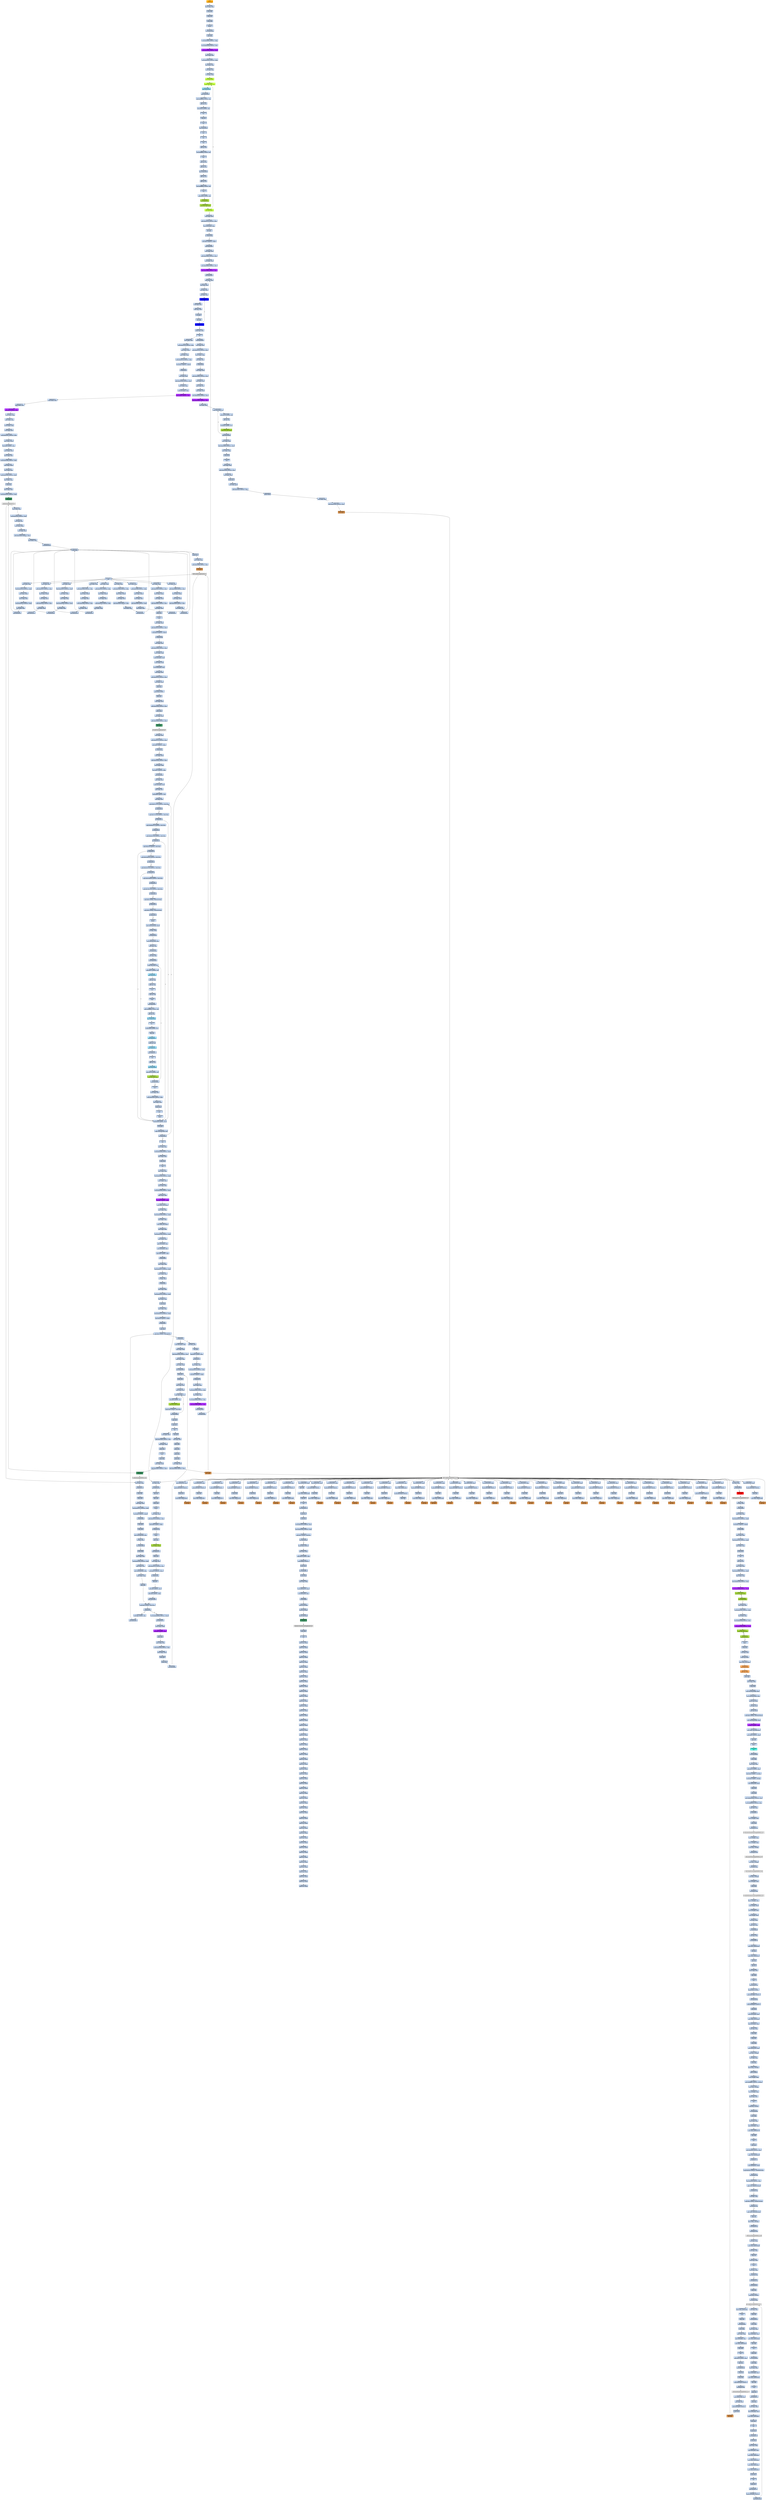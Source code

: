 strict digraph G {
	graph [bgcolor=transparent,
		name=G
	];
	node [color=lightsteelblue,
		fillcolor=lightsteelblue,
		shape=rectangle,
		style=filled
	];
	a0x00426060pushl_ebp	[color=lightgrey,
		fillcolor=orange,
		label="start\npushl %ebp"];
	a0x00426061movl_esp_ebp	[label="0x00426061\nmovl %esp, %ebp"];
	a0x00426060pushl_ebp -> a0x00426061movl_esp_ebp	[color="#000000"];
	a0x00426063pushl_ebx	[label="0x00426063\npushl %ebx"];
	a0x00426061movl_esp_ebp -> a0x00426063pushl_ebx	[color="#000000"];
	a0x00426064pushl_esi	[label="0x00426064\npushl %esi"];
	a0x00426063pushl_ebx -> a0x00426064pushl_esi	[color="#000000"];
	a0x00426065pushl_edi	[label="0x00426065\npushl %edi"];
	a0x00426064pushl_esi -> a0x00426065pushl_edi	[color="#000000"];
	a0x00426066pusha_	[label="0x00426066\npusha "];
	a0x00426065pushl_edi -> a0x00426066pusha_	[color="#000000"];
	a0x00426067call_0x0042606c	[label="0x00426067\ncall 0x0042606c"];
	a0x00426066pusha_ -> a0x00426067call_0x0042606c	[color="#000000"];
	a0x0042606cpopl_ebp	[label="0x0042606c\npopl %ebp"];
	a0x00426067call_0x0042606c -> a0x0042606cpopl_ebp	[color="#000000"];
	a0x0042606dsubl_0x40286cUINT32_ebp	[label="0x0042606d\nsubl $0x40286c<UINT32>, %ebp"];
	a0x0042606cpopl_ebp -> a0x0042606dsubl_0x40286cUINT32_ebp	[color="#000000"];
	a0x00426073movl_0x40345dUINT32_ecx	[label="0x00426073\nmovl $0x40345d<UINT32>, %ecx"];
	a0x0042606dsubl_0x40286cUINT32_ebp -> a0x00426073movl_0x40345dUINT32_ecx	[color="#000000"];
	a0x00426078subl_0x4028c6UINT32_ecx	[color=purple,
		fillcolor=purple,
		label="0x00426078\nsubl $0x4028c6<UINT32>, %ecx"];
	a0x00426073movl_0x40345dUINT32_ecx -> a0x00426078subl_0x4028c6UINT32_ecx	[color="#000000"];
	a0x0042607emovl_ebp_edx	[label="0x0042607e\nmovl %ebp, %edx"];
	a0x00426078subl_0x4028c6UINT32_ecx -> a0x0042607emovl_ebp_edx	[color="#000000"];
	a0x00426080addl_0x4028c6UINT32_edx	[label="0x00426080\naddl $0x4028c6<UINT32>, %edx"];
	a0x0042607emovl_ebp_edx -> a0x00426080addl_0x4028c6UINT32_edx	[color="#000000"];
	a0x00426086leal_edx__edi	[label="0x00426086\nleal (%edx), %edi"];
	a0x00426080addl_0x4028c6UINT32_edx -> a0x00426086leal_edx__edi	[color="#000000"];
	a0x00426088movl_edi_esi	[label="0x00426088\nmovl %edi, %esi"];
	a0x00426086leal_edx__edi -> a0x00426088movl_edi_esi	[color="#000000"];
	a0x0042608axorl_eax_eax	[label="0x0042608a\nxorl %eax, %eax"];
	a0x00426088movl_edi_esi -> a0x0042608axorl_eax_eax	[color="#000000"];
	a0x0042608cjmp_0x00426092	[color=olivedrab1,
		fillcolor=olivedrab1,
		label="0x0042608c\njmp 0x00426092"];
	a0x0042608axorl_eax_eax -> a0x0042608cjmp_0x00426092	[color="#000000"];
	a0x00426092lodsb_ds_esi__al	[color=olivedrab1,
		fillcolor=olivedrab1,
		label="0x00426092\nlodsb %ds:(%esi), %al"];
	a0x0042608cjmp_0x00426092 -> a0x00426092lodsb_ds_esi__al	[color="#000000"];
	a0x00426093jmp_0x00426096	[color=skyblue,
		fillcolor=skyblue,
		label="0x00426093\njmp 0x00426096"];
	a0x00426092lodsb_ds_esi__al -> a0x00426093jmp_0x00426096	[color="#000000"];
	a0x00426096jmp_0x00426099	[label="0x00426096\njmp 0x00426099"];
	a0x00426093jmp_0x00426096 -> a0x00426096jmp_0x00426099	[color="#000000"];
	a0x00426099subb_0xffffffc4UINT8_al	[label="0x00426099\nsubb $0xffffffc4<UINT8>, %al"];
	a0x00426096jmp_0x00426099 -> a0x00426099subb_0xffffffc4UINT8_al	[color="#000000"];
	a0x0042609baddb_cl_al	[label="0x0042609b\naddb %cl, %al"];
	a0x00426099subb_0xffffffc4UINT8_al -> a0x0042609baddb_cl_al	[color="#000000"];
	a0x0042609drorb_0x2aUINT8_al	[label="0x0042609d\nrorb $0x2a<UINT8>, %al"];
	a0x0042609baddb_cl_al -> a0x0042609drorb_0x2aUINT8_al	[color="#000000"];
	a0x004260a0stc_	[label="0x004260a0\nstc "];
	a0x0042609drorb_0x2aUINT8_al -> a0x004260a0stc_	[color="#000000"];
	a0x004260a1decb_al	[label="0x004260a1\ndecb %al"];
	a0x004260a0stc_ -> a0x004260a1decb_al	[color="#000000"];
	a0x004260a3clc_	[label="0x004260a3\nclc "];
	a0x004260a1decb_al -> a0x004260a3clc_	[color="#000000"];
	a0x004260a4jmp_0x004260a7	[label="0x004260a4\njmp 0x004260a7"];
	a0x004260a3clc_ -> a0x004260a4jmp_0x004260a7	[color="#000000"];
	a0x004260a7stc_	[label="0x004260a7\nstc "];
	a0x004260a4jmp_0x004260a7 -> a0x004260a7stc_	[color="#000000"];
	a0x004260a8stc_	[label="0x004260a8\nstc "];
	a0x004260a7stc_ -> a0x004260a8stc_	[color="#000000"];
	a0x004260a9nop_	[label="0x004260a9\nnop "];
	a0x004260a8stc_ -> a0x004260a9nop_	[color="#000000"];
	a0x004260aasubb_cl_al	[label="0x004260aa\nsubb %cl, %al"];
	a0x004260a9nop_ -> a0x004260aasubb_cl_al	[color="#000000"];
	a0x004260acrolb_0xffffffa9UINT8_al	[label="0x004260ac\nrolb $0xffffffa9<UINT8>, %al"];
	a0x004260aasubb_cl_al -> a0x004260acrolb_0xffffffa9UINT8_al	[color="#000000"];
	a0x004260afclc_	[label="0x004260af\nclc "];
	a0x004260acrolb_0xffffffa9UINT8_al -> a0x004260afclc_	[color="#000000"];
	a0x004260b0subb_cl_al	[label="0x004260b0\nsubb %cl, %al"];
	a0x004260afclc_ -> a0x004260b0subb_cl_al	[color="#000000"];
	a0x004260b2addb_cl_al	[label="0x004260b2\naddb %cl, %al"];
	a0x004260b0subb_cl_al -> a0x004260b2addb_cl_al	[color="#000000"];
	a0x004260b4jmp_0x004260b7	[label="0x004260b4\njmp 0x004260b7"];
	a0x004260b2addb_cl_al -> a0x004260b4jmp_0x004260b7	[color="#000000"];
	a0x004260b7addb_cl_al	[label="0x004260b7\naddb %cl, %al"];
	a0x004260b4jmp_0x004260b7 -> a0x004260b7addb_cl_al	[color="#000000"];
	a0x004260b9addb_cl_al	[label="0x004260b9\naddb %cl, %al"];
	a0x004260b7addb_cl_al -> a0x004260b9addb_cl_al	[color="#000000"];
	a0x004260bbxorb_0xffffffa9UINT8_al	[label="0x004260bb\nxorb $0xffffffa9<UINT8>, %al"];
	a0x004260b9addb_cl_al -> a0x004260bbxorb_0xffffffa9UINT8_al	[color="#000000"];
	a0x004260bdstc_	[label="0x004260bd\nstc "];
	a0x004260bbxorb_0xffffffa9UINT8_al -> a0x004260bdstc_	[color="#000000"];
	a0x004260besubb_0x6eUINT8_al	[label="0x004260be\nsubb $0x6e<UINT8>, %al"];
	a0x004260bdstc_ -> a0x004260besubb_0x6eUINT8_al	[color="#000000"];
	a0x004260c0jmp_0x004260c3	[color=yellowgreen,
		fillcolor=yellowgreen,
		label="0x004260c0\njmp 0x004260c3"];
	a0x004260besubb_0x6eUINT8_al -> a0x004260c0jmp_0x004260c3	[color="#000000"];
	a0x004260c3stosb_al_es_edi_	[color=yellowgreen,
		fillcolor=yellowgreen,
		label="0x004260c3\nstosb %al, %es:(%edi)"];
	a0x004260c0jmp_0x004260c3 -> a0x004260c3stosb_al_es_edi_	[color="#000000"];
	a0x004260c4loop_0x00426092	[color=olivedrab1,
		fillcolor=olivedrab1,
		label="0x004260c4\nloop 0x00426092"];
	a0x004260c3stosb_al_es_edi_ -> a0x004260c4loop_0x00426092	[color="#000000"];
	a0x004260c4loop_0x00426092 -> a0x00426092lodsb_ds_esi__al	[color="#000000",
		label=T];
	a0x004260c6movl_ebp_edx	[label="0x004260c6\nmovl %ebp, %edx"];
	a0x004260c4loop_0x00426092 -> a0x004260c6movl_ebp_edx	[color="#000000",
		label=F];
	a0x004260c8addl_0x40321fUINT32_edx	[label="0x004260c8\naddl $0x40321f<UINT32>, %edx"];
	a0x004260c6movl_ebp_edx -> a0x004260c8addl_0x40321fUINT32_edx	[color="#000000"];
	a0x004260cemovl_0x20esp__eax	[label="0x004260ce\nmovl 0x20(%esp), %eax"];
	a0x004260c8addl_0x40321fUINT32_edx -> a0x004260cemovl_0x20esp__eax	[color="#000000"];
	a0x004260d2incl_eax	[label="0x004260d2\nincl %eax"];
	a0x004260cemovl_0x20esp__eax -> a0x004260d2incl_eax	[color="#000000"];
	a0x004260d3js_0x004260dd	[label="0x004260d3\njs 0x004260dd"];
	a0x004260d2incl_eax -> a0x004260d3js_0x004260dd	[color="#000000"];
	a0x004260d5movl_0x1UINT32_edx_	[label="0x004260d5\nmovl $0x1<UINT32>, (%edx)"];
	a0x004260d3js_0x004260dd -> a0x004260d5movl_0x1UINT32_edx_	[color="#000000",
		label=F];
	a0x004260dbjmp_0x004260e3	[label="0x004260db\njmp 0x004260e3"];
	a0x004260d5movl_0x1UINT32_edx_ -> a0x004260dbjmp_0x004260e3	[color="#000000"];
	a0x004260e3movl_ebp_edx	[label="0x004260e3\nmovl %ebp, %edx"];
	a0x004260dbjmp_0x004260e3 -> a0x004260e3movl_ebp_edx	[color="#000000"];
	a0x004260e5addl_0x402866UINT32_edx	[label="0x004260e5\naddl $0x402866<UINT32>, %edx"];
	a0x004260e3movl_ebp_edx -> a0x004260e5addl_0x402866UINT32_edx	[color="#000000"];
	a0x004260ebleal_edx__eax	[label="0x004260eb\nleal (%edx), %eax"];
	a0x004260e5addl_0x402866UINT32_edx -> a0x004260ebleal_edx__eax	[color="#000000"];
	a0x004260edmovl_0x403065UINT32_ecx	[label="0x004260ed\nmovl $0x403065<UINT32>, %ecx"];
	a0x004260ebleal_edx__eax -> a0x004260edmovl_0x403065UINT32_ecx	[color="#000000"];
	a0x004260f2subl_0x402866UINT32_ecx	[color=purple,
		fillcolor=purple,
		label="0x004260f2\nsubl $0x402866<UINT32>, %ecx"];
	a0x004260edmovl_0x403065UINT32_ecx -> a0x004260f2subl_0x402866UINT32_ecx	[color="#000000"];
	a0x004260f8call_0x00426401	[label="0x004260f8\ncall 0x00426401"];
	a0x004260f2subl_0x402866UINT32_ecx -> a0x004260f8call_0x00426401	[color="#000000"];
	a0x00426401movl_eax_edi	[label="0x00426401\nmovl %eax, %edi"];
	a0x004260f8call_0x00426401 -> a0x00426401movl_eax_edi	[color="#000000"];
	a0x00426403xorl_eax_eax	[label="0x00426403\nxorl %eax, %eax"];
	a0x00426401movl_eax_edi -> a0x00426403xorl_eax_eax	[color="#000000"];
	a0x00426405xorl_ebx_ebx	[label="0x00426405\nxorl %ebx, %ebx"];
	a0x00426403xorl_eax_eax -> a0x00426405xorl_ebx_ebx	[color="#000000"];
	a0x00426407xorl_edx_edx	[label="0x00426407\nxorl %edx, %edx"];
	a0x00426405xorl_ebx_ebx -> a0x00426407xorl_edx_edx	[color="#000000"];
	a0x00426409movb_edi__al	[color=blue,
		fillcolor=blue,
		label="0x00426409\nmovb (%edi), %al"];
	a0x00426407xorl_edx_edx -> a0x00426409movb_edi__al	[color="#000000"];
	a0x0042640bmull_edx_eax	[label="0x0042640b\nmull %edx, %eax"];
	a0x00426409movb_edi__al -> a0x0042640bmull_edx_eax	[color="#000000"];
	a0x0042640daddl_eax_ebx	[label="0x0042640d\naddl %eax, %ebx"];
	a0x0042640bmull_edx_eax -> a0x0042640daddl_eax_ebx	[color="#000000"];
	a0x0042640fincl_edx	[label="0x0042640f\nincl %edx"];
	a0x0042640daddl_eax_ebx -> a0x0042640fincl_edx	[color="#000000"];
	a0x00426410incl_edi	[label="0x00426410\nincl %edi"];
	a0x0042640fincl_edx -> a0x00426410incl_edi	[color="#000000"];
	a0x00426411loop_0x00426409	[color=blue,
		fillcolor=blue,
		label="0x00426411\nloop 0x00426409"];
	a0x00426410incl_edi -> a0x00426411loop_0x00426409	[color="#000000"];
	a0x00426411loop_0x00426409 -> a0x00426409movb_edi__al	[color="#000000",
		label=T];
	a0x00426413xchgl_eax_ebx	[label="0x00426413\nxchgl %eax, %ebx"];
	a0x00426411loop_0x00426409 -> a0x00426413xchgl_eax_ebx	[color="#000000",
		label=F];
	a0x00426414ret	[label="0x00426414\nret"];
	a0x00426413xchgl_eax_ebx -> a0x00426414ret	[color="#000000"];
	a0x004260fdmovl_ebp_edx	[label="0x004260fd\nmovl %ebp, %edx"];
	a0x00426414ret -> a0x004260fdmovl_ebp_edx	[color="#000000"];
	a0x00426815jmp_0x00426819	[label="0x00426815\njmp 0x00426819"];
	a0x00426414ret -> a0x00426815jmp_0x00426819	[color="#000000"];
	a0x004260ffaddl_0x40321bUINT32_edx	[label="0x004260ff\naddl $0x40321b<UINT32>, %edx"];
	a0x004260fdmovl_ebp_edx -> a0x004260ffaddl_0x40321bUINT32_edx	[color="#000000"];
	a0x00426105movl_eax_edx_	[label="0x00426105\nmovl %eax, (%edx)"];
	a0x004260ffaddl_0x40321bUINT32_edx -> a0x00426105movl_eax_edx_	[color="#000000"];
	a0x00426107movl_ebp_edx	[label="0x00426107\nmovl %ebp, %edx"];
	a0x00426105movl_eax_edx_ -> a0x00426107movl_ebp_edx	[color="#000000"];
	a0x00426109addl_0x403213UINT32_edx	[label="0x00426109\naddl $0x403213<UINT32>, %edx"];
	a0x00426107movl_ebp_edx -> a0x00426109addl_0x403213UINT32_edx	[color="#000000"];
	a0x0042610ftestl_0x1UINT32_edx_	[label="0x0042610f\ntestl $0x1<UINT32>, (%edx)"];
	a0x00426109addl_0x403213UINT32_edx -> a0x0042610ftestl_0x1UINT32_edx_	[color="#000000"];
	a0x00426115je_0x0042615f	[label="0x00426115\nje 0x0042615f"];
	a0x0042610ftestl_0x1UINT32_edx_ -> a0x00426115je_0x0042615f	[color="#000000"];
	a0x0042615fmovl_ebp_edx	[label="0x0042615f\nmovl %ebp, %edx"];
	a0x00426115je_0x0042615f -> a0x0042615fmovl_ebp_edx	[color="#000000",
		label=T];
	a0x00426161addl_0x40320bUINT32_edx	[label="0x00426161\naddl $0x40320b<UINT32>, %edx"];
	a0x0042615fmovl_ebp_edx -> a0x00426161addl_0x40320bUINT32_edx	[color="#000000"];
	a0x00426167movl_edx__eax	[label="0x00426167\nmovl (%edx), %eax"];
	a0x00426161addl_0x40320bUINT32_edx -> a0x00426167movl_edx__eax	[color="#000000"];
	a0x00426169addl_0x3ceax__eax	[label="0x00426169\naddl 0x3c(%eax), %eax"];
	a0x00426167movl_edx__eax -> a0x00426169addl_0x3ceax__eax	[color="#000000"];
	a0x0042616caddl_0x80UINT32_eax	[color=purple,
		fillcolor=purple,
		label="0x0042616c\naddl $0x80<UINT32>, %eax"];
	a0x00426169addl_0x3ceax__eax -> a0x0042616caddl_0x80UINT32_eax	[color="#000000"];
	a0x00426171movl_eax__ecx	[label="0x00426171\nmovl (%eax), %ecx"];
	a0x0042616caddl_0x80UINT32_eax -> a0x00426171movl_eax__ecx	[color="#000000"];
	a0x00426173addl_edx__ecx	[label="0x00426173\naddl (%edx), %ecx"];
	a0x00426171movl_eax__ecx -> a0x00426173addl_edx__ecx	[color="#000000"];
	a0x00426175addl_0x10UINT8_ecx	[color=purple,
		fillcolor=purple,
		label="0x00426175\naddl $0x10<UINT8>, %ecx"];
	a0x00426173addl_edx__ecx -> a0x00426175addl_0x10UINT8_ecx	[color="#000000"];
	a0x00426178movl_ecx__eax	[label="0x00426178\nmovl (%ecx), %eax"];
	a0x00426175addl_0x10UINT8_ecx -> a0x00426178movl_ecx__eax	[color="#000000"];
	a0x0042617aaddl_edx__eax	[label="0x0042617a\naddl (%edx), %eax"];
	a0x00426178movl_ecx__eax -> a0x0042617aaddl_edx__eax	[color="#000000"];
	a0x0042617cmovl_eax__ebx	[label="0x0042617c\nmovl (%eax), %ebx"];
	a0x0042617aaddl_edx__eax -> a0x0042617cmovl_eax__ebx	[color="#000000"];
	a0x0042617emovl_ebp_edx	[label="0x0042617e\nmovl %ebp, %edx"];
	a0x0042617cmovl_eax__ebx -> a0x0042617emovl_ebp_edx	[color="#000000"];
	a0x00426180addl_0x403397UINT32_edx	[label="0x00426180\naddl $0x403397<UINT32>, %edx"];
	a0x0042617emovl_ebp_edx -> a0x00426180addl_0x403397UINT32_edx	[color="#000000"];
	a0x00426186movl_ebx_edx_	[label="0x00426186\nmovl %ebx, (%edx)"];
	a0x00426180addl_0x403397UINT32_edx -> a0x00426186movl_ebx_edx_	[color="#000000"];
	a0x00426188addl_0x4UINT8_eax	[label="0x00426188\naddl $0x4<UINT8>, %eax"];
	a0x00426186movl_ebx_edx_ -> a0x00426188addl_0x4UINT8_eax	[color="#000000"];
	a0x0042618bmovl_eax__ebx	[label="0x0042618b\nmovl (%eax), %ebx"];
	a0x00426188addl_0x4UINT8_eax -> a0x0042618bmovl_eax__ebx	[color="#000000"];
	a0x0042618dmovl_ebp_edx	[label="0x0042618d\nmovl %ebp, %edx"];
	a0x0042618bmovl_eax__ebx -> a0x0042618dmovl_ebp_edx	[color="#000000"];
	a0x0042618faddl_0x40339bUINT32_edx	[label="0x0042618f\naddl $0x40339b<UINT32>, %edx"];
	a0x0042618dmovl_ebp_edx -> a0x0042618faddl_0x40339bUINT32_edx	[color="#000000"];
	a0x00426195movl_ebx_edx_	[label="0x00426195\nmovl %ebx, (%edx)"];
	a0x0042618faddl_0x40339bUINT32_edx -> a0x00426195movl_ebx_edx_	[color="#000000"];
	a0x00426197movl_ebp_edx	[label="0x00426197\nmovl %ebp, %edx"];
	a0x00426195movl_ebx_edx_ -> a0x00426197movl_ebp_edx	[color="#000000"];
	a0x00426199addl_0x40339fUINT32_edx	[label="0x00426199\naddl $0x40339f<UINT32>, %edx"];
	a0x00426197movl_ebp_edx -> a0x00426199addl_0x40339fUINT32_edx	[color="#000000"];
	a0x0042619fleal_edx__eax	[label="0x0042619f\nleal (%edx), %eax"];
	a0x00426199addl_0x40339fUINT32_edx -> a0x0042619fleal_edx__eax	[color="#000000"];
	a0x004261a1pushl_eax	[label="0x004261a1\npushl %eax"];
	a0x0042619fleal_edx__eax -> a0x004261a1pushl_eax	[color="#000000"];
	a0x004261a2movl_ebp_edx	[label="0x004261a2\nmovl %ebp, %edx"];
	a0x004261a1pushl_eax -> a0x004261a2movl_ebp_edx	[color="#000000"];
	a0x004261a4addl_0x403397UINT32_edx	[label="0x004261a4\naddl $0x403397<UINT32>, %edx"];
	a0x004261a2movl_ebp_edx -> a0x004261a4addl_0x403397UINT32_edx	[color="#000000"];
	a0x004261aacall_edx_	[color=seagreen,
		fillcolor=seagreen,
		label="0x004261aa\ncall (%edx)"];
	a0x004261a4addl_0x403397UINT32_edx -> a0x004261aacall_edx_	[color="#000000"];
	LoadLibraryA_kernel32_dll	[color=lightgrey,
		fillcolor=lightgrey,
		label="LoadLibraryA@kernel32.dll"];
	a0x004261aacall_edx_ -> LoadLibraryA_kernel32_dll	[color="#000000"];
	a0x004261acmovl_ebp_edx	[label="0x004261ac\nmovl %ebp, %edx"];
	LoadLibraryA_kernel32_dll -> a0x004261acmovl_ebp_edx	[color="#000000"];
	a0x0042667atestl_eax_eax	[label="0x0042667a\ntestl %eax, %eax"];
	LoadLibraryA_kernel32_dll -> a0x0042667atestl_eax_eax	[color="#000000"];
	a0x004261aeaddl_0x4033acUINT32_edx	[label="0x004261ae\naddl $0x4033ac<UINT32>, %edx"];
	a0x004261acmovl_ebp_edx -> a0x004261aeaddl_0x4033acUINT32_edx	[color="#000000"];
	a0x004261b4movl_eax_esi	[label="0x004261b4\nmovl %eax, %esi"];
	a0x004261aeaddl_0x4033acUINT32_edx -> a0x004261b4movl_eax_esi	[color="#000000"];
	a0x004261b6movl_eax_edx_	[label="0x004261b6\nmovl %eax, (%edx)"];
	a0x004261b4movl_eax_esi -> a0x004261b6movl_eax_edx_	[color="#000000"];
	a0x004261b8movl_ebp_edx	[label="0x004261b8\nmovl %ebp, %edx"];
	a0x004261b6movl_eax_edx_ -> a0x004261b8movl_ebp_edx	[color="#000000"];
	a0x004261baaddl_0x4033b0UINT32_edx	[label="0x004261ba\naddl $0x4033b0<UINT32>, %edx"];
	a0x004261b8movl_ebp_edx -> a0x004261baaddl_0x4033b0UINT32_edx	[color="#000000"];
	a0x004261c0leal_edx__eax	[label="0x004261c0\nleal (%edx), %eax"];
	a0x004261baaddl_0x4033b0UINT32_edx -> a0x004261c0leal_edx__eax	[color="#000000"];
	a0x004261c2call_0x004262a5	[label="0x004261c2\ncall 0x004262a5"];
	a0x004261c0leal_edx__eax -> a0x004261c2call_0x004262a5	[color="#000000"];
	a0x004262a5pushl_eax	[label="0x004262a5\npushl %eax"];
	a0x004261c2call_0x004262a5 -> a0x004262a5pushl_eax	[color="#000000"];
	a0x004262a6pushl_esi	[label="0x004262a6\npushl %esi"];
	a0x004262a5pushl_eax -> a0x004262a6pushl_esi	[color="#000000"];
	a0x004262a7movl_ebp_edx	[label="0x004262a7\nmovl %ebp, %edx"];
	a0x004262a6pushl_esi -> a0x004262a7movl_ebp_edx	[color="#000000"];
	a0x004262a9addl_0x40339bUINT32_edx	[label="0x004262a9\naddl $0x40339b<UINT32>, %edx"];
	a0x004262a7movl_ebp_edx -> a0x004262a9addl_0x40339bUINT32_edx	[color="#000000"];
	a0x004262afcall_edx_	[color=peru,
		fillcolor=peru,
		label="0x004262af\ncall (%edx)"];
	a0x004262a9addl_0x40339bUINT32_edx -> a0x004262afcall_edx_	[color="#000000"];
	GetProcAddress_kernel32_dll	[color=lightgrey,
		fillcolor=lightgrey,
		label="GetProcAddress@kernel32.dll"];
	a0x004262afcall_edx_ -> GetProcAddress_kernel32_dll	[color="#000000"];
	a0x004262b1ret	[label="0x004262b1\nret"];
	GetProcAddress_kernel32_dll -> a0x004262b1ret	[color="#000000"];
	a0x00426700orl_eax_eax	[label="0x00426700\norl %eax, %eax"];
	GetProcAddress_kernel32_dll -> a0x00426700orl_eax_eax	[color="#000000"];
	a0x004261c7movl_ebp_edx	[label="0x004261c7\nmovl %ebp, %edx"];
	a0x004262b1ret -> a0x004261c7movl_ebp_edx	[color="#000000"];
	a0x004261e0movl_ebp_edx	[label="0x004261e0\nmovl %ebp, %edx"];
	a0x004262b1ret -> a0x004261e0movl_ebp_edx	[color="#000000"];
	a0x004261f9movl_ebp_edx	[label="0x004261f9\nmovl %ebp, %edx"];
	a0x004262b1ret -> a0x004261f9movl_ebp_edx	[color="#000000"];
	a0x00426212movl_ebp_edx	[label="0x00426212\nmovl %ebp, %edx"];
	a0x004262b1ret -> a0x00426212movl_ebp_edx	[color="#000000"];
	a0x0042622bmovl_ebp_edx	[label="0x0042622b\nmovl %ebp, %edx"];
	a0x004262b1ret -> a0x0042622bmovl_ebp_edx	[color="#000000"];
	a0x00426244movl_ebp_edx	[label="0x00426244\nmovl %ebp, %edx"];
	a0x004262b1ret -> a0x00426244movl_ebp_edx	[color="#000000"];
	a0x0042625dmovl_ebp_edx	[label="0x0042625d\nmovl %ebp, %edx"];
	a0x004262b1ret -> a0x0042625dmovl_ebp_edx	[color="#000000"];
	a0x00426276movl_ebp_edx	[label="0x00426276\nmovl %ebp, %edx"];
	a0x004262b1ret -> a0x00426276movl_ebp_edx	[color="#000000"];
	a0x0042628fmovl_ebp_edx	[label="0x0042628f\nmovl %ebp, %edx"];
	a0x004262b1ret -> a0x0042628fmovl_ebp_edx	[color="#000000"];
	a0x004261c9addl_0x4033c1UINT32_edx	[label="0x004261c9\naddl $0x4033c1<UINT32>, %edx"];
	a0x004261c7movl_ebp_edx -> a0x004261c9addl_0x4033c1UINT32_edx	[color="#000000"];
	a0x004261cfmovl_eax_edx_	[label="0x004261cf\nmovl %eax, (%edx)"];
	a0x004261c9addl_0x4033c1UINT32_edx -> a0x004261cfmovl_eax_edx_	[color="#000000"];
	a0x004261d1movl_ebp_edx	[label="0x004261d1\nmovl %ebp, %edx"];
	a0x004261cfmovl_eax_edx_ -> a0x004261d1movl_ebp_edx	[color="#000000"];
	a0x004261d3addl_0x4033c5UINT32_edx	[label="0x004261d3\naddl $0x4033c5<UINT32>, %edx"];
	a0x004261d1movl_ebp_edx -> a0x004261d3addl_0x4033c5UINT32_edx	[color="#000000"];
	a0x004261d9leal_edx__eax	[label="0x004261d9\nleal (%edx), %eax"];
	a0x004261d3addl_0x4033c5UINT32_edx -> a0x004261d9leal_edx__eax	[color="#000000"];
	a0x004261dbcall_0x004262a5	[label="0x004261db\ncall 0x004262a5"];
	a0x004261d9leal_edx__eax -> a0x004261dbcall_0x004262a5	[color="#000000"];
	a0x004261dbcall_0x004262a5 -> a0x004262a5pushl_eax	[color="#000000"];
	a0x004261e2addl_0x4033d4UINT32_edx	[label="0x004261e2\naddl $0x4033d4<UINT32>, %edx"];
	a0x004261e0movl_ebp_edx -> a0x004261e2addl_0x4033d4UINT32_edx	[color="#000000"];
	a0x004261e8movl_eax_edx_	[label="0x004261e8\nmovl %eax, (%edx)"];
	a0x004261e2addl_0x4033d4UINT32_edx -> a0x004261e8movl_eax_edx_	[color="#000000"];
	a0x004261eamovl_ebp_edx	[label="0x004261ea\nmovl %ebp, %edx"];
	a0x004261e8movl_eax_edx_ -> a0x004261eamovl_ebp_edx	[color="#000000"];
	a0x004261ecaddl_0x4033d8UINT32_edx	[label="0x004261ec\naddl $0x4033d8<UINT32>, %edx"];
	a0x004261eamovl_ebp_edx -> a0x004261ecaddl_0x4033d8UINT32_edx	[color="#000000"];
	a0x004261f2leal_edx__eax	[label="0x004261f2\nleal (%edx), %eax"];
	a0x004261ecaddl_0x4033d8UINT32_edx -> a0x004261f2leal_edx__eax	[color="#000000"];
	a0x004261f4call_0x004262a5	[label="0x004261f4\ncall 0x004262a5"];
	a0x004261f2leal_edx__eax -> a0x004261f4call_0x004262a5	[color="#000000"];
	a0x004261f4call_0x004262a5 -> a0x004262a5pushl_eax	[color="#000000"];
	a0x004261fbaddl_0x4033ebUINT32_edx	[label="0x004261fb\naddl $0x4033eb<UINT32>, %edx"];
	a0x004261f9movl_ebp_edx -> a0x004261fbaddl_0x4033ebUINT32_edx	[color="#000000"];
	a0x00426201movl_eax_edx_	[label="0x00426201\nmovl %eax, (%edx)"];
	a0x004261fbaddl_0x4033ebUINT32_edx -> a0x00426201movl_eax_edx_	[color="#000000"];
	a0x00426203movl_ebp_edx	[label="0x00426203\nmovl %ebp, %edx"];
	a0x00426201movl_eax_edx_ -> a0x00426203movl_ebp_edx	[color="#000000"];
	a0x00426205addl_0x4033efUINT32_edx	[label="0x00426205\naddl $0x4033ef<UINT32>, %edx"];
	a0x00426203movl_ebp_edx -> a0x00426205addl_0x4033efUINT32_edx	[color="#000000"];
	a0x0042620bleal_edx__eax	[label="0x0042620b\nleal (%edx), %eax"];
	a0x00426205addl_0x4033efUINT32_edx -> a0x0042620bleal_edx__eax	[color="#000000"];
	a0x0042620dcall_0x004262a5	[label="0x0042620d\ncall 0x004262a5"];
	a0x0042620bleal_edx__eax -> a0x0042620dcall_0x004262a5	[color="#000000"];
	a0x0042620dcall_0x004262a5 -> a0x004262a5pushl_eax	[color="#000000"];
	a0x00426214addl_0x4033fbUINT32_edx	[label="0x00426214\naddl $0x4033fb<UINT32>, %edx"];
	a0x00426212movl_ebp_edx -> a0x00426214addl_0x4033fbUINT32_edx	[color="#000000"];
	a0x0042621amovl_eax_edx_	[label="0x0042621a\nmovl %eax, (%edx)"];
	a0x00426214addl_0x4033fbUINT32_edx -> a0x0042621amovl_eax_edx_	[color="#000000"];
	a0x0042621cmovl_ebp_edx	[label="0x0042621c\nmovl %ebp, %edx"];
	a0x0042621amovl_eax_edx_ -> a0x0042621cmovl_ebp_edx	[color="#000000"];
	a0x0042621eaddl_0x4033ffUINT32_edx	[label="0x0042621e\naddl $0x4033ff<UINT32>, %edx"];
	a0x0042621cmovl_ebp_edx -> a0x0042621eaddl_0x4033ffUINT32_edx	[color="#000000"];
	a0x00426224leal_edx__eax	[label="0x00426224\nleal (%edx), %eax"];
	a0x0042621eaddl_0x4033ffUINT32_edx -> a0x00426224leal_edx__eax	[color="#000000"];
	a0x00426226call_0x004262a5	[label="0x00426226\ncall 0x004262a5"];
	a0x00426224leal_edx__eax -> a0x00426226call_0x004262a5	[color="#000000"];
	a0x00426226call_0x004262a5 -> a0x004262a5pushl_eax	[color="#000000"];
	a0x0042622daddl_0x40340bUINT32_edx	[label="0x0042622d\naddl $0x40340b<UINT32>, %edx"];
	a0x0042622bmovl_ebp_edx -> a0x0042622daddl_0x40340bUINT32_edx	[color="#000000"];
	a0x00426233movl_eax_edx_	[label="0x00426233\nmovl %eax, (%edx)"];
	a0x0042622daddl_0x40340bUINT32_edx -> a0x00426233movl_eax_edx_	[color="#000000"];
	a0x00426235movl_ebp_edx	[label="0x00426235\nmovl %ebp, %edx"];
	a0x00426233movl_eax_edx_ -> a0x00426235movl_ebp_edx	[color="#000000"];
	a0x00426237addl_0x40340fUINT32_edx	[label="0x00426237\naddl $0x40340f<UINT32>, %edx"];
	a0x00426235movl_ebp_edx -> a0x00426237addl_0x40340fUINT32_edx	[color="#000000"];
	a0x0042623dleal_edx__eax	[label="0x0042623d\nleal (%edx), %eax"];
	a0x00426237addl_0x40340fUINT32_edx -> a0x0042623dleal_edx__eax	[color="#000000"];
	a0x0042623fcall_0x004262a5	[label="0x0042623f\ncall 0x004262a5"];
	a0x0042623dleal_edx__eax -> a0x0042623fcall_0x004262a5	[color="#000000"];
	a0x0042623fcall_0x004262a5 -> a0x004262a5pushl_eax	[color="#000000"];
	a0x00426246addl_0x40341aUINT32_edx	[label="0x00426246\naddl $0x40341a<UINT32>, %edx"];
	a0x00426244movl_ebp_edx -> a0x00426246addl_0x40341aUINT32_edx	[color="#000000"];
	a0x0042624cmovl_eax_edx_	[label="0x0042624c\nmovl %eax, (%edx)"];
	a0x00426246addl_0x40341aUINT32_edx -> a0x0042624cmovl_eax_edx_	[color="#000000"];
	a0x0042624emovl_ebp_edx	[label="0x0042624e\nmovl %ebp, %edx"];
	a0x0042624cmovl_eax_edx_ -> a0x0042624emovl_ebp_edx	[color="#000000"];
	a0x00426250addl_0x40341eUINT32_edx	[label="0x00426250\naddl $0x40341e<UINT32>, %edx"];
	a0x0042624emovl_ebp_edx -> a0x00426250addl_0x40341eUINT32_edx	[color="#000000"];
	a0x00426256leal_edx__eax	[label="0x00426256\nleal (%edx), %eax"];
	a0x00426250addl_0x40341eUINT32_edx -> a0x00426256leal_edx__eax	[color="#000000"];
	a0x00426258call_0x004262a5	[label="0x00426258\ncall 0x004262a5"];
	a0x00426256leal_edx__eax -> a0x00426258call_0x004262a5	[color="#000000"];
	a0x00426258call_0x004262a5 -> a0x004262a5pushl_eax	[color="#000000"];
	a0x0042625faddl_0x403427UINT32_edx	[label="0x0042625f\naddl $0x403427<UINT32>, %edx"];
	a0x0042625dmovl_ebp_edx -> a0x0042625faddl_0x403427UINT32_edx	[color="#000000"];
	a0x00426265movl_eax_edx_	[label="0x00426265\nmovl %eax, (%edx)"];
	a0x0042625faddl_0x403427UINT32_edx -> a0x00426265movl_eax_edx_	[color="#000000"];
	a0x00426267movl_ebp_edx	[label="0x00426267\nmovl %ebp, %edx"];
	a0x00426265movl_eax_edx_ -> a0x00426267movl_ebp_edx	[color="#000000"];
	a0x00426269addl_0x40342bUINT32_edx	[label="0x00426269\naddl $0x40342b<UINT32>, %edx"];
	a0x00426267movl_ebp_edx -> a0x00426269addl_0x40342bUINT32_edx	[color="#000000"];
	a0x0042626fleal_edx__eax	[label="0x0042626f\nleal (%edx), %eax"];
	a0x00426269addl_0x40342bUINT32_edx -> a0x0042626fleal_edx__eax	[color="#000000"];
	a0x00426271call_0x004262a5	[label="0x00426271\ncall 0x004262a5"];
	a0x0042626fleal_edx__eax -> a0x00426271call_0x004262a5	[color="#000000"];
	a0x00426271call_0x004262a5 -> a0x004262a5pushl_eax	[color="#000000"];
	a0x00426278addl_0x403437UINT32_edx	[label="0x00426278\naddl $0x403437<UINT32>, %edx"];
	a0x00426276movl_ebp_edx -> a0x00426278addl_0x403437UINT32_edx	[color="#000000"];
	a0x0042627emovl_eax_edx_	[label="0x0042627e\nmovl %eax, (%edx)"];
	a0x00426278addl_0x403437UINT32_edx -> a0x0042627emovl_eax_edx_	[color="#000000"];
	a0x00426280movl_ebp_edx	[label="0x00426280\nmovl %ebp, %edx"];
	a0x0042627emovl_eax_edx_ -> a0x00426280movl_ebp_edx	[color="#000000"];
	a0x00426282addl_0x40343bUINT32_edx	[label="0x00426282\naddl $0x40343b<UINT32>, %edx"];
	a0x00426280movl_ebp_edx -> a0x00426282addl_0x40343bUINT32_edx	[color="#000000"];
	a0x00426288leal_edx__eax	[label="0x00426288\nleal (%edx), %eax"];
	a0x00426282addl_0x40343bUINT32_edx -> a0x00426288leal_edx__eax	[color="#000000"];
	a0x0042628acall_0x004262a5	[label="0x0042628a\ncall 0x004262a5"];
	a0x00426288leal_edx__eax -> a0x0042628acall_0x004262a5	[color="#000000"];
	a0x0042628acall_0x004262a5 -> a0x004262a5pushl_eax	[color="#000000"];
	a0x00426291addl_0x403447UINT32_edx	[label="0x00426291\naddl $0x403447<UINT32>, %edx"];
	a0x0042628fmovl_ebp_edx -> a0x00426291addl_0x403447UINT32_edx	[color="#000000"];
	a0x00426297movl_eax_edx_	[label="0x00426297\nmovl %eax, (%edx)"];
	a0x00426291addl_0x403447UINT32_edx -> a0x00426297movl_eax_edx_	[color="#000000"];
	a0x00426299movl_ebp_edx	[label="0x00426299\nmovl %ebp, %edx"];
	a0x00426297movl_eax_edx_ -> a0x00426299movl_ebp_edx	[color="#000000"];
	a0x0042629baddl_0x402ab2UINT32_edx	[label="0x0042629b\naddl $0x402ab2<UINT32>, %edx"];
	a0x00426299movl_ebp_edx -> a0x0042629baddl_0x402ab2UINT32_edx	[color="#000000"];
	a0x004262a1leal_edx__eax	[label="0x004262a1\nleal (%edx), %eax"];
	a0x0042629baddl_0x402ab2UINT32_edx -> a0x004262a1leal_edx__eax	[color="#000000"];
	a0x004262a3pushl_eax	[label="0x004262a3\npushl %eax"];
	a0x004262a1leal_edx__eax -> a0x004262a3pushl_eax	[color="#000000"];
	a0x004262a4ret	[label="0x004262a4\nret"];
	a0x004262a3pushl_eax -> a0x004262a4ret	[color="#000000"];
	a0x004262b2movl_ebp_edx	[label="0x004262b2\nmovl %ebp, %edx"];
	a0x004262a4ret -> a0x004262b2movl_ebp_edx	[color="#000000"];
	a0x004262b4addl_0x403213UINT32_edx	[label="0x004262b4\naddl $0x403213<UINT32>, %edx"];
	a0x004262b2movl_ebp_edx -> a0x004262b4addl_0x403213UINT32_edx	[color="#000000"];
	a0x004262batestl_0x10UINT32_edx_	[label="0x004262ba\ntestl $0x10<UINT32>, (%edx)"];
	a0x004262b4addl_0x403213UINT32_edx -> a0x004262batestl_0x10UINT32_edx_	[color="#000000"];
	a0x004262c0je_0x004262fd	[label="0x004262c0\nje 0x004262fd"];
	a0x004262batestl_0x10UINT32_edx_ -> a0x004262c0je_0x004262fd	[color="#000000"];
	a0x004262fdmovl_ebp_edx	[label="0x004262fd\nmovl %ebp, %edx"];
	a0x004262c0je_0x004262fd -> a0x004262fdmovl_ebp_edx	[color="#000000",
		label=T];
	a0x004262ffaddl_0x40320bUINT32_edx	[label="0x004262ff\naddl $0x40320b<UINT32>, %edx"];
	a0x004262fdmovl_ebp_edx -> a0x004262ffaddl_0x40320bUINT32_edx	[color="#000000"];
	a0x00426305movl_edx__edi	[label="0x00426305\nmovl (%edx), %edi"];
	a0x004262ffaddl_0x40320bUINT32_edx -> a0x00426305movl_edx__edi	[color="#000000"];
	a0x00426307addl_0x3cedi__edi	[label="0x00426307\naddl 0x3c(%edi), %edi"];
	a0x00426305movl_edx__edi -> a0x00426307addl_0x3cedi__edi	[color="#000000"];
	a0x0042630amovl_edx__esi	[label="0x0042630a\nmovl (%edx), %esi"];
	a0x00426307addl_0x3cedi__edi -> a0x0042630amovl_edx__esi	[color="#000000"];
	a0x0042630cmovl_0x54edi__ecx	[label="0x0042630c\nmovl 0x54(%edi), %ecx"];
	a0x0042630amovl_edx__esi -> a0x0042630cmovl_0x54edi__ecx	[color="#000000"];
	a0x0042630fmovl_ebp_edx	[label="0x0042630f\nmovl %ebp, %edx"];
	a0x0042630cmovl_0x54edi__ecx -> a0x0042630fmovl_ebp_edx	[color="#000000"];
	a0x00426311addl_0x403479UINT32_edx	[label="0x00426311\naddl $0x403479<UINT32>, %edx"];
	a0x0042630fmovl_ebp_edx -> a0x00426311addl_0x403479UINT32_edx	[color="#000000"];
	a0x00426317leal_edx__eax	[label="0x00426317\nleal (%edx), %eax"];
	a0x00426311addl_0x403479UINT32_edx -> a0x00426317leal_edx__eax	[color="#000000"];
	a0x00426319pushl_eax	[label="0x00426319\npushl %eax"];
	a0x00426317leal_edx__eax -> a0x00426319pushl_eax	[color="#000000"];
	a0x0042631apushl_0x4UINT8	[label="0x0042631a\npushl $0x4<UINT8>"];
	a0x00426319pushl_eax -> a0x0042631apushl_0x4UINT8	[color="#000000"];
	a0x0042631cpushl_ecx	[label="0x0042631c\npushl %ecx"];
	a0x0042631apushl_0x4UINT8 -> a0x0042631cpushl_ecx	[color="#000000"];
	a0x0042631dmovl_ebp_edx	[label="0x0042631d\nmovl %ebp, %edx"];
	a0x0042631cpushl_ecx -> a0x0042631dmovl_ebp_edx	[color="#000000"];
	a0x0042631faddl_0x40320bUINT32_edx	[label="0x0042631f\naddl $0x40320b<UINT32>, %edx"];
	a0x0042631dmovl_ebp_edx -> a0x0042631faddl_0x40320bUINT32_edx	[color="#000000"];
	a0x00426325pushl_edx_	[label="0x00426325\npushl (%edx)"];
	a0x0042631faddl_0x40320bUINT32_edx -> a0x00426325pushl_edx_	[color="#000000"];
	a0x00426327movl_ebp_edx	[label="0x00426327\nmovl %ebp, %edx"];
	a0x00426325pushl_edx_ -> a0x00426327movl_ebp_edx	[color="#000000"];
	a0x00426329addl_0x4033d4UINT32_edx	[label="0x00426329\naddl $0x4033d4<UINT32>, %edx"];
	a0x00426327movl_ebp_edx -> a0x00426329addl_0x4033d4UINT32_edx	[color="#000000"];
	a0x0042632fcall_edx_	[color=seagreen,
		fillcolor=seagreen,
		label="0x0042632f\ncall (%edx)"];
	a0x00426329addl_0x4033d4UINT32_edx -> a0x0042632fcall_edx_	[color="#000000"];
	VirtualProtect_Kernel32_dll	[color=lightgrey,
		fillcolor=lightgrey,
		label="VirtualProtect@Kernel32.dll"];
	a0x0042632fcall_edx_ -> VirtualProtect_Kernel32_dll	[color="#000000"];
	a0x00426331movl_ebp_edx	[label="0x00426331\nmovl %ebp, %edx"];
	VirtualProtect_Kernel32_dll -> a0x00426331movl_ebp_edx	[color="#000000"];
	a0x00426333addl_0x403213UINT32_edx	[label="0x00426333\naddl $0x403213<UINT32>, %edx"];
	a0x00426331movl_ebp_edx -> a0x00426333addl_0x403213UINT32_edx	[color="#000000"];
	a0x00426339testl_0x8UINT32_edx_	[label="0x00426339\ntestl $0x8<UINT32>, (%edx)"];
	a0x00426333addl_0x403213UINT32_edx -> a0x00426339testl_0x8UINT32_edx_	[color="#000000"];
	a0x0042633fje_0x0042642e	[label="0x0042633f\nje 0x0042642e"];
	a0x00426339testl_0x8UINT32_edx_ -> a0x0042633fje_0x0042642e	[color="#000000"];
	a0x0042642emovl_ebp_edx	[label="0x0042642e\nmovl %ebp, %edx"];
	a0x0042633fje_0x0042642e -> a0x0042642emovl_ebp_edx	[color="#000000",
		label=T];
	a0x00426430addl_0x40320bUINT32_edx	[label="0x00426430\naddl $0x40320b<UINT32>, %edx"];
	a0x0042642emovl_ebp_edx -> a0x00426430addl_0x40320bUINT32_edx	[color="#000000"];
	a0x00426436movl_edx__eax	[label="0x00426436\nmovl (%edx), %eax"];
	a0x00426430addl_0x40320bUINT32_edx -> a0x00426436movl_edx__eax	[color="#000000"];
	a0x00426438movl_0x1UINT32_ebx	[label="0x00426438\nmovl $0x1<UINT32>, %ebx"];
	a0x00426436movl_edx__eax -> a0x00426438movl_0x1UINT32_ebx	[color="#000000"];
	a0x0042643dcall_0x00426494	[label="0x0042643d\ncall 0x00426494"];
	a0x00426438movl_0x1UINT32_ebx -> a0x0042643dcall_0x00426494	[color="#000000"];
	a0x00426494movl_eax_edi	[label="0x00426494\nmovl %eax, %edi"];
	a0x0042643dcall_0x00426494 -> a0x00426494movl_eax_edi	[color="#000000"];
	a0x00426496addl_0x3cedi__edi	[label="0x00426496\naddl 0x3c(%edi), %edi"];
	a0x00426494movl_eax_edi -> a0x00426496addl_0x3cedi__edi	[color="#000000"];
	a0x00426499movl_edi_esi	[label="0x00426499\nmovl %edi, %esi"];
	a0x00426496addl_0x3cedi__edi -> a0x00426499movl_edi_esi	[color="#000000"];
	a0x0042649baddl_0xf8UINT32_esi	[label="0x0042649b\naddl $0xf8<UINT32>, %esi"];
	a0x00426499movl_edi_esi -> a0x0042649baddl_0xf8UINT32_esi	[color="#000000"];
	a0x004264a1xorl_edx_edx	[label="0x004264a1\nxorl %edx, %edx"];
	a0x0042649baddl_0xf8UINT32_esi -> a0x004264a1xorl_edx_edx	[color="#000000"];
	a0x004264a3cmpl_0x63727372UINT32_ds_esi_	[label="0x004264a3\ncmpl $0x63727372<UINT32>, %ds:(%esi)"];
	a0x004264a1xorl_edx_edx -> a0x004264a3cmpl_0x63727372UINT32_ds_esi_	[color="#000000"];
	a0x004264aaje_0x0042653f	[label="0x004264aa\nje 0x0042653f"];
	a0x004264a3cmpl_0x63727372UINT32_ds_esi_ -> a0x004264aaje_0x0042653f	[color="#000000"];
	a0x004264b0cmpl_0x7273722eUINT32_ds_esi_	[label="0x004264b0\ncmpl $0x7273722e<UINT32>, %ds:(%esi)"];
	a0x004264aaje_0x0042653f -> a0x004264b0cmpl_0x7273722eUINT32_ds_esi_	[color="#000000",
		label=F];
	a0x004264b7je_0x0042653f	[label="0x004264b7\nje 0x0042653f"];
	a0x004264b0cmpl_0x7273722eUINT32_ds_esi_ -> a0x004264b7je_0x0042653f	[color="#000000"];
	a0x004264bdcmpl_0x6f6c6572UINT32_ds_esi_	[label="0x004264bd\ncmpl $0x6f6c6572<UINT32>, %ds:(%esi)"];
	a0x004264b7je_0x0042653f -> a0x004264bdcmpl_0x6f6c6572UINT32_ds_esi_	[color="#000000",
		label=F];
	a0x0042653faddl_0x28UINT8_esi	[label="0x0042653f\naddl $0x28<UINT8>, %esi"];
	a0x004264b7je_0x0042653f -> a0x0042653faddl_0x28UINT8_esi	[color="#000000",
		label=T];
	a0x004264c4je_0x0042653f	[label="0x004264c4\nje 0x0042653f"];
	a0x004264bdcmpl_0x6f6c6572UINT32_ds_esi_ -> a0x004264c4je_0x0042653f	[color="#000000"];
	a0x004264c6cmpl_0x6c65722eUINT32_ds_esi_	[label="0x004264c6\ncmpl $0x6c65722e<UINT32>, %ds:(%esi)"];
	a0x004264c4je_0x0042653f -> a0x004264c6cmpl_0x6c65722eUINT32_ds_esi_	[color="#000000",
		label=F];
	a0x004264cdje_0x0042653f	[label="0x004264cd\nje 0x0042653f"];
	a0x004264c6cmpl_0x6c65722eUINT32_ds_esi_ -> a0x004264cdje_0x0042653f	[color="#000000"];
	a0x004264cfcmpl_0x4379UINT32_ds_esi_	[label="0x004264cf\ncmpl $0x4379<UINT32>, %ds:(%esi)"];
	a0x004264cdje_0x0042653f -> a0x004264cfcmpl_0x4379UINT32_ds_esi_	[color="#000000",
		label=F];
	a0x004264cdje_0x0042653f -> a0x0042653faddl_0x28UINT8_esi	[color="#000000",
		label=T];
	a0x004264d6je_0x0042653f	[label="0x004264d6\nje 0x0042653f"];
	a0x004264cfcmpl_0x4379UINT32_ds_esi_ -> a0x004264d6je_0x0042653f	[color="#000000"];
	a0x004264d8cmpl_0x6164652eUINT32_ds_esi_	[label="0x004264d8\ncmpl $0x6164652e<UINT32>, %ds:(%esi)"];
	a0x004264d6je_0x0042653f -> a0x004264d8cmpl_0x6164652eUINT32_ds_esi_	[color="#000000",
		label=F];
	a0x004264d6je_0x0042653f -> a0x0042653faddl_0x28UINT8_esi	[color="#000000",
		label=T];
	a0x004264dfje_0x0042653f	[label="0x004264df\nje 0x0042653f"];
	a0x004264d8cmpl_0x6164652eUINT32_ds_esi_ -> a0x004264dfje_0x0042653f	[color="#000000"];
	a0x004264e1cmpl_0x6164722eUINT32_ds_esi_	[label="0x004264e1\ncmpl $0x6164722e<UINT32>, %ds:(%esi)"];
	a0x004264dfje_0x0042653f -> a0x004264e1cmpl_0x6164722eUINT32_ds_esi_	[color="#000000",
		label=F];
	a0x004264e8je_0x0042653f	[label="0x004264e8\nje 0x0042653f"];
	a0x004264e1cmpl_0x6164722eUINT32_ds_esi_ -> a0x004264e8je_0x0042653f	[color="#000000"];
	a0x004264eacmpl_0x6164692eUINT32_ds_esi_	[label="0x004264ea\ncmpl $0x6164692e<UINT32>, %ds:(%esi)"];
	a0x004264e8je_0x0042653f -> a0x004264eacmpl_0x6164692eUINT32_ds_esi_	[color="#000000",
		label=F];
	a0x004264e8je_0x0042653f -> a0x0042653faddl_0x28UINT8_esi	[color="#000000",
		label=T];
	a0x004264f1je_0x0042653f	[label="0x004264f1\nje 0x0042653f"];
	a0x004264eacmpl_0x6164692eUINT32_ds_esi_ -> a0x004264f1je_0x0042653f	[color="#000000"];
	a0x004264f3cmpl_0x736c742eUINT32_ds_esi_	[label="0x004264f3\ncmpl $0x736c742e<UINT32>, %ds:(%esi)"];
	a0x004264f1je_0x0042653f -> a0x004264f3cmpl_0x736c742eUINT32_ds_esi_	[color="#000000",
		label=F];
	a0x004264faje_0x0042653f	[label="0x004264fa\nje 0x0042653f"];
	a0x004264f3cmpl_0x736c742eUINT32_ds_esi_ -> a0x004264faje_0x0042653f	[color="#000000"];
	a0x004264fccmpl_0x0UINT8_ds_0x14esi_	[label="0x004264fc\ncmpl $0x0<UINT8>, %ds:0x14(%esi)"];
	a0x004264faje_0x0042653f -> a0x004264fccmpl_0x0UINT8_ds_0x14esi_	[color="#000000",
		label=F];
	a0x00426501je_0x0042653f	[label="0x00426501\nje 0x0042653f"];
	a0x004264fccmpl_0x0UINT8_ds_0x14esi_ -> a0x00426501je_0x0042653f	[color="#000000"];
	a0x00426503cmpl_0x0UINT8_ds_0x10esi_	[label="0x00426503\ncmpl $0x0<UINT8>, %ds:0x10(%esi)"];
	a0x00426501je_0x0042653f -> a0x00426503cmpl_0x0UINT8_ds_0x10esi_	[color="#000000",
		label=F];
	a0x00426508je_0x0042653f	[label="0x00426508\nje 0x0042653f"];
	a0x00426503cmpl_0x0UINT8_ds_0x10esi_ -> a0x00426508je_0x0042653f	[color="#000000"];
	a0x0042650apusha_	[label="0x0042650a\npusha "];
	a0x00426508je_0x0042653f -> a0x0042650apusha_	[color="#000000",
		label=F];
	a0x0042650bmovl_ds_0x10esi__ecx	[label="0x0042650b\nmovl %ds:0x10(%esi), %ecx"];
	a0x0042650apusha_ -> a0x0042650bmovl_ds_0x10esi__ecx	[color="#000000"];
	a0x0042650forl_ebx_ebx	[label="0x0042650f\norl %ebx, %ebx"];
	a0x0042650bmovl_ds_0x10esi__ecx -> a0x0042650forl_ebx_ebx	[color="#000000"];
	a0x00426511jne_0x00426520	[label="0x00426511\njne 0x00426520"];
	a0x0042650forl_ebx_ebx -> a0x00426511jne_0x00426520	[color="#000000"];
	a0x00426520movl_ds_0xcesi__esi	[label="0x00426520\nmovl %ds:0xc(%esi), %esi"];
	a0x00426511jne_0x00426520 -> a0x00426520movl_ds_0xcesi__esi	[color="#000000",
		label=T];
	a0x00426524addl_eax_esi	[label="0x00426524\naddl %eax, %esi"];
	a0x00426520movl_ds_0xcesi__esi -> a0x00426524addl_eax_esi	[color="#000000"];
	a0x00426526call_0x0042644e	[label="0x00426526\ncall 0x0042644e"];
	a0x00426524addl_eax_esi -> a0x00426526call_0x0042644e	[color="#000000"];
	a0x0042644emovl_esi_edi	[label="0x0042644e\nmovl %esi, %edi"];
	a0x00426526call_0x0042644e -> a0x0042644emovl_esi_edi	[color="#000000"];
	a0x00426450jmp_0x00426456	[label="0x00426450\njmp 0x00426456"];
	a0x0042644emovl_esi_edi -> a0x00426450jmp_0x00426456	[color="#000000"];
	a0x00426456lodsb_ds_esi__al	[label="0x00426456\nlodsb %ds:(%esi), %al"];
	a0x00426450jmp_0x00426456 -> a0x00426456lodsb_ds_esi__al	[color="#000000"];
	a0x00426457subb_0x17UINT8_al	[label="0x00426457\nsubb $0x17<UINT8>, %al"];
	a0x00426456lodsb_ds_esi__al -> a0x00426457subb_0x17UINT8_al	[color="#000000"];
	a0x00426459jmp_0x0042645c	[color=skyblue,
		fillcolor=skyblue,
		label="0x00426459\njmp 0x0042645c"];
	a0x00426457subb_0x17UINT8_al -> a0x00426459jmp_0x0042645c	[color="#000000"];
	a0x0042645csubb_cl_al	[label="0x0042645c\nsubb %cl, %al"];
	a0x00426459jmp_0x0042645c -> a0x0042645csubb_cl_al	[color="#000000"];
	a0x0042645eaddb_cl_al	[label="0x0042645e\naddb %cl, %al"];
	a0x0042645csubb_cl_al -> a0x0042645eaddb_cl_al	[color="#000000"];
	a0x00426460clc_	[label="0x00426460\nclc "];
	a0x0042645eaddb_cl_al -> a0x00426460clc_	[color="#000000"];
	a0x00426461subb_cl_al	[label="0x00426461\nsubb %cl, %al"];
	a0x00426460clc_ -> a0x00426461subb_cl_al	[color="#000000"];
	a0x00426463nop_	[label="0x00426463\nnop "];
	a0x00426461subb_cl_al -> a0x00426463nop_	[color="#000000"];
	a0x00426464jmp_0x00426467	[label="0x00426464\njmp 0x00426467"];
	a0x00426463nop_ -> a0x00426464jmp_0x00426467	[color="#000000"];
	a0x00426467addb_0xffffffebUINT8_al	[label="0x00426467\naddb $0xffffffeb<UINT8>, %al"];
	a0x00426464jmp_0x00426467 -> a0x00426467addb_0xffffffebUINT8_al	[color="#000000"];
	a0x00426469addb_cl_al	[label="0x00426469\naddb %cl, %al"];
	a0x00426467addb_0xffffffebUINT8_al -> a0x00426469addb_cl_al	[color="#000000"];
	a0x0042646bjmp_0x0042646e	[color=skyblue,
		fillcolor=skyblue,
		label="0x0042646b\njmp 0x0042646e"];
	a0x00426469addb_cl_al -> a0x0042646bjmp_0x0042646e	[color="#000000"];
	a0x0042646estc_	[label="0x0042646e\nstc "];
	a0x0042646bjmp_0x0042646e -> a0x0042646estc_	[color="#000000"];
	a0x0042646fsubb_0x56UINT8_al	[label="0x0042646f\nsubb $0x56<UINT8>, %al"];
	a0x0042646estc_ -> a0x0042646fsubb_0x56UINT8_al	[color="#000000"];
	a0x00426471decb_al	[label="0x00426471\ndecb %al"];
	a0x0042646fsubb_0x56UINT8_al -> a0x00426471decb_al	[color="#000000"];
	a0x00426473jmp_0x00426476	[color=skyblue,
		fillcolor=skyblue,
		label="0x00426473\njmp 0x00426476"];
	a0x00426471decb_al -> a0x00426473jmp_0x00426476	[color="#000000"];
	a0x00426476addb_cl_al	[label="0x00426476\naddb %cl, %al"];
	a0x00426473jmp_0x00426476 -> a0x00426476addb_cl_al	[color="#000000"];
	a0x00426478jmp_0x0042647b	[color=skyblue,
		fillcolor=skyblue,
		label="0x00426478\njmp 0x0042647b"];
	a0x00426476addb_cl_al -> a0x00426478jmp_0x0042647b	[color="#000000"];
	a0x0042647bjmp_0x0042647e	[label="0x0042647b\njmp 0x0042647e"];
	a0x00426478jmp_0x0042647b -> a0x0042647bjmp_0x0042647e	[color="#000000"];
	a0x0042647estc_	[label="0x0042647e\nstc "];
	a0x0042647bjmp_0x0042647e -> a0x0042647estc_	[color="#000000"];
	a0x0042647faddb_cl_al	[label="0x0042647f\naddb %cl, %al"];
	a0x0042647estc_ -> a0x0042647faddb_cl_al	[color="#000000"];
	a0x00426481jmp_0x00426484	[color=skyblue,
		fillcolor=skyblue,
		label="0x00426481\njmp 0x00426484"];
	a0x0042647faddb_cl_al -> a0x00426481jmp_0x00426484	[color="#000000"];
	a0x00426484rorb_0x7eUINT8_al	[label="0x00426484\nrorb $0x7e<UINT8>, %al"];
	a0x00426481jmp_0x00426484 -> a0x00426484rorb_0x7eUINT8_al	[color="#000000"];
	a0x00426487stosb_al_es_edi_	[color=yellowgreen,
		fillcolor=yellowgreen,
		label="0x00426487\nstosb %al, %es:(%edi)"];
	a0x00426484rorb_0x7eUINT8_al -> a0x00426487stosb_al_es_edi_	[color="#000000"];
	a0x00426488loop_0x00426456	[label="0x00426488\nloop 0x00426456"];
	a0x00426487stosb_al_es_edi_ -> a0x00426488loop_0x00426456	[color="#000000"];
	a0x00426488loop_0x00426456 -> a0x00426456lodsb_ds_esi__al	[color="#000000",
		label=T];
	a0x0042648aret	[label="0x0042648a\nret"];
	a0x00426488loop_0x00426456 -> a0x0042648aret	[color="#000000",
		label=F];
	a0x0042652bmovl_ebp_edx	[label="0x0042652b\nmovl %ebp, %edx"];
	a0x0042648aret -> a0x0042652bmovl_ebp_edx	[color="#000000"];
	a0x0042652daddl_0x402d3eUINT32_edx	[label="0x0042652d\naddl $0x402d3e<UINT32>, %edx"];
	a0x0042652bmovl_ebp_edx -> a0x0042652daddl_0x402d3eUINT32_edx	[color="#000000"];
	a0x00426533leal_edx__eax	[label="0x00426533\nleal (%edx), %eax"];
	a0x0042652daddl_0x402d3eUINT32_edx -> a0x00426533leal_edx__eax	[color="#000000"];
	a0x00426535pushl_eax	[label="0x00426535\npushl %eax"];
	a0x00426533leal_edx__eax -> a0x00426535pushl_eax	[color="#000000"];
	a0x00426536ret	[label="0x00426536\nret"];
	a0x00426535pushl_eax -> a0x00426536ret	[color="#000000"];
	a0x0042653epopa_	[label="0x0042653e\npopa "];
	a0x00426536ret -> a0x0042653epopa_	[color="#000000"];
	a0x0042653epopa_ -> a0x0042653faddl_0x28UINT8_esi	[color="#000000"];
	a0x00426542incl_edx	[label="0x00426542\nincl %edx"];
	a0x0042653faddl_0x28UINT8_esi -> a0x00426542incl_edx	[color="#000000"];
	a0x00426543cmpw_ds_0x6edi__dx	[label="0x00426543\ncmpw %ds:0x6(%edi), %dx"];
	a0x00426542incl_edx -> a0x00426543cmpw_ds_0x6edi__dx	[color="#000000"];
	a0x00426548jne_0x004264a3	[label="0x00426548\njne 0x004264a3"];
	a0x00426543cmpw_ds_0x6edi__dx -> a0x00426548jne_0x004264a3	[color="#000000"];
	a0x00426548jne_0x004264a3 -> a0x004264a3cmpl_0x63727372UINT32_ds_esi_	[color="#000000",
		label=T];
	a0x0042654eret	[label="0x0042654e\nret"];
	a0x00426548jne_0x004264a3 -> a0x0042654eret	[color="#000000",
		label=F];
	a0x00426442movl_ebp_edx	[label="0x00426442\nmovl %ebp, %edx"];
	a0x0042654eret -> a0x00426442movl_ebp_edx	[color="#000000"];
	a0x00426444addl_0x402d4fUINT32_edx	[label="0x00426444\naddl $0x402d4f<UINT32>, %edx"];
	a0x00426442movl_ebp_edx -> a0x00426444addl_0x402d4fUINT32_edx	[color="#000000"];
	a0x0042644aleal_edx__eax	[label="0x0042644a\nleal (%edx), %eax"];
	a0x00426444addl_0x402d4fUINT32_edx -> a0x0042644aleal_edx__eax	[color="#000000"];
	a0x0042644cpushl_eax	[label="0x0042644c\npushl %eax"];
	a0x0042644aleal_edx__eax -> a0x0042644cpushl_eax	[color="#000000"];
	a0x0042644dret	[label="0x0042644d\nret"];
	a0x0042644cpushl_eax -> a0x0042644dret	[color="#000000"];
	a0x0042654fmovl_ebp_edx	[label="0x0042654f\nmovl %ebp, %edx"];
	a0x0042644dret -> a0x0042654fmovl_ebp_edx	[color="#000000"];
	a0x00426551addl_0x40320bUINT32_edx	[label="0x00426551\naddl $0x40320b<UINT32>, %edx"];
	a0x0042654fmovl_ebp_edx -> a0x00426551addl_0x40320bUINT32_edx	[color="#000000"];
	a0x00426557movl_edx__ebx	[label="0x00426557\nmovl (%edx), %ebx"];
	a0x00426551addl_0x40320bUINT32_edx -> a0x00426557movl_edx__ebx	[color="#000000"];
	a0x00426559movl_ebp_edx	[label="0x00426559\nmovl %ebp, %edx"];
	a0x00426557movl_edx__ebx -> a0x00426559movl_ebp_edx	[color="#000000"];
	a0x0042655baddl_0x40320fUINT32_edx	[label="0x0042655b\naddl $0x40320f<UINT32>, %edx"];
	a0x00426559movl_ebp_edx -> a0x0042655baddl_0x40320fUINT32_edx	[color="#000000"];
	a0x00426561addl_edx__ebx	[label="0x00426561\naddl (%edx), %ebx"];
	a0x0042655baddl_0x40320fUINT32_edx -> a0x00426561addl_edx__ebx	[color="#000000"];
	a0x00426563rorl_0x7UINT8_ebx	[color=purple,
		fillcolor=purple,
		label="0x00426563\nrorl $0x7<UINT8>, %ebx"];
	a0x00426561addl_edx__ebx -> a0x00426563rorl_0x7UINT8_ebx	[color="#000000"];
	a0x00426566movl_ebx_0x10esp_	[label="0x00426566\nmovl %ebx, 0x10(%esp)"];
	a0x00426563rorl_0x7UINT8_ebx -> a0x00426566movl_ebx_0x10esp_	[color="#000000"];
	a0x0042656amovl_ebp_edx	[label="0x0042656a\nmovl %ebp, %edx"];
	a0x00426566movl_ebx_0x10esp_ -> a0x0042656amovl_ebp_edx	[color="#000000"];
	a0x0042656caddl_0x40310bUINT32_edx	[label="0x0042656c\naddl $0x40310b<UINT32>, %edx"];
	a0x0042656amovl_ebp_edx -> a0x0042656caddl_0x40310bUINT32_edx	[color="#000000"];
	a0x00426572leal_edx__ebx	[label="0x00426572\nleal (%edx), %ebx"];
	a0x0042656caddl_0x40310bUINT32_edx -> a0x00426572leal_edx__ebx	[color="#000000"];
	a0x00426574movl_ebx_0x1cesp_	[label="0x00426574\nmovl %ebx, 0x1c(%esp)"];
	a0x00426572leal_edx__ebx -> a0x00426574movl_ebx_0x1cesp_	[color="#000000"];
	a0x00426578movl_ebp_edx	[label="0x00426578\nmovl %ebp, %edx"];
	a0x00426574movl_ebx_0x1cesp_ -> a0x00426578movl_ebp_edx	[color="#000000"];
	a0x0042657aaddl_0x40320bUINT32_edx	[label="0x0042657a\naddl $0x40320b<UINT32>, %edx"];
	a0x00426578movl_ebp_edx -> a0x0042657aaddl_0x40320bUINT32_edx	[color="#000000"];
	a0x00426580movl_edx__edi	[label="0x00426580\nmovl (%edx), %edi"];
	a0x0042657aaddl_0x40320bUINT32_edx -> a0x00426580movl_edx__edi	[color="#000000"];
	a0x00426582addl_0x3cedi__edi	[label="0x00426582\naddl 0x3c(%edi), %edi"];
	a0x00426580movl_edx__edi -> a0x00426582addl_0x3cedi__edi	[color="#000000"];
	a0x00426585movl_0xc0edi__ebx	[label="0x00426585\nmovl 0xc0(%edi), %ebx"];
	a0x00426582addl_0x3cedi__edi -> a0x00426585movl_0xc0edi__ebx	[color="#000000"];
	a0x0042658bcmpl_0x0UINT8_ebx	[label="0x0042658b\ncmpl $0x0<UINT8>, %ebx"];
	a0x00426585movl_0xc0edi__ebx -> a0x0042658bcmpl_0x0UINT8_ebx	[color="#000000"];
	a0x0042658eje_0x0042659b	[label="0x0042658e\nje 0x0042659b"];
	a0x0042658bcmpl_0x0UINT8_ebx -> a0x0042658eje_0x0042659b	[color="#000000"];
	a0x0042659bmovl_ebp_edx	[label="0x0042659b\nmovl %ebp, %edx"];
	a0x0042658eje_0x0042659b -> a0x0042659bmovl_ebp_edx	[color="#000000",
		label=T];
	a0x0042659daddl_0x403217UINT32_edx	[label="0x0042659d\naddl $0x403217<UINT32>, %edx"];
	a0x0042659bmovl_ebp_edx -> a0x0042659daddl_0x403217UINT32_edx	[color="#000000"];
	a0x004265a3movl_edx__eax	[label="0x004265a3\nmovl (%edx), %eax"];
	a0x0042659daddl_0x403217UINT32_edx -> a0x004265a3movl_edx__eax	[color="#000000"];
	a0x004265a5orl_eax_eax	[label="0x004265a5\norl %eax, %eax"];
	a0x004265a3movl_edx__eax -> a0x004265a5orl_eax_eax	[color="#000000"];
	a0x004265a7je_0x004265ba	[label="0x004265a7\nje 0x004265ba"];
	a0x004265a5orl_eax_eax -> a0x004265a7je_0x004265ba	[color="#000000"];
	a0x004265bamovl_ebp_edx	[label="0x004265ba\nmovl %ebp, %edx"];
	a0x004265a7je_0x004265ba -> a0x004265bamovl_ebp_edx	[color="#000000",
		label=T];
	a0x004265bcaddl_0x403223UINT32_edx	[label="0x004265bc\naddl $0x403223<UINT32>, %edx"];
	a0x004265bamovl_ebp_edx -> a0x004265bcaddl_0x403223UINT32_edx	[color="#000000"];
	a0x004265c2leal_edx__esi	[label="0x004265c2\nleal (%edx), %esi"];
	a0x004265bcaddl_0x403223UINT32_edx -> a0x004265c2leal_edx__esi	[color="#000000"];
	a0x004265c4pushl_ebx	[label="0x004265c4\npushl %ebx"];
	a0x004265c2leal_edx__esi -> a0x004265c4pushl_ebx	[color="#000000"];
	a0x004265c5movl_ebp_ebx	[label="0x004265c5\nmovl %ebp, %ebx"];
	a0x004265c4pushl_ebx -> a0x004265c5movl_ebp_ebx	[color="#000000"];
	a0x004265c7addl_0x403213UINT32_ebx	[label="0x004265c7\naddl $0x403213<UINT32>, %ebx"];
	a0x004265c5movl_ebp_ebx -> a0x004265c7addl_0x403213UINT32_ebx	[color="#000000"];
	a0x004265cdtestl_0x20UINT32_ebx_	[label="0x004265cd\ntestl $0x20<UINT32>, (%ebx)"];
	a0x004265c7addl_0x403213UINT32_ebx -> a0x004265cdtestl_0x20UINT32_ebx_	[color="#000000"];
	a0x004265d3je_0x0042662f	[label="0x004265d3\nje 0x0042662f"];
	a0x004265cdtestl_0x20UINT32_ebx_ -> a0x004265d3je_0x0042662f	[color="#000000"];
	a0x0042662fpopl_ebx	[label="0x0042662f\npopl %ebx"];
	a0x004265d3je_0x0042662f -> a0x0042662fpopl_ebx	[color="#000000",
		label=T];
	a0x00426630cmpl_0x0UINT8_ds_0x4esi_	[label="0x00426630\ncmpl $0x0<UINT8>, %ds:0x4(%esi)"];
	a0x0042662fpopl_ebx -> a0x00426630cmpl_0x0UINT8_ds_0x4esi_	[color="#000000"];
	a0x00426635je_0x004267c5	[label="0x00426635\nje 0x004267c5"];
	a0x00426630cmpl_0x0UINT8_ds_0x4esi_ -> a0x00426635je_0x004267c5	[color="#000000"];
	a0x0042663bmovl_ds_esi__ebx	[label="0x0042663b\nmovl %ds:(%esi), %ebx"];
	a0x00426635je_0x004267c5 -> a0x0042663bmovl_ds_esi__ebx	[color="#000000",
		label=F];
	a0x004267c5xorl_eax_eax	[label="0x004267c5\nxorl %eax, %eax"];
	a0x00426635je_0x004267c5 -> a0x004267c5xorl_eax_eax	[color="#000000",
		label=T];
	a0x0042663emovl_ebp_edx	[label="0x0042663e\nmovl %ebp, %edx"];
	a0x0042663bmovl_ds_esi__ebx -> a0x0042663emovl_ebp_edx	[color="#000000"];
	a0x00426640addl_0x40320bUINT32_edx	[label="0x00426640\naddl $0x40320b<UINT32>, %edx"];
	a0x0042663emovl_ebp_edx -> a0x00426640addl_0x40320bUINT32_edx	[color="#000000"];
	a0x00426646addl_edx__ebx	[label="0x00426646\naddl (%edx), %ebx"];
	a0x00426640addl_0x40320bUINT32_edx -> a0x00426646addl_edx__ebx	[color="#000000"];
	a0x00426648movl_ebx_eax	[label="0x00426648\nmovl %ebx, %eax"];
	a0x00426646addl_edx__ebx -> a0x00426648movl_ebx_eax	[color="#000000"];
	a0x0042664acall_0x0042665b	[label="0x0042664a\ncall 0x0042665b"];
	a0x00426648movl_ebx_eax -> a0x0042664acall_0x0042665b	[color="#000000"];
	a0x0042665bpushl_esi	[label="0x0042665b\npushl %esi"];
	a0x0042664acall_0x0042665b -> a0x0042665bpushl_esi	[color="#000000"];
	a0x0042665cpushl_edi	[label="0x0042665c\npushl %edi"];
	a0x0042665bpushl_esi -> a0x0042665cpushl_edi	[color="#000000"];
	a0x0042665dmovl_eax_esi	[label="0x0042665d\nmovl %eax, %esi"];
	a0x0042665cpushl_edi -> a0x0042665dmovl_eax_esi	[color="#000000"];
	a0x0042665fmovl_eax_edi	[label="0x0042665f\nmovl %eax, %edi"];
	a0x0042665dmovl_eax_esi -> a0x0042665fmovl_eax_edi	[color="#000000"];
	a0x00426661lodsb_ds_esi__al	[label="0x00426661\nlodsb %ds:(%esi), %al"];
	a0x0042665fmovl_eax_edi -> a0x00426661lodsb_ds_esi__al	[color="#000000"];
	a0x00426662rorb_0x4UINT8_al	[label="0x00426662\nrorb $0x4<UINT8>, %al"];
	a0x00426661lodsb_ds_esi__al -> a0x00426662rorb_0x4UINT8_al	[color="#000000"];
	a0x00426665stosb_al_es_edi_	[color=yellowgreen,
		fillcolor=yellowgreen,
		label="0x00426665\nstosb %al, %es:(%edi)"];
	a0x00426662rorb_0x4UINT8_al -> a0x00426665stosb_al_es_edi_	[color="#000000"];
	a0x00426666cmpb_0x0UINT8_ds_edi_	[label="0x00426666\ncmpb $0x0<UINT8>, %ds:(%edi)"];
	a0x00426665stosb_al_es_edi_ -> a0x00426666cmpb_0x0UINT8_ds_edi_	[color="#000000"];
	a0x0042666ajne_0x00426661	[label="0x0042666a\njne 0x00426661"];
	a0x00426666cmpb_0x0UINT8_ds_edi_ -> a0x0042666ajne_0x00426661	[color="#000000"];
	a0x0042666ajne_0x00426661 -> a0x00426661lodsb_ds_esi__al	[color="#000000",
		label=T];
	a0x0042666cpopl_edi	[label="0x0042666c\npopl %edi"];
	a0x0042666ajne_0x00426661 -> a0x0042666cpopl_edi	[color="#000000",
		label=F];
	a0x0042666dpopl_esi	[label="0x0042666d\npopl %esi"];
	a0x0042666cpopl_edi -> a0x0042666dpopl_esi	[color="#000000"];
	a0x0042666eret	[label="0x0042666e\nret"];
	a0x0042666dpopl_esi -> a0x0042666eret	[color="#000000"];
	a0x0042664fmovl_ebp_edx	[label="0x0042664f\nmovl %ebp, %edx"];
	a0x0042666eret -> a0x0042664fmovl_ebp_edx	[color="#000000"];
	a0x004266efpopl_eax	[label="0x004266ef\npopl %eax"];
	a0x0042666eret -> a0x004266efpopl_eax	[color="#000000"];
	a0x00426651addl_0x402e6fUINT32_edx	[label="0x00426651\naddl $0x402e6f<UINT32>, %edx"];
	a0x0042664fmovl_ebp_edx -> a0x00426651addl_0x402e6fUINT32_edx	[color="#000000"];
	a0x00426657leal_edx__eax	[label="0x00426657\nleal (%edx), %eax"];
	a0x00426651addl_0x402e6fUINT32_edx -> a0x00426657leal_edx__eax	[color="#000000"];
	a0x00426659pushl_eax	[label="0x00426659\npushl %eax"];
	a0x00426657leal_edx__eax -> a0x00426659pushl_eax	[color="#000000"];
	a0x0042665aret	[label="0x0042665a\nret"];
	a0x00426659pushl_eax -> a0x0042665aret	[color="#000000"];
	a0x0042666fpushl_ebx	[label="0x0042666f\npushl %ebx"];
	a0x0042665aret -> a0x0042666fpushl_ebx	[color="#000000"];
	a0x00426670movl_ebp_edx	[label="0x00426670\nmovl %ebp, %edx"];
	a0x0042666fpushl_ebx -> a0x00426670movl_ebp_edx	[color="#000000"];
	a0x00426672addl_0x403397UINT32_edx	[label="0x00426672\naddl $0x403397<UINT32>, %edx"];
	a0x00426670movl_ebp_edx -> a0x00426672addl_0x403397UINT32_edx	[color="#000000"];
	a0x00426678call_edx_	[color=seagreen,
		fillcolor=seagreen,
		label="0x00426678\ncall (%edx)"];
	a0x00426672addl_0x403397UINT32_edx -> a0x00426678call_edx_	[color="#000000"];
	a0x00426678call_edx_ -> LoadLibraryA_kernel32_dll	[color="#000000"];
	LoadLibraryA_KERNEL32_dll	[color=lightgrey,
		fillcolor=lightgrey,
		label="LoadLibraryA@KERNEL32.dll"];
	a0x00426678call_edx_ -> LoadLibraryA_KERNEL32_dll	[color="#000000"];
	a0x0042667cje_0x004267c8	[label="0x0042667c\nje 0x004267c8"];
	a0x0042667atestl_eax_eax -> a0x0042667cje_0x004267c8	[color="#000000"];
	a0x00426682pushl_edx	[label="0x00426682\npushl %edx"];
	a0x0042667cje_0x004267c8 -> a0x00426682pushl_edx	[color="#000000",
		label=F];
	a0x00426683pushl_eax	[label="0x00426683\npushl %eax"];
	a0x00426682pushl_edx -> a0x00426683pushl_eax	[color="#000000"];
	a0x00426684movl_ebp_edx	[label="0x00426684\nmovl %ebp, %edx"];
	a0x00426683pushl_eax -> a0x00426684movl_ebp_edx	[color="#000000"];
	a0x00426686addl_0x403213UINT32_edx	[label="0x00426686\naddl $0x403213<UINT32>, %edx"];
	a0x00426684movl_ebp_edx -> a0x00426686addl_0x403213UINT32_edx	[color="#000000"];
	a0x0042668ctestl_0x4UINT32_edx_	[label="0x0042668c\ntestl $0x4<UINT32>, (%edx)"];
	a0x00426686addl_0x403213UINT32_edx -> a0x0042668ctestl_0x4UINT32_edx_	[color="#000000"];
	a0x00426692je_0x004266a6	[label="0x00426692\nje 0x004266a6"];
	a0x0042668ctestl_0x4UINT32_edx_ -> a0x00426692je_0x004266a6	[color="#000000"];
	a0x004266a6popl_ebx	[label="0x004266a6\npopl %ebx"];
	a0x00426692je_0x004266a6 -> a0x004266a6popl_ebx	[color="#000000",
		label=T];
	a0x004266a7popl_edx	[label="0x004266a7\npopl %edx"];
	a0x004266a6popl_ebx -> a0x004266a7popl_edx	[color="#000000"];
	a0x004266a8movl_ds_0x8esi__ecx	[label="0x004266a8\nmovl %ds:0x8(%esi), %ecx"];
	a0x004266a7popl_edx -> a0x004266a8movl_ds_0x8esi__ecx	[color="#000000"];
	a0x004266acorl_ecx_ecx	[label="0x004266ac\norl %ecx, %ecx"];
	a0x004266a8movl_ds_0x8esi__ecx -> a0x004266acorl_ecx_ecx	[color="#000000"];
	a0x004266aejne_0x004266b4	[label="0x004266ae\njne 0x004266b4"];
	a0x004266acorl_ecx_ecx -> a0x004266aejne_0x004266b4	[color="#000000"];
	a0x004266b4pushl_ebx	[label="0x004266b4\npushl %ebx"];
	a0x004266aejne_0x004266b4 -> a0x004266b4pushl_ebx	[color="#000000",
		label=T];
	a0x004266b5movl_ebp_ebx	[label="0x004266b5\nmovl %ebp, %ebx"];
	a0x004266b4pushl_ebx -> a0x004266b5movl_ebp_ebx	[color="#000000"];
	a0x004266b7addl_0x40320bUINT32_ebx	[label="0x004266b7\naddl $0x40320b<UINT32>, %ebx"];
	a0x004266b5movl_ebp_ebx -> a0x004266b7addl_0x40320bUINT32_ebx	[color="#000000"];
	a0x004266bdaddl_ebx__ecx	[label="0x004266bd\naddl (%ebx), %ecx"];
	a0x004266b7addl_0x40320bUINT32_ebx -> a0x004266bdaddl_ebx__ecx	[color="#000000"];
	a0x004266bfmovl_ds_0x4esi__edx	[label="0x004266bf\nmovl %ds:0x4(%esi), %edx"];
	a0x004266bdaddl_ebx__ecx -> a0x004266bfmovl_ds_0x4esi__edx	[color="#000000"];
	a0x004266c3addl_ebx__edx	[label="0x004266c3\naddl (%ebx), %edx"];
	a0x004266bfmovl_ds_0x4esi__edx -> a0x004266c3addl_ebx__edx	[color="#000000"];
	a0x004266c5popl_ebx	[label="0x004266c5\npopl %ebx"];
	a0x004266c3addl_ebx__edx -> a0x004266c5popl_ebx	[color="#000000"];
	a0x004266c6cmpl_0x0UINT8_ds_ecx_	[label="0x004266c6\ncmpl $0x0<UINT8>, %ds:(%ecx)"];
	a0x004266c5popl_ebx -> a0x004266c6cmpl_0x0UINT8_ds_ecx_	[color="#000000"];
	a0x004266caje_0x004267bd	[label="0x004266ca\nje 0x004267bd"];
	a0x004266c6cmpl_0x0UINT8_ds_ecx_ -> a0x004266caje_0x004267bd	[color="#000000"];
	a0x004266d0testl_0x80000000UINT32_ecx_	[label="0x004266d0\ntestl $0x80000000<UINT32>, (%ecx)"];
	a0x004266caje_0x004267bd -> a0x004266d0testl_0x80000000UINT32_ecx_	[color="#000000",
		label=F];
	a0x004267bdaddl_0xcUINT8_esi	[label="0x004267bd\naddl $0xc<UINT8>, %esi"];
	a0x004266caje_0x004267bd -> a0x004267bdaddl_0xcUINT8_esi	[color="#000000",
		label=T];
	a0x004266d6jne_0x00426734	[label="0x004266d6\njne 0x00426734"];
	a0x004266d0testl_0x80000000UINT32_ecx_ -> a0x004266d6jne_0x00426734	[color="#000000"];
	a0x004266d8movl_ecx__eax	[label="0x004266d8\nmovl (%ecx), %eax"];
	a0x004266d6jne_0x00426734 -> a0x004266d8movl_ecx__eax	[color="#000000",
		label=F];
	a0x004266daaddl_0x2UINT8_eax	[color=purple,
		fillcolor=purple,
		label="0x004266da\naddl $0x2<UINT8>, %eax"];
	a0x004266d8movl_ecx__eax -> a0x004266daaddl_0x2UINT8_eax	[color="#000000"];
	a0x004266ddpushl_ebx	[label="0x004266dd\npushl %ebx"];
	a0x004266daaddl_0x2UINT8_eax -> a0x004266ddpushl_ebx	[color="#000000"];
	a0x004266demovl_ebp_ebx	[label="0x004266de\nmovl %ebp, %ebx"];
	a0x004266ddpushl_ebx -> a0x004266demovl_ebp_ebx	[color="#000000"];
	a0x004266e0addl_0x40320bUINT32_ebx	[label="0x004266e0\naddl $0x40320b<UINT32>, %ebx"];
	a0x004266demovl_ebp_ebx -> a0x004266e0addl_0x40320bUINT32_ebx	[color="#000000"];
	a0x004266e6addl_ebx__eax	[label="0x004266e6\naddl (%ebx), %eax"];
	a0x004266e0addl_0x40320bUINT32_ebx -> a0x004266e6addl_ebx__eax	[color="#000000"];
	a0x004266e8popl_ebx	[label="0x004266e8\npopl %ebx"];
	a0x004266e6addl_ebx__eax -> a0x004266e8popl_ebx	[color="#000000"];
	a0x004266e9pushl_eax	[label="0x004266e9\npushl %eax"];
	a0x004266e8popl_ebx -> a0x004266e9pushl_eax	[color="#000000"];
	a0x004266eacall_0x0042665b	[label="0x004266ea\ncall 0x0042665b"];
	a0x004266e9pushl_eax -> a0x004266eacall_0x0042665b	[color="#000000"];
	a0x004266eacall_0x0042665b -> a0x0042665bpushl_esi	[color="#000000"];
	a0x004266f0movl_eax_edi	[label="0x004266f0\nmovl %eax, %edi"];
	a0x004266efpopl_eax -> a0x004266f0movl_eax_edi	[color="#000000"];
	a0x004266f2pushl_edx	[label="0x004266f2\npushl %edx"];
	a0x004266f0movl_eax_edi -> a0x004266f2pushl_edx	[color="#000000"];
	a0x004266f3pushl_ecx	[label="0x004266f3\npushl %ecx"];
	a0x004266f2pushl_edx -> a0x004266f3pushl_ecx	[color="#000000"];
	a0x004266f4pushl_eax	[label="0x004266f4\npushl %eax"];
	a0x004266f3pushl_ecx -> a0x004266f4pushl_eax	[color="#000000"];
	a0x004266f5pushl_ebx	[label="0x004266f5\npushl %ebx"];
	a0x004266f4pushl_eax -> a0x004266f5pushl_ebx	[color="#000000"];
	a0x004266f6movl_ebp_edx	[label="0x004266f6\nmovl %ebp, %edx"];
	a0x004266f5pushl_ebx -> a0x004266f6movl_ebp_edx	[color="#000000"];
	a0x004266f8addl_0x40339bUINT32_edx	[label="0x004266f8\naddl $0x40339b<UINT32>, %edx"];
	a0x004266f6movl_ebp_edx -> a0x004266f8addl_0x40339bUINT32_edx	[color="#000000"];
	a0x004266fecall_edx_	[color=peru,
		fillcolor=peru,
		label="0x004266fe\ncall (%edx)"];
	a0x004266f8addl_0x40339bUINT32_edx -> a0x004266fecall_edx_	[color="#000000"];
	a0x004266fecall_edx_ -> GetProcAddress_kernel32_dll	[color="#000000"];
	GetProcAddress_KERNEL32_dll	[color=lightgrey,
		fillcolor=lightgrey,
		label="GetProcAddress@KERNEL32.dll"];
	a0x004266fecall_edx_ -> GetProcAddress_KERNEL32_dll	[color="#000000"];
	a0x00426702jne_0x0042670b	[label="0x00426702\njne 0x0042670b"];
	a0x00426700orl_eax_eax -> a0x00426702jne_0x0042670b	[color="#000000"];
	a0x0042670bpopl_ecx	[label="0x0042670b\npopl %ecx"];
	a0x00426702jne_0x0042670b -> a0x0042670bpopl_ecx	[color="#000000",
		label=T];
	a0x0042670cpopl_edx	[label="0x0042670c\npopl %edx"];
	a0x0042670bpopl_ecx -> a0x0042670cpopl_edx	[color="#000000"];
	a0x0042670dpushl_edx	[label="0x0042670d\npushl %edx"];
	a0x0042670cpopl_edx -> a0x0042670dpushl_edx	[color="#000000"];
	a0x0042670epusha_	[label="0x0042670e\npusha "];
	a0x0042670dpushl_edx -> a0x0042670epusha_	[color="#000000"];
	a0x0042670fmovl_ebp_edx	[label="0x0042670f\nmovl %ebp, %edx"];
	a0x0042670epusha_ -> a0x0042670fmovl_ebp_edx	[color="#000000"];
	a0x00426711addl_0x403213UINT32_edx	[label="0x00426711\naddl $0x403213<UINT32>, %edx"];
	a0x0042670fmovl_ebp_edx -> a0x00426711addl_0x403213UINT32_edx	[color="#000000"];
	a0x00426717testb_0x4UINT8_edx_	[label="0x00426717\ntestb $0x4<UINT8>, (%edx)"];
	a0x00426711addl_0x403213UINT32_edx -> a0x00426717testb_0x4UINT8_edx_	[color="#000000"];
	a0x0042671aje_0x0042672e	[label="0x0042671a\nje 0x0042672e"];
	a0x00426717testb_0x4UINT8_edx_ -> a0x0042671aje_0x0042672e	[color="#000000"];
	a0x0042672epopa_	[label="0x0042672e\npopa "];
	a0x0042671aje_0x0042672e -> a0x0042672epopa_	[color="#000000",
		label=T];
	a0x0042672fpopl_edx	[label="0x0042672f\npopl %edx"];
	a0x0042672epopa_ -> a0x0042672fpopl_edx	[color="#000000"];
	a0x00426730movl_eax_edx_	[color=yellowgreen,
		fillcolor=yellowgreen,
		label="0x00426730\nmovl %eax, (%edx)"];
	a0x0042672fpopl_edx -> a0x00426730movl_eax_edx_	[color="#000000"];
	a0x00426732jmp_0x00426751	[label="0x00426732\njmp 0x00426751"];
	a0x00426730movl_eax_edx_ -> a0x00426732jmp_0x00426751	[color="#000000"];
	a0x00426751pushl_ecx	[label="0x00426751\npushl %ecx"];
	a0x00426732jmp_0x00426751 -> a0x00426751pushl_ecx	[color="#000000"];
	a0x00426752movl_ebp_ecx	[label="0x00426752\nmovl %ebp, %ecx"];
	a0x00426751pushl_ecx -> a0x00426752movl_ebp_ecx	[color="#000000"];
	a0x00426754addl_0x403213UINT32_ecx	[label="0x00426754\naddl $0x403213<UINT32>, %ecx"];
	a0x00426752movl_ebp_ecx -> a0x00426754addl_0x403213UINT32_ecx	[color="#000000"];
	a0x0042675atestl_0x20UINT32_ecx_	[label="0x0042675a\ntestl $0x20<UINT32>, (%ecx)"];
	a0x00426754addl_0x403213UINT32_ecx -> a0x0042675atestl_0x20UINT32_ecx_	[color="#000000"];
	a0x00426760je_0x004267b1	[label="0x00426760\nje 0x004267b1"];
	a0x0042675atestl_0x20UINT32_ecx_ -> a0x00426760je_0x004267b1	[color="#000000"];
	a0x004267b1popl_ecx	[label="0x004267b1\npopl %ecx"];
	a0x00426760je_0x004267b1 -> a0x004267b1popl_ecx	[color="#000000",
		label=T];
	a0x004267b2addl_0x4UINT8_ecx	[label="0x004267b2\naddl $0x4<UINT8>, %ecx"];
	a0x004267b1popl_ecx -> a0x004267b2addl_0x4UINT8_ecx	[color="#000000"];
	a0x004267b5addl_0x4UINT8_edx	[label="0x004267b5\naddl $0x4<UINT8>, %edx"];
	a0x004267b2addl_0x4UINT8_ecx -> a0x004267b5addl_0x4UINT8_edx	[color="#000000"];
	a0x004267b8jmp_0x004266c6	[label="0x004267b8\njmp 0x004266c6"];
	a0x004267b5addl_0x4UINT8_edx -> a0x004267b8jmp_0x004266c6	[color="#000000"];
	a0x004267b8jmp_0x004266c6 -> a0x004266c6cmpl_0x0UINT8_ds_ecx_	[color="#000000"];
	a0x004267c0jmp_0x00426630	[label="0x004267c0\njmp 0x00426630"];
	a0x004267bdaddl_0xcUINT8_esi -> a0x004267c0jmp_0x00426630	[color="#000000"];
	a0x004267c0jmp_0x00426630 -> a0x00426630cmpl_0x0UINT8_ds_0x4esi_	[color="#000000"];
	GetProcAddress_KERNEL32_dll -> a0x00426700orl_eax_eax	[color="#000000"];
	a0x00426884orl_eax_eax	[label="0x00426884\norl %eax, %eax"];
	GetProcAddress_KERNEL32_dll -> a0x00426884orl_eax_eax	[color="#000000"];
	a0x00408c4cxorl_0x0041f358_eax	[label="0x00408c4c\nxorl 0x0041f358, %eax"];
	GetProcAddress_KERNEL32_dll -> a0x00408c4cxorl_0x0041f358_eax	[color="#000000"];
	a0x00408c5fxorl_0x0041f358_eax	[label="0x00408c5f\nxorl 0x0041f358, %eax"];
	GetProcAddress_KERNEL32_dll -> a0x00408c5fxorl_0x0041f358_eax	[color="#000000"];
	a0x00408c72xorl_0x0041f358_eax	[label="0x00408c72\nxorl 0x0041f358, %eax"];
	GetProcAddress_KERNEL32_dll -> a0x00408c72xorl_0x0041f358_eax	[color="#000000"];
	a0x00408c85xorl_0x0041f358_eax	[label="0x00408c85\nxorl 0x0041f358, %eax"];
	GetProcAddress_KERNEL32_dll -> a0x00408c85xorl_0x0041f358_eax	[color="#000000"];
	a0x00408c98xorl_0x0041f358_eax	[label="0x00408c98\nxorl 0x0041f358, %eax"];
	GetProcAddress_KERNEL32_dll -> a0x00408c98xorl_0x0041f358_eax	[color="#000000"];
	a0x00408cabxorl_0x0041f358_eax	[label="0x00408cab\nxorl 0x0041f358, %eax"];
	GetProcAddress_KERNEL32_dll -> a0x00408cabxorl_0x0041f358_eax	[color="#000000"];
	a0x00408cbexorl_0x0041f358_eax	[label="0x00408cbe\nxorl 0x0041f358, %eax"];
	GetProcAddress_KERNEL32_dll -> a0x00408cbexorl_0x0041f358_eax	[color="#000000"];
	a0x00408cd1xorl_0x0041f358_eax	[label="0x00408cd1\nxorl 0x0041f358, %eax"];
	GetProcAddress_KERNEL32_dll -> a0x00408cd1xorl_0x0041f358_eax	[color="#000000"];
	a0x00408ce4xorl_0x0041f358_eax	[label="0x00408ce4\nxorl 0x0041f358, %eax"];
	GetProcAddress_KERNEL32_dll -> a0x00408ce4xorl_0x0041f358_eax	[color="#000000"];
	a0x00408cf7xorl_0x0041f358_eax	[label="0x00408cf7\nxorl 0x0041f358, %eax"];
	GetProcAddress_KERNEL32_dll -> a0x00408cf7xorl_0x0041f358_eax	[color="#000000"];
	a0x00408d0axorl_0x0041f358_eax	[label="0x00408d0a\nxorl 0x0041f358, %eax"];
	GetProcAddress_KERNEL32_dll -> a0x00408d0axorl_0x0041f358_eax	[color="#000000"];
	a0x00408d1dxorl_0x0041f358_eax	[label="0x00408d1d\nxorl 0x0041f358, %eax"];
	GetProcAddress_KERNEL32_dll -> a0x00408d1dxorl_0x0041f358_eax	[color="#000000"];
	a0x00408d30xorl_0x0041f358_eax	[label="0x00408d30\nxorl 0x0041f358, %eax"];
	GetProcAddress_KERNEL32_dll -> a0x00408d30xorl_0x0041f358_eax	[color="#000000"];
	a0x00408d43xorl_0x0041f358_eax	[label="0x00408d43\nxorl 0x0041f358, %eax"];
	GetProcAddress_KERNEL32_dll -> a0x00408d43xorl_0x0041f358_eax	[color="#000000"];
	a0x00408d56xorl_0x0041f358_eax	[label="0x00408d56\nxorl 0x0041f358, %eax"];
	GetProcAddress_KERNEL32_dll -> a0x00408d56xorl_0x0041f358_eax	[color="#000000"];
	a0x00408d69xorl_0x0041f358_eax	[label="0x00408d69\nxorl 0x0041f358, %eax"];
	GetProcAddress_KERNEL32_dll -> a0x00408d69xorl_0x0041f358_eax	[color="#000000"];
	a0x00408d7cxorl_0x0041f358_eax	[label="0x00408d7c\nxorl 0x0041f358, %eax"];
	GetProcAddress_KERNEL32_dll -> a0x00408d7cxorl_0x0041f358_eax	[color="#000000"];
	a0x00408d8fxorl_0x0041f358_eax	[label="0x00408d8f\nxorl 0x0041f358, %eax"];
	GetProcAddress_KERNEL32_dll -> a0x00408d8fxorl_0x0041f358_eax	[color="#000000"];
	a0x00408da2xorl_0x0041f358_eax	[label="0x00408da2\nxorl 0x0041f358, %eax"];
	GetProcAddress_KERNEL32_dll -> a0x00408da2xorl_0x0041f358_eax	[color="#000000"];
	a0x00408db5xorl_0x0041f358_eax	[label="0x00408db5\nxorl 0x0041f358, %eax"];
	GetProcAddress_KERNEL32_dll -> a0x00408db5xorl_0x0041f358_eax	[color="#000000"];
	a0x00408dc8xorl_0x0041f358_eax	[label="0x00408dc8\nxorl 0x0041f358, %eax"];
	GetProcAddress_KERNEL32_dll -> a0x00408dc8xorl_0x0041f358_eax	[color="#000000"];
	a0x00408ddbxorl_0x0041f358_eax	[label="0x00408ddb\nxorl 0x0041f358, %eax"];
	GetProcAddress_KERNEL32_dll -> a0x00408ddbxorl_0x0041f358_eax	[color="#000000"];
	a0x00408deexorl_0x0041f358_eax	[label="0x00408dee\nxorl 0x0041f358, %eax"];
	GetProcAddress_KERNEL32_dll -> a0x00408deexorl_0x0041f358_eax	[color="#000000"];
	a0x00408e01xorl_0x0041f358_eax	[label="0x00408e01\nxorl 0x0041f358, %eax"];
	GetProcAddress_KERNEL32_dll -> a0x00408e01xorl_0x0041f358_eax	[color="#000000"];
	a0x00408e14xorl_0x0041f358_eax	[label="0x00408e14\nxorl 0x0041f358, %eax"];
	GetProcAddress_KERNEL32_dll -> a0x00408e14xorl_0x0041f358_eax	[color="#000000"];
	a0x00408e27xorl_0x0041f358_eax	[label="0x00408e27\nxorl 0x0041f358, %eax"];
	GetProcAddress_KERNEL32_dll -> a0x00408e27xorl_0x0041f358_eax	[color="#000000"];
	a0x00408e3axorl_0x0041f358_eax	[label="0x00408e3a\nxorl 0x0041f358, %eax"];
	GetProcAddress_KERNEL32_dll -> a0x00408e3axorl_0x0041f358_eax	[color="#000000"];
	a0x00408e4dxorl_0x0041f358_eax	[label="0x00408e4d\nxorl 0x0041f358, %eax"];
	GetProcAddress_KERNEL32_dll -> a0x00408e4dxorl_0x0041f358_eax	[color="#000000"];
	a0x00408e60xorl_0x0041f358_eax	[label="0x00408e60\nxorl 0x0041f358, %eax"];
	GetProcAddress_KERNEL32_dll -> a0x00408e60xorl_0x0041f358_eax	[color="#000000"];
	a0x00408e73xorl_0x0041f358_eax	[label="0x00408e73\nxorl 0x0041f358, %eax"];
	GetProcAddress_KERNEL32_dll -> a0x00408e73xorl_0x0041f358_eax	[color="#000000"];
	a0x00408e86xorl_0x0041f358_eax	[label="0x00408e86\nxorl 0x0041f358, %eax"];
	GetProcAddress_KERNEL32_dll -> a0x00408e86xorl_0x0041f358_eax	[color="#000000"];
	a0x00408e99xorl_0x0041f358_eax	[label="0x00408e99\nxorl 0x0041f358, %eax"];
	GetProcAddress_KERNEL32_dll -> a0x00408e99xorl_0x0041f358_eax	[color="#000000"];
	a0x00408eacxorl_0x0041f358_eax	[label="0x00408eac\nxorl 0x0041f358, %eax"];
	GetProcAddress_KERNEL32_dll -> a0x00408eacxorl_0x0041f358_eax	[color="#000000"];
	LoadLibraryA_KERNEL32_dll -> a0x0042667atestl_eax_eax	[color="#000000"];
	a0x004267c7incl_eax	[label="0x004267c7\nincl %eax"];
	a0x004267c5xorl_eax_eax -> a0x004267c7incl_eax	[color="#000000"];
	a0x004267c8cmpl_0x1UINT8_eax	[label="0x004267c8\ncmpl $0x1<UINT8>, %eax"];
	a0x004267c7incl_eax -> a0x004267c8cmpl_0x1UINT8_eax	[color="#000000"];
	a0x004267cbje_0x004267cf	[label="0x004267cb\nje 0x004267cf"];
	a0x004267c8cmpl_0x1UINT8_eax -> a0x004267cbje_0x004267cf	[color="#000000"];
	a0x004267cfmovl_ebp_edx	[label="0x004267cf\nmovl %ebp, %edx"];
	a0x004267cbje_0x004267cf -> a0x004267cfmovl_ebp_edx	[color="#000000",
		label=T];
	a0x004267d1addl_0x403213UINT32_edx	[label="0x004267d1\naddl $0x403213<UINT32>, %edx"];
	a0x004267cfmovl_ebp_edx -> a0x004267d1addl_0x403213UINT32_edx	[color="#000000"];
	a0x004267d7testl_0x2UINT32_edx_	[label="0x004267d7\ntestl $0x2<UINT32>, (%edx)"];
	a0x004267d1addl_0x403213UINT32_edx -> a0x004267d7testl_0x2UINT32_edx_	[color="#000000"];
	a0x004267ddje_0x004267f7	[label="0x004267dd\nje 0x004267f7"];
	a0x004267d7testl_0x2UINT32_edx_ -> a0x004267ddje_0x004267f7	[color="#000000"];
	a0x004267f7movl_ebp_edx	[label="0x004267f7\nmovl %ebp, %edx"];
	a0x004267ddje_0x004267f7 -> a0x004267f7movl_ebp_edx	[color="#000000",
		label=T];
	a0x004267f9addl_0x402866UINT32_edx	[label="0x004267f9\naddl $0x402866<UINT32>, %edx"];
	a0x004267f7movl_ebp_edx -> a0x004267f9addl_0x402866UINT32_edx	[color="#000000"];
	a0x004267ffleal_edx__eax	[label="0x004267ff\nleal (%edx), %eax"];
	a0x004267f9addl_0x402866UINT32_edx -> a0x004267ffleal_edx__eax	[color="#000000"];
	a0x00426801movl_0x403065UINT32_ecx	[label="0x00426801\nmovl $0x403065<UINT32>, %ecx"];
	a0x004267ffleal_edx__eax -> a0x00426801movl_0x403065UINT32_ecx	[color="#000000"];
	a0x00426806subl_0x402866UINT32_ecx	[color=purple,
		fillcolor=purple,
		label="0x00426806\nsubl $0x402866<UINT32>, %ecx"];
	a0x00426801movl_0x403065UINT32_ecx -> a0x00426806subl_0x402866UINT32_ecx	[color="#000000"];
	a0x0042680cjmp_0x00426810	[label="0x0042680c\njmp 0x00426810"];
	a0x00426806subl_0x402866UINT32_ecx -> a0x0042680cjmp_0x00426810	[color="#000000"];
	a0x00426810call_0x00426401	[label="0x00426810\ncall 0x00426401"];
	a0x0042680cjmp_0x00426810 -> a0x00426810call_0x00426401	[color="#000000"];
	a0x00426810call_0x00426401 -> a0x00426401movl_eax_edi	[color="#000000"];
	a0x00426819movl_ebp_edx	[label="0x00426819\nmovl %ebp, %edx"];
	a0x00426815jmp_0x00426819 -> a0x00426819movl_ebp_edx	[color="#000000"];
	a0x0042681baddl_0x40321bUINT32_edx	[label="0x0042681b\naddl $0x40321b<UINT32>, %edx"];
	a0x00426819movl_ebp_edx -> a0x0042681baddl_0x40321bUINT32_edx	[color="#000000"];
	a0x00426821movl_edx__ebx	[label="0x00426821\nmovl (%edx), %ebx"];
	a0x0042681baddl_0x40321bUINT32_edx -> a0x00426821movl_edx__ebx	[color="#000000"];
	a0x00426823xorl_ebx_eax	[label="0x00426823\nxorl %ebx, %eax"];
	a0x00426821movl_edx__ebx -> a0x00426823xorl_ebx_eax	[color="#000000"];
	a0x00426825je_0x0042682f	[label="0x00426825\nje 0x0042682f"];
	a0x00426823xorl_ebx_eax -> a0x00426825je_0x0042682f	[color="#000000"];
	a0x0042682fmovl_ebp_edx	[label="0x0042682f\nmovl %ebp, %edx"];
	a0x00426825je_0x0042682f -> a0x0042682fmovl_ebp_edx	[color="#000000",
		label=T];
	a0x00426831addl_0x403065UINT32_edx	[label="0x00426831\naddl $0x403065<UINT32>, %edx"];
	a0x0042682fmovl_ebp_edx -> a0x00426831addl_0x403065UINT32_edx	[color="#000000"];
	a0x00426837leal_edx__edi	[label="0x00426837\nleal (%edx), %edi"];
	a0x00426831addl_0x403065UINT32_edx -> a0x00426837leal_edx__edi	[color="#000000"];
	a0x00426839movl_edi_esi	[label="0x00426839\nmovl %edi, %esi"];
	a0x00426837leal_edx__edi -> a0x00426839movl_edi_esi	[color="#000000"];
	a0x0042683bleal_edx__edi	[label="0x0042683b\nleal (%edx), %edi"];
	a0x00426839movl_edi_esi -> a0x0042683bleal_edx__edi	[color="#000000"];
	a0x0042683dmovl_0x403182UINT32_ecx	[label="0x0042683d\nmovl $0x403182<UINT32>, %ecx"];
	a0x0042683bleal_edx__edi -> a0x0042683dmovl_0x403182UINT32_ecx	[color="#000000"];
	a0x00426842subl_0x403065UINT32_ecx	[color=purple,
		fillcolor=purple,
		label="0x00426842\nsubl $0x403065<UINT32>, %ecx"];
	a0x0042683dmovl_0x403182UINT32_ecx -> a0x00426842subl_0x403065UINT32_ecx	[color="#000000"];
	a0x00426848xorl_eax_eax	[label="0x00426848\nxorl %eax, %eax"];
	a0x00426842subl_0x403065UINT32_ecx -> a0x00426848xorl_eax_eax	[color="#000000"];
	a0x0042684alodsb_ds_esi__al	[label="0x0042684a\nlodsb %ds:(%esi), %al"];
	a0x00426848xorl_eax_eax -> a0x0042684alodsb_ds_esi__al	[color="#000000"];
	a0x0042684bxorb_0x79UINT8_al	[label="0x0042684b\nxorb $0x79<UINT8>, %al"];
	a0x0042684alodsb_ds_esi__al -> a0x0042684bxorb_0x79UINT8_al	[color="#000000"];
	a0x0042684dsubb_cl_al	[label="0x0042684d\nsubb %cl, %al"];
	a0x0042684bxorb_0x79UINT8_al -> a0x0042684dsubb_cl_al	[color="#000000"];
	a0x0042684frolb_0x2UINT8_al	[label="0x0042684f\nrolb $0x2<UINT8>, %al"];
	a0x0042684dsubb_cl_al -> a0x0042684frolb_0x2UINT8_al	[color="#000000"];
	a0x00426852stosb_al_es_edi_	[color=yellowgreen,
		fillcolor=yellowgreen,
		label="0x00426852\nstosb %al, %es:(%edi)"];
	a0x0042684frolb_0x2UINT8_al -> a0x00426852stosb_al_es_edi_	[color="#000000"];
	a0x00426853loop_0x0042684a	[label="0x00426853\nloop 0x0042684a"];
	a0x00426852stosb_al_es_edi_ -> a0x00426853loop_0x0042684a	[color="#000000"];
	a0x00426853loop_0x0042684a -> a0x0042684alodsb_ds_esi__al	[color="#000000",
		label=T];
	a0x00426855movl_ebp_edx	[label="0x00426855\nmovl %ebp, %edx"];
	a0x00426853loop_0x0042684a -> a0x00426855movl_ebp_edx	[color="#000000",
		label=F];
	a0x00426857addl_0x403065UINT32_edx	[label="0x00426857\naddl $0x403065<UINT32>, %edx"];
	a0x00426855movl_ebp_edx -> a0x00426857addl_0x403065UINT32_edx	[color="#000000"];
	a0x0042685dleal_edx__eax	[label="0x0042685d\nleal (%edx), %eax"];
	a0x00426857addl_0x403065UINT32_edx -> a0x0042685dleal_edx__eax	[color="#000000"];
	a0x0042685fpushl_eax	[label="0x0042685f\npushl %eax"];
	a0x0042685dleal_edx__eax -> a0x0042685fpushl_eax	[color="#000000"];
	a0x00426860ret	[label="0x00426860\nret"];
	a0x0042685fpushl_eax -> a0x00426860ret	[color="#000000"];
	a0x00426865movl_ebp_edx	[label="0x00426865\nmovl %ebp, %edx"];
	a0x00426860ret -> a0x00426865movl_ebp_edx	[color="#000000"];
	a0x00426867addl_0x40344bUINT32_edx	[label="0x00426867\naddl $0x40344b<UINT32>, %edx"];
	a0x00426865movl_ebp_edx -> a0x00426867addl_0x40344bUINT32_edx	[color="#000000"];
	a0x0042686dleal_edx__eax	[label="0x0042686d\nleal (%edx), %eax"];
	a0x00426867addl_0x40344bUINT32_edx -> a0x0042686dleal_edx__eax	[color="#000000"];
	a0x0042686fpushl_eax	[label="0x0042686f\npushl %eax"];
	a0x0042686dleal_edx__eax -> a0x0042686fpushl_eax	[color="#000000"];
	a0x00426870movl_ebp_edx	[label="0x00426870\nmovl %ebp, %edx"];
	a0x0042686fpushl_eax -> a0x00426870movl_ebp_edx	[color="#000000"];
	a0x00426872addl_0x4033acUINT32_edx	[label="0x00426872\naddl $0x4033ac<UINT32>, %edx"];
	a0x00426870movl_ebp_edx -> a0x00426872addl_0x4033acUINT32_edx	[color="#000000"];
	a0x00426878pushl_edx_	[label="0x00426878\npushl (%edx)"];
	a0x00426872addl_0x4033acUINT32_edx -> a0x00426878pushl_edx_	[color="#000000"];
	a0x0042687amovl_ebp_edx	[label="0x0042687a\nmovl %ebp, %edx"];
	a0x00426878pushl_edx_ -> a0x0042687amovl_ebp_edx	[color="#000000"];
	a0x0042687caddl_0x40339bUINT32_edx	[label="0x0042687c\naddl $0x40339b<UINT32>, %edx"];
	a0x0042687amovl_ebp_edx -> a0x0042687caddl_0x40339bUINT32_edx	[color="#000000"];
	a0x00426882call_edx_	[color=peru,
		fillcolor=peru,
		label="0x00426882\ncall (%edx)"];
	a0x0042687caddl_0x40339bUINT32_edx -> a0x00426882call_edx_	[color="#000000"];
	a0x00426882call_edx_ -> GetProcAddress_KERNEL32_dll	[color="#000000"];
	a0x00426886je_0x00426890	[label="0x00426886\nje 0x00426890"];
	a0x00426884orl_eax_eax -> a0x00426886je_0x00426890	[color="#000000"];
	a0x00426888call_eax	[color=red,
		fillcolor=red,
		label="0x00426888\ncall %eax"];
	a0x00426886je_0x00426890 -> a0x00426888call_eax	[color="#000000",
		label=F];
	IsDebuggerPresent_KERNEL32_dll	[color=lightgrey,
		fillcolor=lightgrey,
		label="IsDebuggerPresent@KERNEL32.dll"];
	a0x00426888call_eax -> IsDebuggerPresent_KERNEL32_dll	[color="#000000"];
	a0x0042688aorl_eax_eax	[label="0x0042688a\norl %eax, %eax"];
	IsDebuggerPresent_KERNEL32_dll -> a0x0042688aorl_eax_eax	[color="#000000"];
	a0x0042688cje_0x00426890	[label="0x0042688c\nje 0x00426890"];
	a0x0042688aorl_eax_eax -> a0x0042688cje_0x00426890	[color="#000000"];
	a0x00426890movl_ebp_edx	[label="0x00426890\nmovl %ebp, %edx"];
	a0x0042688cje_0x00426890 -> a0x00426890movl_ebp_edx	[color="#000000",
		label=T];
	a0x00426892addl_0x403213UINT32_edx	[label="0x00426892\naddl $0x403213<UINT32>, %edx"];
	a0x00426890movl_ebp_edx -> a0x00426892addl_0x403213UINT32_edx	[color="#000000"];
	a0x00426898testl_0x1UINT32_edx_	[label="0x00426898\ntestl $0x1<UINT32>, (%edx)"];
	a0x00426892addl_0x403213UINT32_edx -> a0x00426898testl_0x1UINT32_edx_	[color="#000000"];
	a0x0042689eje_0x004268ff	[label="0x0042689e\nje 0x004268ff"];
	a0x00426898testl_0x1UINT32_edx_ -> a0x0042689eje_0x004268ff	[color="#000000"];
	a0x004268ffmovl_ebp_edx	[label="0x004268ff\nmovl %ebp, %edx"];
	a0x0042689eje_0x004268ff -> a0x004268ffmovl_ebp_edx	[color="#000000",
		label=T];
	a0x00426901addl_0x403143UINT32_edx	[label="0x00426901\naddl $0x403143<UINT32>, %edx"];
	a0x004268ffmovl_ebp_edx -> a0x00426901addl_0x403143UINT32_edx	[color="#000000"];
	a0x00426907leal_edx__eax	[label="0x00426907\nleal (%edx), %eax"];
	a0x00426901addl_0x403143UINT32_edx -> a0x00426907leal_edx__eax	[color="#000000"];
	a0x00426909pushl_eax	[label="0x00426909\npushl %eax"];
	a0x00426907leal_edx__eax -> a0x00426909pushl_eax	[color="#000000"];
	a0x0042690aret	[label="0x0042690a\nret"];
	a0x00426909pushl_eax -> a0x0042690aret	[color="#000000"];
	a0x00426943xorb_al_al	[label="0x00426943\nxorb %al, %al"];
	a0x0042690aret -> a0x00426943xorb_al_al	[color="#000000"];
	a0x00426945movl_ebp_edx	[label="0x00426945\nmovl %ebp, %edx"];
	a0x00426943xorb_al_al -> a0x00426945movl_ebp_edx	[color="#000000"];
	a0x00426947addl_0x402866UINT32_edx	[label="0x00426947\naddl $0x402866<UINT32>, %edx"];
	a0x00426945movl_ebp_edx -> a0x00426947addl_0x402866UINT32_edx	[color="#000000"];
	a0x0042694dleal_edx__edi	[label="0x0042694d\nleal (%edx), %edi"];
	a0x00426947addl_0x402866UINT32_edx -> a0x0042694dleal_edx__edi	[color="#000000"];
	a0x0042694fmovl_0x40310bUINT32_ecx	[label="0x0042694f\nmovl $0x40310b<UINT32>, %ecx"];
	a0x0042694dleal_edx__edi -> a0x0042694fmovl_0x40310bUINT32_ecx	[color="#000000"];
	a0x00426954subl_0x402866UINT32_ecx	[color=purple,
		fillcolor=purple,
		label="0x00426954\nsubl $0x402866<UINT32>, %ecx"];
	a0x0042694fmovl_0x40310bUINT32_ecx -> a0x00426954subl_0x402866UINT32_ecx	[color="#000000"];
	a0x0042695astosb_al_es_edi_	[color=yellowgreen,
		fillcolor=yellowgreen,
		label="0x0042695a\nstosb %al, %es:(%edi)"];
	a0x00426954subl_0x402866UINT32_ecx -> a0x0042695astosb_al_es_edi_	[color="#000000"];
	a0x0042695bloop_0x0042695a	[color=yellowgreen,
		fillcolor=yellowgreen,
		label="0x0042695b\nloop 0x0042695a"];
	a0x0042695astosb_al_es_edi_ -> a0x0042695bloop_0x0042695a	[color="#000000"];
	a0x0042695bloop_0x0042695a -> a0x0042695astosb_al_es_edi_	[color="#000000",
		label=T];
	a0x0042695dmovl_ebp_edx	[label="0x0042695d\nmovl %ebp, %edx"];
	a0x0042695bloop_0x0042695a -> a0x0042695dmovl_ebp_edx	[color="#000000",
		label=F];
	a0x0042695faddl_0x403182UINT32_edx	[label="0x0042695f\naddl $0x403182<UINT32>, %edx"];
	a0x0042695dmovl_ebp_edx -> a0x0042695faddl_0x403182UINT32_edx	[color="#000000"];
	a0x00426965leal_edx__edi	[label="0x00426965\nleal (%edx), %edi"];
	a0x0042695faddl_0x403182UINT32_edx -> a0x00426965leal_edx__edi	[color="#000000"];
	a0x00426967movl_0x40345dUINT32_ecx	[label="0x00426967\nmovl $0x40345d<UINT32>, %ecx"];
	a0x00426965leal_edx__edi -> a0x00426967movl_0x40345dUINT32_ecx	[color="#000000"];
	a0x0042696csubl_0x403182UINT32_ecx	[color=purple,
		fillcolor=purple,
		label="0x0042696c\nsubl $0x403182<UINT32>, %ecx"];
	a0x00426967movl_0x40345dUINT32_ecx -> a0x0042696csubl_0x403182UINT32_ecx	[color="#000000"];
	a0x00426972stosb_al_es_edi_	[color=yellowgreen,
		fillcolor=yellowgreen,
		label="0x00426972\nstosb %al, %es:(%edi)"];
	a0x0042696csubl_0x403182UINT32_ecx -> a0x00426972stosb_al_es_edi_	[color="#000000"];
	a0x00426973loop_0x00426972	[color=yellowgreen,
		fillcolor=yellowgreen,
		label="0x00426973\nloop 0x00426972"];
	a0x00426972stosb_al_es_edi_ -> a0x00426973loop_0x00426972	[color="#000000"];
	a0x00426973loop_0x00426972 -> a0x00426972stosb_al_es_edi_	[color="#000000",
		label=T];
	a0x00426975popa_	[label="0x00426975\npopa "];
	a0x00426973loop_0x00426972 -> a0x00426975popa_	[color="#000000",
		label=F];
	a0x00426976pushl_eax	[label="0x00426976\npushl %eax"];
	a0x00426975popa_ -> a0x00426976pushl_eax	[color="#000000"];
	a0x00426977xorl_eax_eax	[label="0x00426977\nxorl %eax, %eax"];
	a0x00426976pushl_eax -> a0x00426977xorl_eax_eax	[color="#000000"];
	a0x00426979pushl_fs_eax_	[label="0x00426979\npushl %fs:(%eax)"];
	a0x00426977xorl_eax_eax -> a0x00426979pushl_fs_eax_	[color="#000000"];
	a0x0042697cmovl_esp_fs_eax_	[label="0x0042697c\nmovl %esp, %fs:(%eax)"];
	a0x00426979pushl_fs_eax_ -> a0x0042697cmovl_esp_fs_eax_	[color="#000000"];
	a0x0042697fjmp_0x00426982	[color=tan2,
		fillcolor=tan2,
		label="0x0042697f\njmp 0x00426982"];
	a0x0042697cmovl_esp_fs_eax_ -> a0x0042697fjmp_0x00426982	[color="#000000"];
	a0x00426982addb_al_eax_	[color=tan2,
		fillcolor=tan2,
		label="0x00426982\naddb %al, (%eax)"];
	a0x0042697fjmp_0x00426982 -> a0x00426982addb_al_eax_	[color="#000000"];
	a0x0042690bpushl_ebp	[label="0x0042690b\npushl %ebp"];
	a0x00426982addb_al_eax_ -> a0x0042690bpushl_ebp	[color="#000000"];
	a0x0042690cmovl_esp_ebp	[label="0x0042690c\nmovl %esp, %ebp"];
	a0x0042690bpushl_ebp -> a0x0042690cmovl_esp_ebp	[color="#000000"];
	a0x0042690epushl_edi	[label="0x0042690e\npushl %edi"];
	a0x0042690cmovl_esp_ebp -> a0x0042690epushl_edi	[color="#000000"];
	a0x0042690fmovl_ss_0x10ebp__eax	[label="0x0042690f\nmovl %ss:0x10(%ebp), %eax"];
	a0x0042690epushl_edi -> a0x0042690fmovl_ss_0x10ebp__eax	[color="#000000"];
	a0x00426913movl_ds_0xc4eax__edi	[label="0x00426913\nmovl %ds:0xc4(%eax), %edi"];
	a0x0042690fmovl_ss_0x10ebp__eax -> a0x00426913movl_ds_0xc4eax__edi	[color="#000000"];
	a0x0042691apushl_ds_edi_	[label="0x0042691a\npushl %ds:(%edi)"];
	a0x00426913movl_ds_0xc4eax__edi -> a0x0042691apushl_ds_edi_	[color="#000000"];
	a0x0042691dxorl_edi_edi	[label="0x0042691d\nxorl %edi, %edi"];
	a0x0042691apushl_ds_edi_ -> a0x0042691dxorl_edi_edi	[color="#000000"];
	a0x0042691fpopl_fs_edi_	[label="0x0042691f\npopl %fs:(%edi)"];
	a0x0042691dxorl_edi_edi -> a0x0042691fpopl_fs_edi_	[color="#000000"];
	a0x00426922addl_0x8UINT8_ds_0xc4eax_	[label="0x00426922\naddl $0x8<UINT8>, %ds:0xc4(%eax)"];
	a0x0042691fpopl_fs_edi_ -> a0x00426922addl_0x8UINT8_ds_0xc4eax_	[color="#000000"];
	a0x0042692amovl_ds_0xa4eax__edi	[label="0x0042692a\nmovl %ds:0xa4(%eax), %edi"];
	a0x00426922addl_0x8UINT8_ds_0xc4eax_ -> a0x0042692amovl_ds_0xa4eax__edi	[color="#000000"];
	a0x00426931roll_0x7UINT8_edi	[color=purple,
		fillcolor=purple,
		label="0x00426931\nroll $0x7<UINT8>, %edi"];
	a0x0042692amovl_ds_0xa4eax__edi -> a0x00426931roll_0x7UINT8_edi	[color="#000000"];
	a0x00426934movl_edi_ds_0xb8eax_	[label="0x00426934\nmovl %edi, %ds:0xb8(%eax)"];
	a0x00426931roll_0x7UINT8_edi -> a0x00426934movl_edi_ds_0xb8eax_	[color="#000000"];
	a0x0042693bmovl_0x0UINT32_eax	[label="0x0042693b\nmovl $0x0<UINT32>, %eax"];
	a0x00426934movl_edi_ds_0xb8eax_ -> a0x0042693bmovl_0x0UINT32_eax	[color="#000000"];
	a0x00426940popl_edi	[label="0x00426940\npopl %edi"];
	a0x0042693bmovl_0x0UINT32_eax -> a0x00426940popl_edi	[color="#000000"];
	a0x00426941leave_	[label="0x00426941\nleave "];
	a0x00426940popl_edi -> a0x00426941leave_	[color="#000000"];
	a0x00426942ret	[color=turquoise,
		fillcolor=turquoise,
		label="0x00426942\nret"];
	a0x00426941leave_ -> a0x00426942ret	[color="#000000"];
	a0x004058a6call_0x0040bee8	[label="0x004058a6\ncall 0x0040bee8"];
	a0x00426942ret -> a0x004058a6call_0x0040bee8	[color="#000000"];
	a0x0040bee8pushl_ebp	[label="0x0040bee8\npushl %ebp"];
	a0x004058a6call_0x0040bee8 -> a0x0040bee8pushl_ebp	[color="#000000"];
	a0x0040bee9movl_esp_ebp	[label="0x0040bee9\nmovl %esp, %ebp"];
	a0x0040bee8pushl_ebp -> a0x0040bee9movl_esp_ebp	[color="#000000"];
	a0x0040beebsubl_0x14UINT8_esp	[label="0x0040beeb\nsubl $0x14<UINT8>, %esp"];
	a0x0040bee9movl_esp_ebp -> a0x0040beebsubl_0x14UINT8_esp	[color="#000000"];
	a0x0040beeeandl_0x0UINT8__12ebp_	[label="0x0040beee\nandl $0x0<UINT8>, -12(%ebp)"];
	a0x0040beebsubl_0x14UINT8_esp -> a0x0040beeeandl_0x0UINT8__12ebp_	[color="#000000"];
	a0x0040bef2andl_0x0UINT8__8ebp_	[label="0x0040bef2\nandl $0x0<UINT8>, -8(%ebp)"];
	a0x0040beeeandl_0x0UINT8__12ebp_ -> a0x0040bef2andl_0x0UINT8__8ebp_	[color="#000000"];
	a0x0040bef6movl_0x0041f358_eax	[label="0x0040bef6\nmovl 0x0041f358, %eax"];
	a0x0040bef2andl_0x0UINT8__8ebp_ -> a0x0040bef6movl_0x0041f358_eax	[color="#000000"];
	a0x0040befbpushl_esi	[label="0x0040befb\npushl %esi"];
	a0x0040bef6movl_0x0041f358_eax -> a0x0040befbpushl_esi	[color="#000000"];
	a0x0040befcpushl_edi	[label="0x0040befc\npushl %edi"];
	a0x0040befbpushl_esi -> a0x0040befcpushl_edi	[color="#000000"];
	a0x0040befdmovl_0xbb40e64eUINT32_edi	[label="0x0040befd\nmovl $0xbb40e64e<UINT32>, %edi"];
	a0x0040befcpushl_edi -> a0x0040befdmovl_0xbb40e64eUINT32_edi	[color="#000000"];
	a0x0040bf02movl_0xffff0000UINT32_esi	[label="0x0040bf02\nmovl $0xffff0000<UINT32>, %esi"];
	a0x0040befdmovl_0xbb40e64eUINT32_edi -> a0x0040bf02movl_0xffff0000UINT32_esi	[color="#000000"];
	a0x0040bf07cmpl_edi_eax	[label="0x0040bf07\ncmpl %edi, %eax"];
	a0x0040bf02movl_0xffff0000UINT32_esi -> a0x0040bf07cmpl_edi_eax	[color="#000000"];
	a0x0040bf09je_0x0040bf18	[label="0x0040bf09\nje 0x0040bf18"];
	a0x0040bf07cmpl_edi_eax -> a0x0040bf09je_0x0040bf18	[color="#000000"];
	a0x0040bf18leal__12ebp__eax	[label="0x0040bf18\nleal -12(%ebp), %eax"];
	a0x0040bf09je_0x0040bf18 -> a0x0040bf18leal__12ebp__eax	[color="#000000",
		label=T];
	a0x0040bf1bpushl_eax	[label="0x0040bf1b\npushl %eax"];
	a0x0040bf18leal__12ebp__eax -> a0x0040bf1bpushl_eax	[color="#000000"];
	a0x0040bf1ccall_0x00413170	[label="0x0040bf1c\ncall 0x00413170"];
	a0x0040bf1bpushl_eax -> a0x0040bf1ccall_0x00413170	[color="#000000"];
	GetSystemTimeAsFileTime_KERNEL32_dll	[color=lightgrey,
		fillcolor=lightgrey,
		label="GetSystemTimeAsFileTime@KERNEL32.dll"];
	a0x0040bf1ccall_0x00413170 -> GetSystemTimeAsFileTime_KERNEL32_dll	[color="#000000"];
	a0x0040bf22movl__8ebp__eax	[label="0x0040bf22\nmovl -8(%ebp), %eax"];
	GetSystemTimeAsFileTime_KERNEL32_dll -> a0x0040bf22movl__8ebp__eax	[color="#000000"];
	a0x0040bf25xorl__12ebp__eax	[label="0x0040bf25\nxorl -12(%ebp), %eax"];
	a0x0040bf22movl__8ebp__eax -> a0x0040bf25xorl__12ebp__eax	[color="#000000"];
	a0x0040bf28movl_eax__4ebp_	[label="0x0040bf28\nmovl %eax, -4(%ebp)"];
	a0x0040bf25xorl__12ebp__eax -> a0x0040bf28movl_eax__4ebp_	[color="#000000"];
	a0x0040bf2bcall_0x00413158	[label="0x0040bf2b\ncall 0x00413158"];
	a0x0040bf28movl_eax__4ebp_ -> a0x0040bf2bcall_0x00413158	[color="#000000"];
	GetCurrentThreadId_KERNEL32_dll	[color=lightgrey,
		fillcolor=lightgrey,
		label="GetCurrentThreadId@KERNEL32.dll"];
	a0x0040bf2bcall_0x00413158 -> GetCurrentThreadId_KERNEL32_dll	[color="#000000"];
	a0x0040bf31xorl_eax__4ebp_	[label="0x0040bf31\nxorl %eax, -4(%ebp)"];
	GetCurrentThreadId_KERNEL32_dll -> a0x0040bf31xorl_eax__4ebp_	[color="#000000"];
	a0x0040bf34call_0x0041316c	[label="0x0040bf34\ncall 0x0041316c"];
	a0x0040bf31xorl_eax__4ebp_ -> a0x0040bf34call_0x0041316c	[color="#000000"];
	GetCurrentProcessId_KERNEL32_dll	[color=lightgrey,
		fillcolor=lightgrey,
		label="GetCurrentProcessId@KERNEL32.dll"];
	a0x0040bf34call_0x0041316c -> GetCurrentProcessId_KERNEL32_dll	[color="#000000"];
	a0x0040bf3axorl_eax__4ebp_	[label="0x0040bf3a\nxorl %eax, -4(%ebp)"];
	GetCurrentProcessId_KERNEL32_dll -> a0x0040bf3axorl_eax__4ebp_	[color="#000000"];
	a0x0040bf3dleal__20ebp__eax	[label="0x0040bf3d\nleal -20(%ebp), %eax"];
	a0x0040bf3axorl_eax__4ebp_ -> a0x0040bf3dleal__20ebp__eax	[color="#000000"];
	a0x0040bf40pushl_eax	[label="0x0040bf40\npushl %eax"];
	a0x0040bf3dleal__20ebp__eax -> a0x0040bf40pushl_eax	[color="#000000"];
	a0x0040bf41call_0x00413168	[label="0x0040bf41\ncall 0x00413168"];
	a0x0040bf40pushl_eax -> a0x0040bf41call_0x00413168	[color="#000000"];
	QueryPerformanceCounter_KERNEL32_dll	[color=lightgrey,
		fillcolor=lightgrey,
		label="QueryPerformanceCounter@KERNEL32.dll"];
	a0x0040bf41call_0x00413168 -> QueryPerformanceCounter_KERNEL32_dll	[color="#000000"];
	a0x0040bf47movl__16ebp__ecx	[label="0x0040bf47\nmovl -16(%ebp), %ecx"];
	QueryPerformanceCounter_KERNEL32_dll -> a0x0040bf47movl__16ebp__ecx	[color="#000000"];
	a0x0040bf4aleal__4ebp__eax	[label="0x0040bf4a\nleal -4(%ebp), %eax"];
	a0x0040bf47movl__16ebp__ecx -> a0x0040bf4aleal__4ebp__eax	[color="#000000"];
	a0x0040bf4dxorl__20ebp__ecx	[label="0x0040bf4d\nxorl -20(%ebp), %ecx"];
	a0x0040bf4aleal__4ebp__eax -> a0x0040bf4dxorl__20ebp__ecx	[color="#000000"];
	a0x0040bf50xorl__4ebp__ecx	[label="0x0040bf50\nxorl -4(%ebp), %ecx"];
	a0x0040bf4dxorl__20ebp__ecx -> a0x0040bf50xorl__4ebp__ecx	[color="#000000"];
	a0x0040bf53xorl_eax_ecx	[label="0x0040bf53\nxorl %eax, %ecx"];
	a0x0040bf50xorl__4ebp__ecx -> a0x0040bf53xorl_eax_ecx	[color="#000000"];
	a0x0040bf55cmpl_edi_ecx	[label="0x0040bf55\ncmpl %edi, %ecx"];
	a0x0040bf53xorl_eax_ecx -> a0x0040bf55cmpl_edi_ecx	[color="#000000"];
	a0x0040bf57jne_0x0040bf60	[label="0x0040bf57\njne 0x0040bf60"];
	a0x0040bf55cmpl_edi_ecx -> a0x0040bf57jne_0x0040bf60	[color="#000000"];
	a0x0040bf60testl_ecx_esi	[label="0x0040bf60\ntestl %ecx, %esi"];
	a0x0040bf57jne_0x0040bf60 -> a0x0040bf60testl_ecx_esi	[color="#000000",
		label=T];
	a0x0040bf62jne_0x0040bf70	[label="0x0040bf62\njne 0x0040bf70"];
	a0x0040bf60testl_ecx_esi -> a0x0040bf62jne_0x0040bf70	[color="#000000"];
	a0x0040bf70movl_ecx_0x0041f358	[label="0x0040bf70\nmovl %ecx, 0x0041f358"];
	a0x0040bf62jne_0x0040bf70 -> a0x0040bf70movl_ecx_0x0041f358	[color="#000000",
		label=T];
	a0x0040bf76notl_ecx	[label="0x0040bf76\nnotl %ecx"];
	a0x0040bf70movl_ecx_0x0041f358 -> a0x0040bf76notl_ecx	[color="#000000"];
	a0x0040bf78movl_ecx_0x0041f35c	[label="0x0040bf78\nmovl %ecx, 0x0041f35c"];
	a0x0040bf76notl_ecx -> a0x0040bf78movl_ecx_0x0041f35c	[color="#000000"];
	a0x0040bf7epopl_edi	[label="0x0040bf7e\npopl %edi"];
	a0x0040bf78movl_ecx_0x0041f35c -> a0x0040bf7epopl_edi	[color="#000000"];
	a0x0040bf7fpopl_esi	[label="0x0040bf7f\npopl %esi"];
	a0x0040bf7epopl_edi -> a0x0040bf7fpopl_esi	[color="#000000"];
	a0x0040bf80movl_ebp_esp	[label="0x0040bf80\nmovl %ebp, %esp"];
	a0x0040bf7fpopl_esi -> a0x0040bf80movl_ebp_esp	[color="#000000"];
	a0x0040bf82popl_ebp	[label="0x0040bf82\npopl %ebp"];
	a0x0040bf80movl_ebp_esp -> a0x0040bf82popl_ebp	[color="#000000"];
	a0x0040bf83ret	[label="0x0040bf83\nret"];
	a0x0040bf82popl_ebp -> a0x0040bf83ret	[color="#000000"];
	a0x004058abjmp_0x0040572b	[label="0x004058ab\njmp 0x0040572b"];
	a0x0040bf83ret -> a0x004058abjmp_0x0040572b	[color="#000000"];
	a0x0040572bpushl_0x14UINT8	[label="0x0040572b\npushl $0x14<UINT8>"];
	a0x004058abjmp_0x0040572b -> a0x0040572bpushl_0x14UINT8	[color="#000000"];
	a0x0040572dpushl_0x41dbe8UINT32	[label="0x0040572d\npushl $0x41dbe8<UINT32>"];
	a0x0040572bpushl_0x14UINT8 -> a0x0040572dpushl_0x41dbe8UINT32	[color="#000000"];
	a0x00405732call_0x004065f0	[label="0x00405732\ncall 0x004065f0"];
	a0x0040572dpushl_0x41dbe8UINT32 -> a0x00405732call_0x004065f0	[color="#000000"];
	a0x004065f0pushl_0x406650UINT32	[label="0x004065f0\npushl $0x406650<UINT32>"];
	a0x00405732call_0x004065f0 -> a0x004065f0pushl_0x406650UINT32	[color="#000000"];
	a0x004065f5pushl_fs_0	[label="0x004065f5\npushl %fs:0"];
	a0x004065f0pushl_0x406650UINT32 -> a0x004065f5pushl_fs_0	[color="#000000"];
	a0x004065fcmovl_0x10esp__eax	[label="0x004065fc\nmovl 0x10(%esp), %eax"];
	a0x004065f5pushl_fs_0 -> a0x004065fcmovl_0x10esp__eax	[color="#000000"];
	a0x00406600movl_ebp_0x10esp_	[label="0x00406600\nmovl %ebp, 0x10(%esp)"];
	a0x004065fcmovl_0x10esp__eax -> a0x00406600movl_ebp_0x10esp_	[color="#000000"];
	a0x00406604leal_0x10esp__ebp	[label="0x00406604\nleal 0x10(%esp), %ebp"];
	a0x00406600movl_ebp_0x10esp_ -> a0x00406604leal_0x10esp__ebp	[color="#000000"];
	a0x00406608subl_eax_esp	[label="0x00406608\nsubl %eax, %esp"];
	a0x00406604leal_0x10esp__ebp -> a0x00406608subl_eax_esp	[color="#000000"];
	a0x0040660apushl_ebx	[label="0x0040660a\npushl %ebx"];
	a0x00406608subl_eax_esp -> a0x0040660apushl_ebx	[color="#000000"];
	a0x0040660bpushl_esi	[label="0x0040660b\npushl %esi"];
	a0x0040660apushl_ebx -> a0x0040660bpushl_esi	[color="#000000"];
	a0x0040660cpushl_edi	[label="0x0040660c\npushl %edi"];
	a0x0040660bpushl_esi -> a0x0040660cpushl_edi	[color="#000000"];
	a0x0040660dmovl_0x0041f358_eax	[label="0x0040660d\nmovl 0x0041f358, %eax"];
	a0x0040660cpushl_edi -> a0x0040660dmovl_0x0041f358_eax	[color="#000000"];
	a0x00406612xorl_eax__4ebp_	[label="0x00406612\nxorl %eax, -4(%ebp)"];
	a0x0040660dmovl_0x0041f358_eax -> a0x00406612xorl_eax__4ebp_	[color="#000000"];
	a0x00406615xorl_ebp_eax	[label="0x00406615\nxorl %ebp, %eax"];
	a0x00406612xorl_eax__4ebp_ -> a0x00406615xorl_ebp_eax	[color="#000000"];
	a0x00406617pushl_eax	[label="0x00406617\npushl %eax"];
	a0x00406615xorl_ebp_eax -> a0x00406617pushl_eax	[color="#000000"];
	a0x00406618movl_esp__24ebp_	[label="0x00406618\nmovl %esp, -24(%ebp)"];
	a0x00406617pushl_eax -> a0x00406618movl_esp__24ebp_	[color="#000000"];
	a0x0040661bpushl__8ebp_	[label="0x0040661b\npushl -8(%ebp)"];
	a0x00406618movl_esp__24ebp_ -> a0x0040661bpushl__8ebp_	[color="#000000"];
	a0x0040661emovl__4ebp__eax	[label="0x0040661e\nmovl -4(%ebp), %eax"];
	a0x0040661bpushl__8ebp_ -> a0x0040661emovl__4ebp__eax	[color="#000000"];
	a0x00406621movl_0xfffffffeUINT32__4ebp_	[label="0x00406621\nmovl $0xfffffffe<UINT32>, -4(%ebp)"];
	a0x0040661emovl__4ebp__eax -> a0x00406621movl_0xfffffffeUINT32__4ebp_	[color="#000000"];
	a0x00406628movl_eax__8ebp_	[label="0x00406628\nmovl %eax, -8(%ebp)"];
	a0x00406621movl_0xfffffffeUINT32__4ebp_ -> a0x00406628movl_eax__8ebp_	[color="#000000"];
	a0x0040662bleal__16ebp__eax	[label="0x0040662b\nleal -16(%ebp), %eax"];
	a0x00406628movl_eax__8ebp_ -> a0x0040662bleal__16ebp__eax	[color="#000000"];
	a0x0040662emovl_eax_fs_0	[label="0x0040662e\nmovl %eax, %fs:0"];
	a0x0040662bleal__16ebp__eax -> a0x0040662emovl_eax_fs_0	[color="#000000"];
	a0x00406634ret	[label="0x00406634\nret"];
	a0x0040662emovl_eax_fs_0 -> a0x00406634ret	[color="#000000"];
	a0x00405737pushl_0x1UINT8	[label="0x00405737\npushl $0x1<UINT8>"];
	a0x00406634ret -> a0x00405737pushl_0x1UINT8	[color="#000000"];
	a0x00405739call_0x0040be9b	[label="0x00405739\ncall 0x0040be9b"];
	a0x00405737pushl_0x1UINT8 -> a0x00405739call_0x0040be9b	[color="#000000"];
	a0x0040be9bpushl_ebp	[label="0x0040be9b\npushl %ebp"];
	a0x00405739call_0x0040be9b -> a0x0040be9bpushl_ebp	[color="#000000"];
	a0x0040be9cmovl_esp_ebp	[label="0x0040be9c\nmovl %esp, %ebp"];
	a0x0040be9bpushl_ebp -> a0x0040be9cmovl_esp_ebp	[color="#000000"];
	a0x0040be9emovl_0x8ebp__eax	[label="0x0040be9e\nmovl 0x8(%ebp), %eax"];
	a0x0040be9cmovl_esp_ebp -> a0x0040be9emovl_0x8ebp__eax	[color="#000000"];
	a0x0040bea1movl_eax_0x00420570	[label="0x0040bea1\nmovl %eax, 0x00420570"];
	a0x0040be9emovl_0x8ebp__eax -> a0x0040bea1movl_eax_0x00420570	[color="#000000"];
	a0x0040bea6popl_ebp	[label="0x0040bea6\npopl %ebp"];
	a0x0040bea1movl_eax_0x00420570 -> a0x0040bea6popl_ebp	[color="#000000"];
	a0x0040bea7ret	[label="0x0040bea7\nret"];
	a0x0040bea6popl_ebp -> a0x0040bea7ret	[color="#000000"];
	a0x0040573epopl_ecx	[label="0x0040573e\npopl %ecx"];
	a0x0040bea7ret -> a0x0040573epopl_ecx	[color="#000000"];
	a0x0040573fmovl_0x5a4dUINT32_eax	[label="0x0040573f\nmovl $0x5a4d<UINT32>, %eax"];
	a0x0040573epopl_ecx -> a0x0040573fmovl_0x5a4dUINT32_eax	[color="#000000"];
	a0x00405744cmpw_ax_0x00400000	[label="0x00405744\ncmpw %ax, 0x00400000"];
	a0x0040573fmovl_0x5a4dUINT32_eax -> a0x00405744cmpw_ax_0x00400000	[color="#000000"];
	a0x0040574bje_0x00405751	[label="0x0040574b\nje 0x00405751"];
	a0x00405744cmpw_ax_0x00400000 -> a0x0040574bje_0x00405751	[color="#000000"];
	a0x00405751movl_0x0040003c_eax	[label="0x00405751\nmovl 0x0040003c, %eax"];
	a0x0040574bje_0x00405751 -> a0x00405751movl_0x0040003c_eax	[color="#000000",
		label=T];
	a0x00405756cmpl_0x4550UINT32_0x400000eax_	[label="0x00405756\ncmpl $0x4550<UINT32>, 0x400000(%eax)"];
	a0x00405751movl_0x0040003c_eax -> a0x00405756cmpl_0x4550UINT32_0x400000eax_	[color="#000000"];
	a0x00405760jne_0x0040574d	[label="0x00405760\njne 0x0040574d"];
	a0x00405756cmpl_0x4550UINT32_0x400000eax_ -> a0x00405760jne_0x0040574d	[color="#000000"];
	a0x00405762movl_0x10bUINT32_ecx	[label="0x00405762\nmovl $0x10b<UINT32>, %ecx"];
	a0x00405760jne_0x0040574d -> a0x00405762movl_0x10bUINT32_ecx	[color="#000000",
		label=F];
	a0x00405767cmpw_cx_0x400018eax_	[label="0x00405767\ncmpw %cx, 0x400018(%eax)"];
	a0x00405762movl_0x10bUINT32_ecx -> a0x00405767cmpw_cx_0x400018eax_	[color="#000000"];
	a0x0040576ejne_0x0040574d	[label="0x0040576e\njne 0x0040574d"];
	a0x00405767cmpw_cx_0x400018eax_ -> a0x0040576ejne_0x0040574d	[color="#000000"];
	a0x00405770xorl_ebx_ebx	[label="0x00405770\nxorl %ebx, %ebx"];
	a0x0040576ejne_0x0040574d -> a0x00405770xorl_ebx_ebx	[color="#000000",
		label=F];
	a0x00405772cmpl_0xeUINT8_0x400074eax_	[label="0x00405772\ncmpl $0xe<UINT8>, 0x400074(%eax)"];
	a0x00405770xorl_ebx_ebx -> a0x00405772cmpl_0xeUINT8_0x400074eax_	[color="#000000"];
	a0x00405779jbe_0x00405784	[label="0x00405779\njbe 0x00405784"];
	a0x00405772cmpl_0xeUINT8_0x400074eax_ -> a0x00405779jbe_0x00405784	[color="#000000"];
	a0x0040577bcmpl_ebx_0x4000e8eax_	[label="0x0040577b\ncmpl %ebx, 0x4000e8(%eax)"];
	a0x00405779jbe_0x00405784 -> a0x0040577bcmpl_ebx_0x4000e8eax_	[color="#000000",
		label=F];
	a0x00405781setne_bl	[label="0x00405781\nsetne %bl"];
	a0x0040577bcmpl_ebx_0x4000e8eax_ -> a0x00405781setne_bl	[color="#000000"];
	a0x00405784movl_ebx__28ebp_	[label="0x00405784\nmovl %ebx, -28(%ebp)"];
	a0x00405781setne_bl -> a0x00405784movl_ebx__28ebp_	[color="#000000"];
	a0x00405787call_0x0040914e	[label="0x00405787\ncall 0x0040914e"];
	a0x00405784movl_ebx__28ebp_ -> a0x00405787call_0x0040914e	[color="#000000"];
	a0x0040914ecall_0x00413144	[label="0x0040914e\ncall 0x00413144"];
	a0x00405787call_0x0040914e -> a0x0040914ecall_0x00413144	[color="#000000"];
	GetProcessHeap_KERNEL32_dll	[color=lightgrey,
		fillcolor=lightgrey,
		label="GetProcessHeap@KERNEL32.dll"];
	a0x0040914ecall_0x00413144 -> GetProcessHeap_KERNEL32_dll	[color="#000000"];
	a0x00409154xorl_ecx_ecx	[label="0x00409154\nxorl %ecx, %ecx"];
	GetProcessHeap_KERNEL32_dll -> a0x00409154xorl_ecx_ecx	[color="#000000"];
	a0x00409156movl_eax_0x00420ba8	[label="0x00409156\nmovl %eax, 0x00420ba8"];
	a0x00409154xorl_ecx_ecx -> a0x00409156movl_eax_0x00420ba8	[color="#000000"];
	a0x0040915btestl_eax_eax	[label="0x0040915b\ntestl %eax, %eax"];
	a0x00409156movl_eax_0x00420ba8 -> a0x0040915btestl_eax_eax	[color="#000000"];
	a0x0040915dsetne_cl	[label="0x0040915d\nsetne %cl"];
	a0x0040915btestl_eax_eax -> a0x0040915dsetne_cl	[color="#000000"];
	a0x00409160movl_ecx_eax	[label="0x00409160\nmovl %ecx, %eax"];
	a0x0040915dsetne_cl -> a0x00409160movl_ecx_eax	[color="#000000"];
	a0x00409162ret	[label="0x00409162\nret"];
	a0x00409160movl_ecx_eax -> a0x00409162ret	[color="#000000"];
	a0x0040578ctestl_eax_eax	[label="0x0040578c\ntestl %eax, %eax"];
	a0x00409162ret -> a0x0040578ctestl_eax_eax	[color="#000000"];
	a0x0040578ejne_0x00405798	[label="0x0040578e\njne 0x00405798"];
	a0x0040578ctestl_eax_eax -> a0x0040578ejne_0x00405798	[color="#000000"];
	a0x00405798call_0x0040a134	[label="0x00405798\ncall 0x0040a134"];
	a0x0040578ejne_0x00405798 -> a0x00405798call_0x0040a134	[color="#000000",
		label=T];
	a0x0040a134call_0x00404447	[label="0x0040a134\ncall 0x00404447"];
	a0x00405798call_0x0040a134 -> a0x0040a134call_0x00404447	[color="#000000"];
	a0x00404447pushl_esi	[label="0x00404447\npushl %esi"];
	a0x0040a134call_0x00404447 -> a0x00404447pushl_esi	[color="#000000"];
	a0x00404448pushl_0x0UINT8	[label="0x00404448\npushl $0x0<UINT8>"];
	a0x00404447pushl_esi -> a0x00404448pushl_0x0UINT8	[color="#000000"];
	a0x0040444acall_0x004130d0	[label="0x0040444a\ncall 0x004130d0"];
	a0x00404448pushl_0x0UINT8 -> a0x0040444acall_0x004130d0	[color="#000000"];
	EncodePointer_KERNEL32_dll	[color=lightgrey,
		fillcolor=lightgrey,
		label="EncodePointer@KERNEL32.dll"];
	a0x0040444acall_0x004130d0 -> EncodePointer_KERNEL32_dll	[color="#000000"];
	a0x00404450movl_eax_esi	[label="0x00404450\nmovl %eax, %esi"];
	EncodePointer_KERNEL32_dll -> a0x00404450movl_eax_esi	[color="#000000"];
	a0x0040a72fmovl_eax_0x00420eec	[label="0x0040a72f\nmovl %eax, 0x00420eec"];
	EncodePointer_KERNEL32_dll -> a0x0040a72fmovl_eax_0x00420eec	[color="#000000"];
	a0x00404452pushl_esi	[label="0x00404452\npushl %esi"];
	a0x00404450movl_eax_esi -> a0x00404452pushl_esi	[color="#000000"];
	a0x00404453call_0x00409141	[label="0x00404453\ncall 0x00409141"];
	a0x00404452pushl_esi -> a0x00404453call_0x00409141	[color="#000000"];
	a0x00409141pushl_ebp	[label="0x00409141\npushl %ebp"];
	a0x00404453call_0x00409141 -> a0x00409141pushl_ebp	[color="#000000"];
	a0x00409142movl_esp_ebp	[label="0x00409142\nmovl %esp, %ebp"];
	a0x00409141pushl_ebp -> a0x00409142movl_esp_ebp	[color="#000000"];
	a0x00409144movl_0x8ebp__eax	[label="0x00409144\nmovl 0x8(%ebp), %eax"];
	a0x00409142movl_esp_ebp -> a0x00409144movl_0x8ebp__eax	[color="#000000"];
	a0x00409147movl_eax_0x00420ba0	[label="0x00409147\nmovl %eax, 0x00420ba0"];
	a0x00409144movl_0x8ebp__eax -> a0x00409147movl_eax_0x00420ba0	[color="#000000"];
	a0x0040914cpopl_ebp	[label="0x0040914c\npopl %ebp"];
	a0x00409147movl_eax_0x00420ba0 -> a0x0040914cpopl_ebp	[color="#000000"];
	a0x0040914dret	[label="0x0040914d\nret"];
	a0x0040914cpopl_ebp -> a0x0040914dret	[color="#000000"];
	a0x00404458pushl_esi	[label="0x00404458\npushl %esi"];
	a0x0040914dret -> a0x00404458pushl_esi	[color="#000000"];
	a0x00404459call_0x00406909	[label="0x00404459\ncall 0x00406909"];
	a0x00404458pushl_esi -> a0x00404459call_0x00406909	[color="#000000"];
	a0x00406909pushl_ebp	[label="0x00406909\npushl %ebp"];
	a0x00404459call_0x00406909 -> a0x00406909pushl_ebp	[color="#000000"];
	a0x0040690amovl_esp_ebp	[label="0x0040690a\nmovl %esp, %ebp"];
	a0x00406909pushl_ebp -> a0x0040690amovl_esp_ebp	[color="#000000"];
	a0x0040690cmovl_0x8ebp__eax	[label="0x0040690c\nmovl 0x8(%ebp), %eax"];
	a0x0040690amovl_esp_ebp -> a0x0040690cmovl_0x8ebp__eax	[color="#000000"];
	a0x0040690fmovl_eax_0x0042045c	[label="0x0040690f\nmovl %eax, 0x0042045c"];
	a0x0040690cmovl_0x8ebp__eax -> a0x0040690fmovl_eax_0x0042045c	[color="#000000"];
	a0x00406914popl_ebp	[label="0x00406914\npopl %ebp"];
	a0x0040690fmovl_eax_0x0042045c -> a0x00406914popl_ebp	[color="#000000"];
	a0x00406915ret	[label="0x00406915\nret"];
	a0x00406914popl_ebp -> a0x00406915ret	[color="#000000"];
	a0x0040445epushl_esi	[label="0x0040445e\npushl %esi"];
	a0x00406915ret -> a0x0040445epushl_esi	[color="#000000"];
	a0x0040445fcall_0x0040a735	[label="0x0040445f\ncall 0x0040a735"];
	a0x0040445epushl_esi -> a0x0040445fcall_0x0040a735	[color="#000000"];
	a0x0040a735pushl_ebp	[label="0x0040a735\npushl %ebp"];
	a0x0040445fcall_0x0040a735 -> a0x0040a735pushl_ebp	[color="#000000"];
	a0x0040a736movl_esp_ebp	[label="0x0040a736\nmovl %esp, %ebp"];
	a0x0040a735pushl_ebp -> a0x0040a736movl_esp_ebp	[color="#000000"];
	a0x0040a738movl_0x8ebp__eax	[label="0x0040a738\nmovl 0x8(%ebp), %eax"];
	a0x0040a736movl_esp_ebp -> a0x0040a738movl_0x8ebp__eax	[color="#000000"];
	a0x0040a73bmovl_eax_0x00420ef0	[label="0x0040a73b\nmovl %eax, 0x00420ef0"];
	a0x0040a738movl_0x8ebp__eax -> a0x0040a73bmovl_eax_0x00420ef0	[color="#000000"];
	a0x0040a740popl_ebp	[label="0x0040a740\npopl %ebp"];
	a0x0040a73bmovl_eax_0x00420ef0 -> a0x0040a740popl_ebp	[color="#000000"];
	a0x0040a741ret	[label="0x0040a741\nret"];
	a0x0040a740popl_ebp -> a0x0040a741ret	[color="#000000"];
	a0x00404464pushl_esi	[label="0x00404464\npushl %esi"];
	a0x0040a741ret -> a0x00404464pushl_esi	[color="#000000"];
	a0x00404465call_0x0040a74f	[label="0x00404465\ncall 0x0040a74f"];
	a0x00404464pushl_esi -> a0x00404465call_0x0040a74f	[color="#000000"];
	a0x0040a74fpushl_ebp	[label="0x0040a74f\npushl %ebp"];
	a0x00404465call_0x0040a74f -> a0x0040a74fpushl_ebp	[color="#000000"];
	a0x0040a750movl_esp_ebp	[label="0x0040a750\nmovl %esp, %ebp"];
	a0x0040a74fpushl_ebp -> a0x0040a750movl_esp_ebp	[color="#000000"];
	a0x0040a752movl_0x8ebp__eax	[label="0x0040a752\nmovl 0x8(%ebp), %eax"];
	a0x0040a750movl_esp_ebp -> a0x0040a752movl_0x8ebp__eax	[color="#000000"];
	a0x0040a755movl_eax_0x00420ef4	[label="0x0040a755\nmovl %eax, 0x00420ef4"];
	a0x0040a752movl_0x8ebp__eax -> a0x0040a755movl_eax_0x00420ef4	[color="#000000"];
	a0x0040a75amovl_eax_0x00420ef8	[label="0x0040a75a\nmovl %eax, 0x00420ef8"];
	a0x0040a755movl_eax_0x00420ef4 -> a0x0040a75amovl_eax_0x00420ef8	[color="#000000"];
	a0x0040a75fmovl_eax_0x00420efc	[label="0x0040a75f\nmovl %eax, 0x00420efc"];
	a0x0040a75amovl_eax_0x00420ef8 -> a0x0040a75fmovl_eax_0x00420efc	[color="#000000"];
	a0x0040a764movl_eax_0x00420f00	[label="0x0040a764\nmovl %eax, 0x00420f00"];
	a0x0040a75fmovl_eax_0x00420efc -> a0x0040a764movl_eax_0x00420f00	[color="#000000"];
	a0x0040a769popl_ebp	[label="0x0040a769\npopl %ebp"];
	a0x0040a764movl_eax_0x00420f00 -> a0x0040a769popl_ebp	[color="#000000"];
	a0x0040a76aret	[label="0x0040a76a\nret"];
	a0x0040a769popl_ebp -> a0x0040a76aret	[color="#000000"];
	a0x0040446apushl_esi	[label="0x0040446a\npushl %esi"];
	a0x0040a76aret -> a0x0040446apushl_esi	[color="#000000"];
	a0x0040446bcall_0x0040a724	[label="0x0040446b\ncall 0x0040a724"];
	a0x0040446apushl_esi -> a0x0040446bcall_0x0040a724	[color="#000000"];
	a0x0040a724pushl_0x40a6f0UINT32	[label="0x0040a724\npushl $0x40a6f0<UINT32>"];
	a0x0040446bcall_0x0040a724 -> a0x0040a724pushl_0x40a6f0UINT32	[color="#000000"];
	a0x0040a729call_0x004130d0	[label="0x0040a729\ncall 0x004130d0"];
	a0x0040a724pushl_0x40a6f0UINT32 -> a0x0040a729call_0x004130d0	[color="#000000"];
	a0x0040a729call_0x004130d0 -> EncodePointer_KERNEL32_dll	[color="#000000"];
	a0x0040a734ret	[label="0x0040a734\nret"];
	a0x0040a72fmovl_eax_0x00420eec -> a0x0040a734ret	[color="#000000"];
	a0x00404470pushl_esi	[label="0x00404470\npushl %esi"];
	a0x0040a734ret -> a0x00404470pushl_esi	[color="#000000"];
	a0x00404471call_0x0040a960	[label="0x00404471\ncall 0x0040a960"];
	a0x00404470pushl_esi -> a0x00404471call_0x0040a960	[color="#000000"];
	a0x0040a960pushl_ebp	[label="0x0040a960\npushl %ebp"];
	a0x00404471call_0x0040a960 -> a0x0040a960pushl_ebp	[color="#000000"];
	a0x0040a961movl_esp_ebp	[label="0x0040a961\nmovl %esp, %ebp"];
	a0x0040a960pushl_ebp -> a0x0040a961movl_esp_ebp	[color="#000000"];
	a0x0040a963movl_0x8ebp__eax	[label="0x0040a963\nmovl 0x8(%ebp), %eax"];
	a0x0040a961movl_esp_ebp -> a0x0040a963movl_0x8ebp__eax	[color="#000000"];
	a0x0040a966movl_eax_0x00420f08	[label="0x0040a966\nmovl %eax, 0x00420f08"];
	a0x0040a963movl_0x8ebp__eax -> a0x0040a966movl_eax_0x00420f08	[color="#000000"];
	a0x0040a96bpopl_ebp	[label="0x0040a96b\npopl %ebp"];
	a0x0040a966movl_eax_0x00420f08 -> a0x0040a96bpopl_ebp	[color="#000000"];
	a0x0040a96cret	[label="0x0040a96c\nret"];
	a0x0040a96bpopl_ebp -> a0x0040a96cret	[color="#000000"];
	a0x00404476addl_0x18UINT8_esp	[label="0x00404476\naddl $0x18<UINT8>, %esp"];
	a0x0040a96cret -> a0x00404476addl_0x18UINT8_esp	[color="#000000"];
	a0x00404479popl_esi	[label="0x00404479\npopl %esi"];
	a0x00404476addl_0x18UINT8_esp -> a0x00404479popl_esi	[color="#000000"];
	a0x0040447ajmp_0x00408c2f	[label="0x0040447a\njmp 0x00408c2f"];
	a0x00404479popl_esi -> a0x0040447ajmp_0x00408c2f	[color="#000000"];
	a0x00408c2fpushl_esi	[label="0x00408c2f\npushl %esi"];
	a0x0040447ajmp_0x00408c2f -> a0x00408c2fpushl_esi	[color="#000000"];
	a0x00408c30pushl_edi	[label="0x00408c30\npushl %edi"];
	a0x00408c2fpushl_esi -> a0x00408c30pushl_edi	[color="#000000"];
	a0x00408c31pushl_0x419e34UINT32	[label="0x00408c31\npushl $0x419e34<UINT32>"];
	a0x00408c30pushl_edi -> a0x00408c31pushl_0x419e34UINT32	[color="#000000"];
	a0x00408c36call_0x00413140	[label="0x00408c36\ncall 0x00413140"];
	a0x00408c31pushl_0x419e34UINT32 -> a0x00408c36call_0x00413140	[color="#000000"];
	GetModuleHandleW_KERNEL32_dll	[color=lightgrey,
		fillcolor=lightgrey,
		label="GetModuleHandleW@KERNEL32.dll"];
	a0x00408c36call_0x00413140 -> GetModuleHandleW_KERNEL32_dll	[color="#000000"];
	a0x00408c3cmovl_0x004130a8_esi	[label="0x00408c3c\nmovl 0x004130a8, %esi"];
	GetModuleHandleW_KERNEL32_dll -> a0x00408c3cmovl_0x004130a8_esi	[color="#000000"];
	a0x00408c42movl_eax_edi	[label="0x00408c42\nmovl %eax, %edi"];
	a0x00408c3cmovl_0x004130a8_esi -> a0x00408c42movl_eax_edi	[color="#000000"];
	a0x00408c44pushl_0x419e50UINT32	[label="0x00408c44\npushl $0x419e50<UINT32>"];
	a0x00408c42movl_eax_edi -> a0x00408c44pushl_0x419e50UINT32	[color="#000000"];
	a0x00408c49pushl_edi	[label="0x00408c49\npushl %edi"];
	a0x00408c44pushl_0x419e50UINT32 -> a0x00408c49pushl_edi	[color="#000000"];
	a0x00408c4acall_esi	[color=peru,
		fillcolor=peru,
		label="0x00408c4a\ncall %esi"];
	a0x00408c49pushl_edi -> a0x00408c4acall_esi	[color="#000000"];
	a0x00408c4acall_esi -> GetProcAddress_KERNEL32_dll	[color="#000000"];
	a0x00408c52pushl_0x419e5cUINT32	[label="0x00408c52\npushl $0x419e5c<UINT32>"];
	a0x00408c4cxorl_0x0041f358_eax -> a0x00408c52pushl_0x419e5cUINT32	[color="#000000"];
	a0x00408c57pushl_edi	[label="0x00408c57\npushl %edi"];
	a0x00408c52pushl_0x419e5cUINT32 -> a0x00408c57pushl_edi	[color="#000000"];
	a0x00408c58movl_eax_0x00421060	[label="0x00408c58\nmovl %eax, 0x00421060"];
	a0x00408c57pushl_edi -> a0x00408c58movl_eax_0x00421060	[color="#000000"];
	a0x00408c5dcall_esi	[color=peru,
		fillcolor=peru,
		label="0x00408c5d\ncall %esi"];
	a0x00408c58movl_eax_0x00421060 -> a0x00408c5dcall_esi	[color="#000000"];
	a0x00408c5dcall_esi -> GetProcAddress_KERNEL32_dll	[color="#000000"];
	a0x00408c65pushl_0x419e64UINT32	[label="0x00408c65\npushl $0x419e64<UINT32>"];
	a0x00408c5fxorl_0x0041f358_eax -> a0x00408c65pushl_0x419e64UINT32	[color="#000000"];
	a0x00408c6apushl_edi	[label="0x00408c6a\npushl %edi"];
	a0x00408c65pushl_0x419e64UINT32 -> a0x00408c6apushl_edi	[color="#000000"];
	a0x00408c6bmovl_eax_0x00421064	[label="0x00408c6b\nmovl %eax, 0x00421064"];
	a0x00408c6apushl_edi -> a0x00408c6bmovl_eax_0x00421064	[color="#000000"];
	a0x00408c70call_esi	[color=peru,
		fillcolor=peru,
		label="0x00408c70\ncall %esi"];
	a0x00408c6bmovl_eax_0x00421064 -> a0x00408c70call_esi	[color="#000000"];
	a0x00408c70call_esi -> GetProcAddress_KERNEL32_dll	[color="#000000"];
	a0x00408c78pushl_0x419e70UINT32	[label="0x00408c78\npushl $0x419e70<UINT32>"];
	a0x00408c72xorl_0x0041f358_eax -> a0x00408c78pushl_0x419e70UINT32	[color="#000000"];
	a0x00408c7dpushl_edi	[label="0x00408c7d\npushl %edi"];
	a0x00408c78pushl_0x419e70UINT32 -> a0x00408c7dpushl_edi	[color="#000000"];
	a0x00408c7emovl_eax_0x00421068	[label="0x00408c7e\nmovl %eax, 0x00421068"];
	a0x00408c7dpushl_edi -> a0x00408c7emovl_eax_0x00421068	[color="#000000"];
	a0x00408c83call_esi	[color=peru,
		fillcolor=peru,
		label="0x00408c83\ncall %esi"];
	a0x00408c7emovl_eax_0x00421068 -> a0x00408c83call_esi	[color="#000000"];
	a0x00408c83call_esi -> GetProcAddress_KERNEL32_dll	[color="#000000"];
	a0x00408c8bpushl_0x419e7cUINT32	[label="0x00408c8b\npushl $0x419e7c<UINT32>"];
	a0x00408c85xorl_0x0041f358_eax -> a0x00408c8bpushl_0x419e7cUINT32	[color="#000000"];
	a0x00408c90pushl_edi	[label="0x00408c90\npushl %edi"];
	a0x00408c8bpushl_0x419e7cUINT32 -> a0x00408c90pushl_edi	[color="#000000"];
	a0x00408c91movl_eax_0x0042106c	[label="0x00408c91\nmovl %eax, 0x0042106c"];
	a0x00408c90pushl_edi -> a0x00408c91movl_eax_0x0042106c	[color="#000000"];
	a0x00408c96call_esi	[color=peru,
		fillcolor=peru,
		label="0x00408c96\ncall %esi"];
	a0x00408c91movl_eax_0x0042106c -> a0x00408c96call_esi	[color="#000000"];
	a0x00408c96call_esi -> GetProcAddress_KERNEL32_dll	[color="#000000"];
	a0x00408c9epushl_0x419e98UINT32	[label="0x00408c9e\npushl $0x419e98<UINT32>"];
	a0x00408c98xorl_0x0041f358_eax -> a0x00408c9epushl_0x419e98UINT32	[color="#000000"];
	a0x00408ca3pushl_edi	[label="0x00408ca3\npushl %edi"];
	a0x00408c9epushl_0x419e98UINT32 -> a0x00408ca3pushl_edi	[color="#000000"];
	a0x00408ca4movl_eax_0x00421070	[label="0x00408ca4\nmovl %eax, 0x00421070"];
	a0x00408ca3pushl_edi -> a0x00408ca4movl_eax_0x00421070	[color="#000000"];
	a0x00408ca9call_esi	[color=peru,
		fillcolor=peru,
		label="0x00408ca9\ncall %esi"];
	a0x00408ca4movl_eax_0x00421070 -> a0x00408ca9call_esi	[color="#000000"];
	a0x00408ca9call_esi -> GetProcAddress_KERNEL32_dll	[color="#000000"];
	a0x00408cb1pushl_0x419ea8UINT32	[label="0x00408cb1\npushl $0x419ea8<UINT32>"];
	a0x00408cabxorl_0x0041f358_eax -> a0x00408cb1pushl_0x419ea8UINT32	[color="#000000"];
	a0x00408cb6pushl_edi	[label="0x00408cb6\npushl %edi"];
	a0x00408cb1pushl_0x419ea8UINT32 -> a0x00408cb6pushl_edi	[color="#000000"];
	a0x00408cb7movl_eax_0x00421074	[label="0x00408cb7\nmovl %eax, 0x00421074"];
	a0x00408cb6pushl_edi -> a0x00408cb7movl_eax_0x00421074	[color="#000000"];
	a0x00408cbccall_esi	[color=peru,
		fillcolor=peru,
		label="0x00408cbc\ncall %esi"];
	a0x00408cb7movl_eax_0x00421074 -> a0x00408cbccall_esi	[color="#000000"];
	a0x00408cbccall_esi -> GetProcAddress_KERNEL32_dll	[color="#000000"];
	a0x00408cc4pushl_0x419ebcUINT32	[label="0x00408cc4\npushl $0x419ebc<UINT32>"];
	a0x00408cbexorl_0x0041f358_eax -> a0x00408cc4pushl_0x419ebcUINT32	[color="#000000"];
	a0x00408cc9pushl_edi	[label="0x00408cc9\npushl %edi"];
	a0x00408cc4pushl_0x419ebcUINT32 -> a0x00408cc9pushl_edi	[color="#000000"];
	a0x00408ccamovl_eax_0x00421078	[label="0x00408cca\nmovl %eax, 0x00421078"];
	a0x00408cc9pushl_edi -> a0x00408ccamovl_eax_0x00421078	[color="#000000"];
	a0x00408ccfcall_esi	[color=peru,
		fillcolor=peru,
		label="0x00408ccf\ncall %esi"];
	a0x00408ccamovl_eax_0x00421078 -> a0x00408ccfcall_esi	[color="#000000"];
	a0x00408ccfcall_esi -> GetProcAddress_KERNEL32_dll	[color="#000000"];
	a0x00408cd7pushl_0x419ed4UINT32	[label="0x00408cd7\npushl $0x419ed4<UINT32>"];
	a0x00408cd1xorl_0x0041f358_eax -> a0x00408cd7pushl_0x419ed4UINT32	[color="#000000"];
	a0x00408cdcpushl_edi	[label="0x00408cdc\npushl %edi"];
	a0x00408cd7pushl_0x419ed4UINT32 -> a0x00408cdcpushl_edi	[color="#000000"];
	a0x00408cddmovl_eax_0x0042107c	[label="0x00408cdd\nmovl %eax, 0x0042107c"];
	a0x00408cdcpushl_edi -> a0x00408cddmovl_eax_0x0042107c	[color="#000000"];
	a0x00408ce2call_esi	[color=peru,
		fillcolor=peru,
		label="0x00408ce2\ncall %esi"];
	a0x00408cddmovl_eax_0x0042107c -> a0x00408ce2call_esi	[color="#000000"];
	a0x00408ce2call_esi -> GetProcAddress_KERNEL32_dll	[color="#000000"];
	a0x00408ceapushl_0x419eecUINT32	[label="0x00408cea\npushl $0x419eec<UINT32>"];
	a0x00408ce4xorl_0x0041f358_eax -> a0x00408ceapushl_0x419eecUINT32	[color="#000000"];
	a0x00408cefpushl_edi	[label="0x00408cef\npushl %edi"];
	a0x00408ceapushl_0x419eecUINT32 -> a0x00408cefpushl_edi	[color="#000000"];
	a0x00408cf0movl_eax_0x00421080	[label="0x00408cf0\nmovl %eax, 0x00421080"];
	a0x00408cefpushl_edi -> a0x00408cf0movl_eax_0x00421080	[color="#000000"];
	a0x00408cf5call_esi	[color=peru,
		fillcolor=peru,
		label="0x00408cf5\ncall %esi"];
	a0x00408cf0movl_eax_0x00421080 -> a0x00408cf5call_esi	[color="#000000"];
	a0x00408cf5call_esi -> GetProcAddress_KERNEL32_dll	[color="#000000"];
	a0x00408cfdpushl_0x419f00UINT32	[label="0x00408cfd\npushl $0x419f00<UINT32>"];
	a0x00408cf7xorl_0x0041f358_eax -> a0x00408cfdpushl_0x419f00UINT32	[color="#000000"];
	a0x00408d02pushl_edi	[label="0x00408d02\npushl %edi"];
	a0x00408cfdpushl_0x419f00UINT32 -> a0x00408d02pushl_edi	[color="#000000"];
	a0x00408d03movl_eax_0x00421084	[label="0x00408d03\nmovl %eax, 0x00421084"];
	a0x00408d02pushl_edi -> a0x00408d03movl_eax_0x00421084	[color="#000000"];
	a0x00408d08call_esi	[color=peru,
		fillcolor=peru,
		label="0x00408d08\ncall %esi"];
	a0x00408d03movl_eax_0x00421084 -> a0x00408d08call_esi	[color="#000000"];
	a0x00408d08call_esi -> GetProcAddress_KERNEL32_dll	[color="#000000"];
	a0x00408d10pushl_0x419f20UINT32	[label="0x00408d10\npushl $0x419f20<UINT32>"];
	a0x00408d0axorl_0x0041f358_eax -> a0x00408d10pushl_0x419f20UINT32	[color="#000000"];
	a0x00408d15pushl_edi	[label="0x00408d15\npushl %edi"];
	a0x00408d10pushl_0x419f20UINT32 -> a0x00408d15pushl_edi	[color="#000000"];
	a0x00408d16movl_eax_0x00421088	[label="0x00408d16\nmovl %eax, 0x00421088"];
	a0x00408d15pushl_edi -> a0x00408d16movl_eax_0x00421088	[color="#000000"];
	a0x00408d1bcall_esi	[color=peru,
		fillcolor=peru,
		label="0x00408d1b\ncall %esi"];
	a0x00408d16movl_eax_0x00421088 -> a0x00408d1bcall_esi	[color="#000000"];
	a0x00408d1bcall_esi -> GetProcAddress_KERNEL32_dll	[color="#000000"];
	a0x00408d23pushl_0x419f38UINT32	[label="0x00408d23\npushl $0x419f38<UINT32>"];
	a0x00408d1dxorl_0x0041f358_eax -> a0x00408d23pushl_0x419f38UINT32	[color="#000000"];
	a0x00408d28pushl_edi	[label="0x00408d28\npushl %edi"];
	a0x00408d23pushl_0x419f38UINT32 -> a0x00408d28pushl_edi	[color="#000000"];
	a0x00408d29movl_eax_0x0042108c	[label="0x00408d29\nmovl %eax, 0x0042108c"];
	a0x00408d28pushl_edi -> a0x00408d29movl_eax_0x0042108c	[color="#000000"];
	a0x00408d2ecall_esi	[color=peru,
		fillcolor=peru,
		label="0x00408d2e\ncall %esi"];
	a0x00408d29movl_eax_0x0042108c -> a0x00408d2ecall_esi	[color="#000000"];
	a0x00408d2ecall_esi -> GetProcAddress_KERNEL32_dll	[color="#000000"];
	a0x00408d36pushl_0x419f50UINT32	[label="0x00408d36\npushl $0x419f50<UINT32>"];
	a0x00408d30xorl_0x0041f358_eax -> a0x00408d36pushl_0x419f50UINT32	[color="#000000"];
	a0x00408d3bpushl_edi	[label="0x00408d3b\npushl %edi"];
	a0x00408d36pushl_0x419f50UINT32 -> a0x00408d3bpushl_edi	[color="#000000"];
	a0x00408d3cmovl_eax_0x00421090	[label="0x00408d3c\nmovl %eax, 0x00421090"];
	a0x00408d3bpushl_edi -> a0x00408d3cmovl_eax_0x00421090	[color="#000000"];
	a0x00408d41call_esi	[color=peru,
		fillcolor=peru,
		label="0x00408d41\ncall %esi"];
	a0x00408d3cmovl_eax_0x00421090 -> a0x00408d41call_esi	[color="#000000"];
	a0x00408d41call_esi -> GetProcAddress_KERNEL32_dll	[color="#000000"];
	a0x00408d49pushl_0x419f64UINT32	[label="0x00408d49\npushl $0x419f64<UINT32>"];
	a0x00408d43xorl_0x0041f358_eax -> a0x00408d49pushl_0x419f64UINT32	[color="#000000"];
	a0x00408d4epushl_edi	[label="0x00408d4e\npushl %edi"];
	a0x00408d49pushl_0x419f64UINT32 -> a0x00408d4epushl_edi	[color="#000000"];
	a0x00408d4fmovl_eax_0x00421094	[label="0x00408d4f\nmovl %eax, 0x00421094"];
	a0x00408d4epushl_edi -> a0x00408d4fmovl_eax_0x00421094	[color="#000000"];
	a0x00408d54call_esi	[color=peru,
		fillcolor=peru,
		label="0x00408d54\ncall %esi"];
	a0x00408d4fmovl_eax_0x00421094 -> a0x00408d54call_esi	[color="#000000"];
	a0x00408d54call_esi -> GetProcAddress_KERNEL32_dll	[color="#000000"];
	a0x00408d5cmovl_eax_0x00421098	[label="0x00408d5c\nmovl %eax, 0x00421098"];
	a0x00408d56xorl_0x0041f358_eax -> a0x00408d5cmovl_eax_0x00421098	[color="#000000"];
	a0x00408d61pushl_0x419f78UINT32	[label="0x00408d61\npushl $0x419f78<UINT32>"];
	a0x00408d5cmovl_eax_0x00421098 -> a0x00408d61pushl_0x419f78UINT32	[color="#000000"];
	a0x00408d66pushl_edi	[label="0x00408d66\npushl %edi"];
	a0x00408d61pushl_0x419f78UINT32 -> a0x00408d66pushl_edi	[color="#000000"];
	a0x00408d67call_esi	[color=peru,
		fillcolor=peru,
		label="0x00408d67\ncall %esi"];
	a0x00408d66pushl_edi -> a0x00408d67call_esi	[color="#000000"];
	a0x00408d67call_esi -> GetProcAddress_KERNEL32_dll	[color="#000000"];
	a0x00408d6fpushl_0x419f94UINT32	[label="0x00408d6f\npushl $0x419f94<UINT32>"];
	a0x00408d69xorl_0x0041f358_eax -> a0x00408d6fpushl_0x419f94UINT32	[color="#000000"];
	a0x00408d74pushl_edi	[label="0x00408d74\npushl %edi"];
	a0x00408d6fpushl_0x419f94UINT32 -> a0x00408d74pushl_edi	[color="#000000"];
	a0x00408d75movl_eax_0x0042109c	[label="0x00408d75\nmovl %eax, 0x0042109c"];
	a0x00408d74pushl_edi -> a0x00408d75movl_eax_0x0042109c	[color="#000000"];
	a0x00408d7acall_esi	[color=peru,
		fillcolor=peru,
		label="0x00408d7a\ncall %esi"];
	a0x00408d75movl_eax_0x0042109c -> a0x00408d7acall_esi	[color="#000000"];
	a0x00408d7acall_esi -> GetProcAddress_KERNEL32_dll	[color="#000000"];
	a0x00408d82pushl_0x419fb4UINT32	[label="0x00408d82\npushl $0x419fb4<UINT32>"];
	a0x00408d7cxorl_0x0041f358_eax -> a0x00408d82pushl_0x419fb4UINT32	[color="#000000"];
	a0x00408d87pushl_edi	[label="0x00408d87\npushl %edi"];
	a0x00408d82pushl_0x419fb4UINT32 -> a0x00408d87pushl_edi	[color="#000000"];
	a0x00408d88movl_eax_0x004210a0	[label="0x00408d88\nmovl %eax, 0x004210a0"];
	a0x00408d87pushl_edi -> a0x00408d88movl_eax_0x004210a0	[color="#000000"];
	a0x00408d8dcall_esi	[color=peru,
		fillcolor=peru,
		label="0x00408d8d\ncall %esi"];
	a0x00408d88movl_eax_0x004210a0 -> a0x00408d8dcall_esi	[color="#000000"];
	a0x00408d8dcall_esi -> GetProcAddress_KERNEL32_dll	[color="#000000"];
	a0x00408d95pushl_0x419fd0UINT32	[label="0x00408d95\npushl $0x419fd0<UINT32>"];
	a0x00408d8fxorl_0x0041f358_eax -> a0x00408d95pushl_0x419fd0UINT32	[color="#000000"];
	a0x00408d9apushl_edi	[label="0x00408d9a\npushl %edi"];
	a0x00408d95pushl_0x419fd0UINT32 -> a0x00408d9apushl_edi	[color="#000000"];
	a0x00408d9bmovl_eax_0x004210a4	[label="0x00408d9b\nmovl %eax, 0x004210a4"];
	a0x00408d9apushl_edi -> a0x00408d9bmovl_eax_0x004210a4	[color="#000000"];
	a0x00408da0call_esi	[color=peru,
		fillcolor=peru,
		label="0x00408da0\ncall %esi"];
	a0x00408d9bmovl_eax_0x004210a4 -> a0x00408da0call_esi	[color="#000000"];
	a0x00408da0call_esi -> GetProcAddress_KERNEL32_dll	[color="#000000"];
	a0x00408da8pushl_0x419ff0UINT32	[label="0x00408da8\npushl $0x419ff0<UINT32>"];
	a0x00408da2xorl_0x0041f358_eax -> a0x00408da8pushl_0x419ff0UINT32	[color="#000000"];
	a0x00408dadpushl_edi	[label="0x00408dad\npushl %edi"];
	a0x00408da8pushl_0x419ff0UINT32 -> a0x00408dadpushl_edi	[color="#000000"];
	a0x00408daemovl_eax_0x004210a8	[label="0x00408dae\nmovl %eax, 0x004210a8"];
	a0x00408dadpushl_edi -> a0x00408daemovl_eax_0x004210a8	[color="#000000"];
	a0x00408db3call_esi	[color=peru,
		fillcolor=peru,
		label="0x00408db3\ncall %esi"];
	a0x00408daemovl_eax_0x004210a8 -> a0x00408db3call_esi	[color="#000000"];
	a0x00408db3call_esi -> GetProcAddress_KERNEL32_dll	[color="#000000"];
	a0x00408dbbpushl_0x41a004UINT32	[label="0x00408dbb\npushl $0x41a004<UINT32>"];
	a0x00408db5xorl_0x0041f358_eax -> a0x00408dbbpushl_0x41a004UINT32	[color="#000000"];
	a0x00408dc0pushl_edi	[label="0x00408dc0\npushl %edi"];
	a0x00408dbbpushl_0x41a004UINT32 -> a0x00408dc0pushl_edi	[color="#000000"];
	a0x00408dc1movl_eax_0x004210ac	[label="0x00408dc1\nmovl %eax, 0x004210ac"];
	a0x00408dc0pushl_edi -> a0x00408dc1movl_eax_0x004210ac	[color="#000000"];
	a0x00408dc6call_esi	[color=peru,
		fillcolor=peru,
		label="0x00408dc6\ncall %esi"];
	a0x00408dc1movl_eax_0x004210ac -> a0x00408dc6call_esi	[color="#000000"];
	a0x00408dc6call_esi -> GetProcAddress_KERNEL32_dll	[color="#000000"];
	a0x00408dcepushl_0x41a020UINT32	[label="0x00408dce\npushl $0x41a020<UINT32>"];
	a0x00408dc8xorl_0x0041f358_eax -> a0x00408dcepushl_0x41a020UINT32	[color="#000000"];
	a0x00408dd3pushl_edi	[label="0x00408dd3\npushl %edi"];
	a0x00408dcepushl_0x41a020UINT32 -> a0x00408dd3pushl_edi	[color="#000000"];
	a0x00408dd4movl_eax_0x004210b0	[label="0x00408dd4\nmovl %eax, 0x004210b0"];
	a0x00408dd3pushl_edi -> a0x00408dd4movl_eax_0x004210b0	[color="#000000"];
	a0x00408dd9call_esi	[color=peru,
		fillcolor=peru,
		label="0x00408dd9\ncall %esi"];
	a0x00408dd4movl_eax_0x004210b0 -> a0x00408dd9call_esi	[color="#000000"];
	a0x00408dd9call_esi -> GetProcAddress_KERNEL32_dll	[color="#000000"];
	a0x00408de1pushl_0x41a034UINT32	[label="0x00408de1\npushl $0x41a034<UINT32>"];
	a0x00408ddbxorl_0x0041f358_eax -> a0x00408de1pushl_0x41a034UINT32	[color="#000000"];
	a0x00408de6pushl_edi	[label="0x00408de6\npushl %edi"];
	a0x00408de1pushl_0x41a034UINT32 -> a0x00408de6pushl_edi	[color="#000000"];
	a0x00408de7movl_eax_0x004210b8	[label="0x00408de7\nmovl %eax, 0x004210b8"];
	a0x00408de6pushl_edi -> a0x00408de7movl_eax_0x004210b8	[color="#000000"];
	a0x00408deccall_esi	[color=peru,
		fillcolor=peru,
		label="0x00408dec\ncall %esi"];
	a0x00408de7movl_eax_0x004210b8 -> a0x00408deccall_esi	[color="#000000"];
	a0x00408deccall_esi -> GetProcAddress_KERNEL32_dll	[color="#000000"];
	a0x00408df4pushl_0x41a044UINT32	[label="0x00408df4\npushl $0x41a044<UINT32>"];
	a0x00408deexorl_0x0041f358_eax -> a0x00408df4pushl_0x41a044UINT32	[color="#000000"];
	a0x00408df9pushl_edi	[label="0x00408df9\npushl %edi"];
	a0x00408df4pushl_0x41a044UINT32 -> a0x00408df9pushl_edi	[color="#000000"];
	a0x00408dfamovl_eax_0x004210b4	[label="0x00408dfa\nmovl %eax, 0x004210b4"];
	a0x00408df9pushl_edi -> a0x00408dfamovl_eax_0x004210b4	[color="#000000"];
	a0x00408dffcall_esi	[color=peru,
		fillcolor=peru,
		label="0x00408dff\ncall %esi"];
	a0x00408dfamovl_eax_0x004210b4 -> a0x00408dffcall_esi	[color="#000000"];
	a0x00408dffcall_esi -> GetProcAddress_KERNEL32_dll	[color="#000000"];
	a0x00408e07pushl_0x41a054UINT32	[label="0x00408e07\npushl $0x41a054<UINT32>"];
	a0x00408e01xorl_0x0041f358_eax -> a0x00408e07pushl_0x41a054UINT32	[color="#000000"];
	a0x00408e0cpushl_edi	[label="0x00408e0c\npushl %edi"];
	a0x00408e07pushl_0x41a054UINT32 -> a0x00408e0cpushl_edi	[color="#000000"];
	a0x00408e0dmovl_eax_0x004210bc	[label="0x00408e0d\nmovl %eax, 0x004210bc"];
	a0x00408e0cpushl_edi -> a0x00408e0dmovl_eax_0x004210bc	[color="#000000"];
	a0x00408e12call_esi	[color=peru,
		fillcolor=peru,
		label="0x00408e12\ncall %esi"];
	a0x00408e0dmovl_eax_0x004210bc -> a0x00408e12call_esi	[color="#000000"];
	a0x00408e12call_esi -> GetProcAddress_KERNEL32_dll	[color="#000000"];
	a0x00408e1apushl_0x41a064UINT32	[label="0x00408e1a\npushl $0x41a064<UINT32>"];
	a0x00408e14xorl_0x0041f358_eax -> a0x00408e1apushl_0x41a064UINT32	[color="#000000"];
	a0x00408e1fpushl_edi	[label="0x00408e1f\npushl %edi"];
	a0x00408e1apushl_0x41a064UINT32 -> a0x00408e1fpushl_edi	[color="#000000"];
	a0x00408e20movl_eax_0x004210c0	[label="0x00408e20\nmovl %eax, 0x004210c0"];
	a0x00408e1fpushl_edi -> a0x00408e20movl_eax_0x004210c0	[color="#000000"];
	a0x00408e25call_esi	[color=peru,
		fillcolor=peru,
		label="0x00408e25\ncall %esi"];
	a0x00408e20movl_eax_0x004210c0 -> a0x00408e25call_esi	[color="#000000"];
	a0x00408e25call_esi -> GetProcAddress_KERNEL32_dll	[color="#000000"];
	a0x00408e2dpushl_0x41a074UINT32	[label="0x00408e2d\npushl $0x41a074<UINT32>"];
	a0x00408e27xorl_0x0041f358_eax -> a0x00408e2dpushl_0x41a074UINT32	[color="#000000"];
	a0x00408e32pushl_edi	[label="0x00408e32\npushl %edi"];
	a0x00408e2dpushl_0x41a074UINT32 -> a0x00408e32pushl_edi	[color="#000000"];
	a0x00408e33movl_eax_0x004210c4	[label="0x00408e33\nmovl %eax, 0x004210c4"];
	a0x00408e32pushl_edi -> a0x00408e33movl_eax_0x004210c4	[color="#000000"];
	a0x00408e38call_esi	[color=peru,
		fillcolor=peru,
		label="0x00408e38\ncall %esi"];
	a0x00408e33movl_eax_0x004210c4 -> a0x00408e38call_esi	[color="#000000"];
	a0x00408e38call_esi -> GetProcAddress_KERNEL32_dll	[color="#000000"];
	a0x00408e40pushl_0x41a090UINT32	[label="0x00408e40\npushl $0x41a090<UINT32>"];
	a0x00408e3axorl_0x0041f358_eax -> a0x00408e40pushl_0x41a090UINT32	[color="#000000"];
	a0x00408e45pushl_edi	[label="0x00408e45\npushl %edi"];
	a0x00408e40pushl_0x41a090UINT32 -> a0x00408e45pushl_edi	[color="#000000"];
	a0x00408e46movl_eax_0x004210c8	[label="0x00408e46\nmovl %eax, 0x004210c8"];
	a0x00408e45pushl_edi -> a0x00408e46movl_eax_0x004210c8	[color="#000000"];
	a0x00408e4bcall_esi	[color=peru,
		fillcolor=peru,
		label="0x00408e4b\ncall %esi"];
	a0x00408e46movl_eax_0x004210c8 -> a0x00408e4bcall_esi	[color="#000000"];
	a0x00408e4bcall_esi -> GetProcAddress_KERNEL32_dll	[color="#000000"];
	a0x00408e53pushl_0x41a0a4UINT32	[label="0x00408e53\npushl $0x41a0a4<UINT32>"];
	a0x00408e4dxorl_0x0041f358_eax -> a0x00408e53pushl_0x41a0a4UINT32	[color="#000000"];
	a0x00408e58pushl_edi	[label="0x00408e58\npushl %edi"];
	a0x00408e53pushl_0x41a0a4UINT32 -> a0x00408e58pushl_edi	[color="#000000"];
	a0x00408e59movl_eax_0x004210cc	[label="0x00408e59\nmovl %eax, 0x004210cc"];
	a0x00408e58pushl_edi -> a0x00408e59movl_eax_0x004210cc	[color="#000000"];
	a0x00408e5ecall_esi	[color=peru,
		fillcolor=peru,
		label="0x00408e5e\ncall %esi"];
	a0x00408e59movl_eax_0x004210cc -> a0x00408e5ecall_esi	[color="#000000"];
	a0x00408e5ecall_esi -> GetProcAddress_KERNEL32_dll	[color="#000000"];
	a0x00408e66pushl_0x41a0b4UINT32	[label="0x00408e66\npushl $0x41a0b4<UINT32>"];
	a0x00408e60xorl_0x0041f358_eax -> a0x00408e66pushl_0x41a0b4UINT32	[color="#000000"];
	a0x00408e6bpushl_edi	[label="0x00408e6b\npushl %edi"];
	a0x00408e66pushl_0x41a0b4UINT32 -> a0x00408e6bpushl_edi	[color="#000000"];
	a0x00408e6cmovl_eax_0x004210d0	[label="0x00408e6c\nmovl %eax, 0x004210d0"];
	a0x00408e6bpushl_edi -> a0x00408e6cmovl_eax_0x004210d0	[color="#000000"];
	a0x00408e71call_esi	[color=peru,
		fillcolor=peru,
		label="0x00408e71\ncall %esi"];
	a0x00408e6cmovl_eax_0x004210d0 -> a0x00408e71call_esi	[color="#000000"];
	a0x00408e71call_esi -> GetProcAddress_KERNEL32_dll	[color="#000000"];
	a0x00408e79pushl_0x41a0c8UINT32	[label="0x00408e79\npushl $0x41a0c8<UINT32>"];
	a0x00408e73xorl_0x0041f358_eax -> a0x00408e79pushl_0x41a0c8UINT32	[color="#000000"];
	a0x00408e7epushl_edi	[label="0x00408e7e\npushl %edi"];
	a0x00408e79pushl_0x41a0c8UINT32 -> a0x00408e7epushl_edi	[color="#000000"];
	a0x00408e7fmovl_eax_0x004210d4	[label="0x00408e7f\nmovl %eax, 0x004210d4"];
	a0x00408e7epushl_edi -> a0x00408e7fmovl_eax_0x004210d4	[color="#000000"];
	a0x00408e84call_esi	[color=peru,
		fillcolor=peru,
		label="0x00408e84\ncall %esi"];
	a0x00408e7fmovl_eax_0x004210d4 -> a0x00408e84call_esi	[color="#000000"];
	a0x00408e84call_esi -> GetProcAddress_KERNEL32_dll	[color="#000000"];
	a0x00408e8cmovl_eax_0x004210d8	[label="0x00408e8c\nmovl %eax, 0x004210d8"];
	a0x00408e86xorl_0x0041f358_eax -> a0x00408e8cmovl_eax_0x004210d8	[color="#000000"];
	a0x00408e91pushl_0x41a0d8UINT32	[label="0x00408e91\npushl $0x41a0d8<UINT32>"];
	a0x00408e8cmovl_eax_0x004210d8 -> a0x00408e91pushl_0x41a0d8UINT32	[color="#000000"];
	a0x00408e96pushl_edi	[label="0x00408e96\npushl %edi"];
	a0x00408e91pushl_0x41a0d8UINT32 -> a0x00408e96pushl_edi	[color="#000000"];
	a0x00408e97call_esi	[color=peru,
		fillcolor=peru,
		label="0x00408e97\ncall %esi"];
	a0x00408e96pushl_edi -> a0x00408e97call_esi	[color="#000000"];
	a0x00408e97call_esi -> GetProcAddress_KERNEL32_dll	[color="#000000"];
	a0x00408e9fpushl_0x41a0f8UINT32	[label="0x00408e9f\npushl $0x41a0f8<UINT32>"];
	a0x00408e99xorl_0x0041f358_eax -> a0x00408e9fpushl_0x41a0f8UINT32	[color="#000000"];
	a0x00408ea4pushl_edi	[label="0x00408ea4\npushl %edi"];
	a0x00408e9fpushl_0x41a0f8UINT32 -> a0x00408ea4pushl_edi	[color="#000000"];
	a0x00408ea5movl_eax_0x004210dc	[label="0x00408ea5\nmovl %eax, 0x004210dc"];
	a0x00408ea4pushl_edi -> a0x00408ea5movl_eax_0x004210dc	[color="#000000"];
	a0x00408eaacall_esi	[color=peru,
		fillcolor=peru,
		label="0x00408eaa\ncall %esi"];
	a0x00408ea5movl_eax_0x004210dc -> a0x00408eaacall_esi	[color="#000000"];
	a0x00408eaacall_esi -> GetProcAddress_KERNEL32_dll	[color="#000000"];
	a0x00408eb2popl_edi	[label="0x00408eb2\npopl %edi"];
	a0x00408eacxorl_0x0041f358_eax -> a0x00408eb2popl_edi	[color="#000000"];
	a0x00408eb3movl_eax_0x004210e0	[label="0x00408eb3\nmovl %eax, 0x004210e0"];
	a0x00408eb2popl_edi -> a0x00408eb3movl_eax_0x004210e0	[color="#000000"];
	a0x00408eb8popl_esi	[label="0x00408eb8\npopl %esi"];
	a0x00408eb3movl_eax_0x004210e0 -> a0x00408eb8popl_esi	[color="#000000"];
	a0x00408eb9ret	[label="0x00408eb9\nret"];
	a0x00408eb8popl_esi -> a0x00408eb9ret	[color="#000000"];
	a0x0040a139call_0x00405a7e	[label="0x0040a139\ncall 0x00405a7e"];
	a0x00408eb9ret -> a0x0040a139call_0x00405a7e	[color="#000000"];
	a0x00405a7epushl_esi	[label="0x00405a7e\npushl %esi"];
	a0x0040a139call_0x00405a7e -> a0x00405a7epushl_esi	[color="#000000"];
	a0x00405a7fpushl_edi	[label="0x00405a7f\npushl %edi"];
	a0x00405a7epushl_esi -> a0x00405a7fpushl_edi	[color="#000000"];
	a0x00405a80movl_0x41f370UINT32_esi	[label="0x00405a80\nmovl $0x41f370<UINT32>, %esi"];
	a0x00405a7fpushl_edi -> a0x00405a80movl_0x41f370UINT32_esi	[color="#000000"];
	a0x00405a85movl_0x420308UINT32_edi	[label="0x00405a85\nmovl $0x420308<UINT32>, %edi"];
	a0x00405a80movl_0x41f370UINT32_esi -> a0x00405a85movl_0x420308UINT32_edi	[color="#000000"];
	a0x00405a8acmpl_0x1UINT8_0x4esi_	[label="0x00405a8a\ncmpl $0x1<UINT8>, 0x4(%esi)"];
	a0x00405a85movl_0x420308UINT32_edi -> a0x00405a8acmpl_0x1UINT8_0x4esi_	[color="#000000"];
	a0x00405a8ejne_0x00405aa6	[label="0x00405a8e\njne 0x00405aa6"];
	a0x00405a8acmpl_0x1UINT8_0x4esi_ -> a0x00405a8ejne_0x00405aa6	[color="#000000"];
	a0x00405a90pushl_0x0UINT8	[label="0x00405a90\npushl $0x0<UINT8>"];
	a0x00405a8ejne_0x00405aa6 -> a0x00405a90pushl_0x0UINT8	[color="#000000",
		label=F];
	a0x00405a92movl_edi_esi_	[label="0x00405a92\nmovl %edi, (%esi)"];
	a0x00405a90pushl_0x0UINT8 -> a0x00405a92movl_edi_esi_	[color="#000000"];
	a0x00405a94addl_0x18UINT8_edi	[label="0x00405a94\naddl $0x18<UINT8>, %edi"];
	a0x00405a92movl_edi_esi_ -> a0x00405a94addl_0x18UINT8_edi	[color="#000000"];
	a0x00405a97pushl_0xfa0UINT32	[label="0x00405a97\npushl $0xfa0<UINT32>"];
	a0x00405a94addl_0x18UINT8_edi -> a0x00405a97pushl_0xfa0UINT32	[color="#000000"];
	a0x00405a9cpushl_esi_	[label="0x00405a9c\npushl (%esi)"];
	a0x00405a97pushl_0xfa0UINT32 -> a0x00405a9cpushl_esi_	[color="#000000"];
	a0x00405a9ecall_0x00408bc1	[label="0x00405a9e\ncall 0x00408bc1"];
	a0x00405a9cpushl_esi_ -> a0x00405a9ecall_0x00408bc1	[color="#000000"];
	a0x00408bc1pushl_ebp	[label="0x00408bc1\npushl %ebp"];
	a0x00405a9ecall_0x00408bc1 -> a0x00408bc1pushl_ebp	[color="#000000"];
	a0x00408bc2movl_esp_ebp	[label="0x00408bc2\nmovl %esp, %ebp"];
	a0x00408bc1pushl_ebp -> a0x00408bc2movl_esp_ebp	[color="#000000"];
	a0x00408bc4movl_0x00421070_eax	[label="0x00408bc4\nmovl 0x00421070, %eax"];
	a0x00408bc2movl_esp_ebp -> a0x00408bc4movl_0x00421070_eax	[color="#000000"];
	a0x00408bc9xorl_0x0041f358_eax	[label="0x00408bc9\nxorl 0x0041f358, %eax"];
	a0x00408bc4movl_0x00421070_eax -> a0x00408bc9xorl_0x0041f358_eax	[color="#000000"];
	a0x00408bcfje_0x00408bde	[label="0x00408bcf\nje 0x00408bde"];
	a0x00408bc9xorl_0x0041f358_eax -> a0x00408bcfje_0x00408bde	[color="#000000"];
	a0x00408bd1pushl_0x10ebp_	[label="0x00408bd1\npushl 0x10(%ebp)"];
	a0x00408bcfje_0x00408bde -> a0x00408bd1pushl_0x10ebp_	[color="#000000",
		label=F];
	a0x00408bd4pushl_0xcebp_	[label="0x00408bd4\npushl 0xc(%ebp)"];
	a0x00408bd1pushl_0x10ebp_ -> a0x00408bd4pushl_0xcebp_	[color="#000000"];
	a0x00408bd7pushl_0x8ebp_	[label="0x00408bd7\npushl 0x8(%ebp)"];
	a0x00408bd4pushl_0xcebp_ -> a0x00408bd7pushl_0x8ebp_	[color="#000000"];
	a0x00408bdacall_eax	[color=seagreen,
		fillcolor=seagreen,
		label="0x00408bda\ncall %eax"];
	a0x00408bd7pushl_0x8ebp_ -> a0x00408bdacall_eax	[color="#000000"];
	InitializeCriticalSectionEx_kernel32_dll	[color=lightgrey,
		fillcolor=lightgrey,
		label="InitializeCriticalSectionEx@kernel32.dll"];
	a0x00408bdacall_eax -> InitializeCriticalSectionEx_kernel32_dll	[color="#000000"];
	a0x00408bdcpopl_ebp	[label="0x00408bdc\npopl %ebp"];
	InitializeCriticalSectionEx_kernel32_dll -> a0x00408bdcpopl_ebp	[color="#000000"];
	a0x00408bddret	[label="0x00408bdd\nret"];
	a0x00408bdcpopl_ebp -> a0x00408bddret	[color="#000000"];
	a0x00000fa0addb_al_eax_	[label="0x00000fa0\naddb %al, (%eax)"];
	a0x00408bddret -> a0x00000fa0addb_al_eax_	[color="#000000"];
	a0x00000fa2addb_al_eax_	[label="0x00000fa2\naddb %al, (%eax)"];
	a0x00000fa0addb_al_eax_ -> a0x00000fa2addb_al_eax_	[color="#000000"];
	a0x00000fa4addb_al_eax_	[label="0x00000fa4\naddb %al, (%eax)"];
	a0x00000fa2addb_al_eax_ -> a0x00000fa4addb_al_eax_	[color="#000000"];
	a0x00000fa6addb_al_eax_	[label="0x00000fa6\naddb %al, (%eax)"];
	a0x00000fa4addb_al_eax_ -> a0x00000fa6addb_al_eax_	[color="#000000"];
	a0x00000fa8addb_al_eax_	[label="0x00000fa8\naddb %al, (%eax)"];
	a0x00000fa6addb_al_eax_ -> a0x00000fa8addb_al_eax_	[color="#000000"];
	a0x00000faaaddb_al_eax_	[label="0x00000faa\naddb %al, (%eax)"];
	a0x00000fa8addb_al_eax_ -> a0x00000faaaddb_al_eax_	[color="#000000"];
	a0x00000facaddb_al_eax_	[label="0x00000fac\naddb %al, (%eax)"];
	a0x00000faaaddb_al_eax_ -> a0x00000facaddb_al_eax_	[color="#000000"];
	a0x00000faeaddb_al_eax_	[label="0x00000fae\naddb %al, (%eax)"];
	a0x00000facaddb_al_eax_ -> a0x00000faeaddb_al_eax_	[color="#000000"];
	a0x00000fb0addb_al_eax_	[label="0x00000fb0\naddb %al, (%eax)"];
	a0x00000faeaddb_al_eax_ -> a0x00000fb0addb_al_eax_	[color="#000000"];
	a0x00000fb2addb_al_eax_	[label="0x00000fb2\naddb %al, (%eax)"];
	a0x00000fb0addb_al_eax_ -> a0x00000fb2addb_al_eax_	[color="#000000"];
	a0x00000fb4addb_al_eax_	[label="0x00000fb4\naddb %al, (%eax)"];
	a0x00000fb2addb_al_eax_ -> a0x00000fb4addb_al_eax_	[color="#000000"];
	a0x00000fb6addb_al_eax_	[label="0x00000fb6\naddb %al, (%eax)"];
	a0x00000fb4addb_al_eax_ -> a0x00000fb6addb_al_eax_	[color="#000000"];
	a0x00000fb8addb_al_eax_	[label="0x00000fb8\naddb %al, (%eax)"];
	a0x00000fb6addb_al_eax_ -> a0x00000fb8addb_al_eax_	[color="#000000"];
	a0x00000fbaaddb_al_eax_	[label="0x00000fba\naddb %al, (%eax)"];
	a0x00000fb8addb_al_eax_ -> a0x00000fbaaddb_al_eax_	[color="#000000"];
	a0x00000fbcaddb_al_eax_	[label="0x00000fbc\naddb %al, (%eax)"];
	a0x00000fbaaddb_al_eax_ -> a0x00000fbcaddb_al_eax_	[color="#000000"];
	a0x00000fbeaddb_al_eax_	[label="0x00000fbe\naddb %al, (%eax)"];
	a0x00000fbcaddb_al_eax_ -> a0x00000fbeaddb_al_eax_	[color="#000000"];
	a0x00000fc0addb_al_eax_	[label="0x00000fc0\naddb %al, (%eax)"];
	a0x00000fbeaddb_al_eax_ -> a0x00000fc0addb_al_eax_	[color="#000000"];
	a0x00000fc2addb_al_eax_	[label="0x00000fc2\naddb %al, (%eax)"];
	a0x00000fc0addb_al_eax_ -> a0x00000fc2addb_al_eax_	[color="#000000"];
	a0x00000fc4addb_al_eax_	[label="0x00000fc4\naddb %al, (%eax)"];
	a0x00000fc2addb_al_eax_ -> a0x00000fc4addb_al_eax_	[color="#000000"];
	a0x00000fc6addb_al_eax_	[label="0x00000fc6\naddb %al, (%eax)"];
	a0x00000fc4addb_al_eax_ -> a0x00000fc6addb_al_eax_	[color="#000000"];
	a0x00000fc8addb_al_eax_	[label="0x00000fc8\naddb %al, (%eax)"];
	a0x00000fc6addb_al_eax_ -> a0x00000fc8addb_al_eax_	[color="#000000"];
	a0x00000fcaaddb_al_eax_	[label="0x00000fca\naddb %al, (%eax)"];
	a0x00000fc8addb_al_eax_ -> a0x00000fcaaddb_al_eax_	[color="#000000"];
	a0x00000fccaddb_al_eax_	[label="0x00000fcc\naddb %al, (%eax)"];
	a0x00000fcaaddb_al_eax_ -> a0x00000fccaddb_al_eax_	[color="#000000"];
	a0x00000fceaddb_al_eax_	[label="0x00000fce\naddb %al, (%eax)"];
	a0x00000fccaddb_al_eax_ -> a0x00000fceaddb_al_eax_	[color="#000000"];
	a0x00000fd0addb_al_eax_	[label="0x00000fd0\naddb %al, (%eax)"];
	a0x00000fceaddb_al_eax_ -> a0x00000fd0addb_al_eax_	[color="#000000"];
	a0x00000fd2addb_al_eax_	[label="0x00000fd2\naddb %al, (%eax)"];
	a0x00000fd0addb_al_eax_ -> a0x00000fd2addb_al_eax_	[color="#000000"];
	a0x00000fd4addb_al_eax_	[label="0x00000fd4\naddb %al, (%eax)"];
	a0x00000fd2addb_al_eax_ -> a0x00000fd4addb_al_eax_	[color="#000000"];
	a0x00000fd6addb_al_eax_	[label="0x00000fd6\naddb %al, (%eax)"];
	a0x00000fd4addb_al_eax_ -> a0x00000fd6addb_al_eax_	[color="#000000"];
	a0x00000fd8addb_al_eax_	[label="0x00000fd8\naddb %al, (%eax)"];
	a0x00000fd6addb_al_eax_ -> a0x00000fd8addb_al_eax_	[color="#000000"];
	a0x00000fdaaddb_al_eax_	[label="0x00000fda\naddb %al, (%eax)"];
	a0x00000fd8addb_al_eax_ -> a0x00000fdaaddb_al_eax_	[color="#000000"];
	a0x00000fdcaddb_al_eax_	[label="0x00000fdc\naddb %al, (%eax)"];
	a0x00000fdaaddb_al_eax_ -> a0x00000fdcaddb_al_eax_	[color="#000000"];
	a0x00000fdeaddb_al_eax_	[label="0x00000fde\naddb %al, (%eax)"];
	a0x00000fdcaddb_al_eax_ -> a0x00000fdeaddb_al_eax_	[color="#000000"];
	a0x00000fe0addb_al_eax_	[label="0x00000fe0\naddb %al, (%eax)"];
	a0x00000fdeaddb_al_eax_ -> a0x00000fe0addb_al_eax_	[color="#000000"];
	a0x00000fe2addb_al_eax_	[label="0x00000fe2\naddb %al, (%eax)"];
	a0x00000fe0addb_al_eax_ -> a0x00000fe2addb_al_eax_	[color="#000000"];
	a0x00000fe4addb_al_eax_	[label="0x00000fe4\naddb %al, (%eax)"];
	a0x00000fe2addb_al_eax_ -> a0x00000fe4addb_al_eax_	[color="#000000"];
	a0x00000fe6addb_al_eax_	[label="0x00000fe6\naddb %al, (%eax)"];
	a0x00000fe4addb_al_eax_ -> a0x00000fe6addb_al_eax_	[color="#000000"];
	a0x00000fe8addb_al_eax_	[label="0x00000fe8\naddb %al, (%eax)"];
	a0x00000fe6addb_al_eax_ -> a0x00000fe8addb_al_eax_	[color="#000000"];
	a0x00000feaaddb_al_eax_	[label="0x00000fea\naddb %al, (%eax)"];
	a0x00000fe8addb_al_eax_ -> a0x00000feaaddb_al_eax_	[color="#000000"];
	a0x00000fecaddb_al_eax_	[label="0x00000fec\naddb %al, (%eax)"];
	a0x00000feaaddb_al_eax_ -> a0x00000fecaddb_al_eax_	[color="#000000"];
	a0x00000feeaddb_al_eax_	[label="0x00000fee\naddb %al, (%eax)"];
	a0x00000fecaddb_al_eax_ -> a0x00000feeaddb_al_eax_	[color="#000000"];
	a0x00000ff0addb_al_eax_	[label="0x00000ff0\naddb %al, (%eax)"];
	a0x00000feeaddb_al_eax_ -> a0x00000ff0addb_al_eax_	[color="#000000"];
	a0x00000ff2addb_al_eax_	[label="0x00000ff2\naddb %al, (%eax)"];
	a0x00000ff0addb_al_eax_ -> a0x00000ff2addb_al_eax_	[color="#000000"];
	a0x00000ff4addb_al_eax_	[label="0x00000ff4\naddb %al, (%eax)"];
	a0x00000ff2addb_al_eax_ -> a0x00000ff4addb_al_eax_	[color="#000000"];
	a0x00000ff6addb_al_eax_	[label="0x00000ff6\naddb %al, (%eax)"];
	a0x00000ff4addb_al_eax_ -> a0x00000ff6addb_al_eax_	[color="#000000"];
	a0x00000ff8addb_al_eax_	[label="0x00000ff8\naddb %al, (%eax)"];
	a0x00000ff6addb_al_eax_ -> a0x00000ff8addb_al_eax_	[color="#000000"];
	a0x00000ffaaddb_al_eax_	[label="0x00000ffa\naddb %al, (%eax)"];
	a0x00000ff8addb_al_eax_ -> a0x00000ffaaddb_al_eax_	[color="#000000"];
	a0x00000ffcaddb_al_eax_	[label="0x00000ffc\naddb %al, (%eax)"];
	a0x00000ffaaddb_al_eax_ -> a0x00000ffcaddb_al_eax_	[color="#000000"];
	a0x00000ffeaddb_al_eax_	[label="0x00000ffe\naddb %al, (%eax)"];
	a0x00000ffcaddb_al_eax_ -> a0x00000ffeaddb_al_eax_	[color="#000000"];
	a0x00001000addb_al_eax_	[label="0x00001000\naddb %al, (%eax)"];
	a0x00000ffeaddb_al_eax_ -> a0x00001000addb_al_eax_	[color="#000000"];
	a0x00001002addb_al_eax_	[label="0x00001002\naddb %al, (%eax)"];
	a0x00001000addb_al_eax_ -> a0x00001002addb_al_eax_	[color="#000000"];
	a0x00001004addb_al_eax_	[label="0x00001004\naddb %al, (%eax)"];
	a0x00001002addb_al_eax_ -> a0x00001004addb_al_eax_	[color="#000000"];
}
